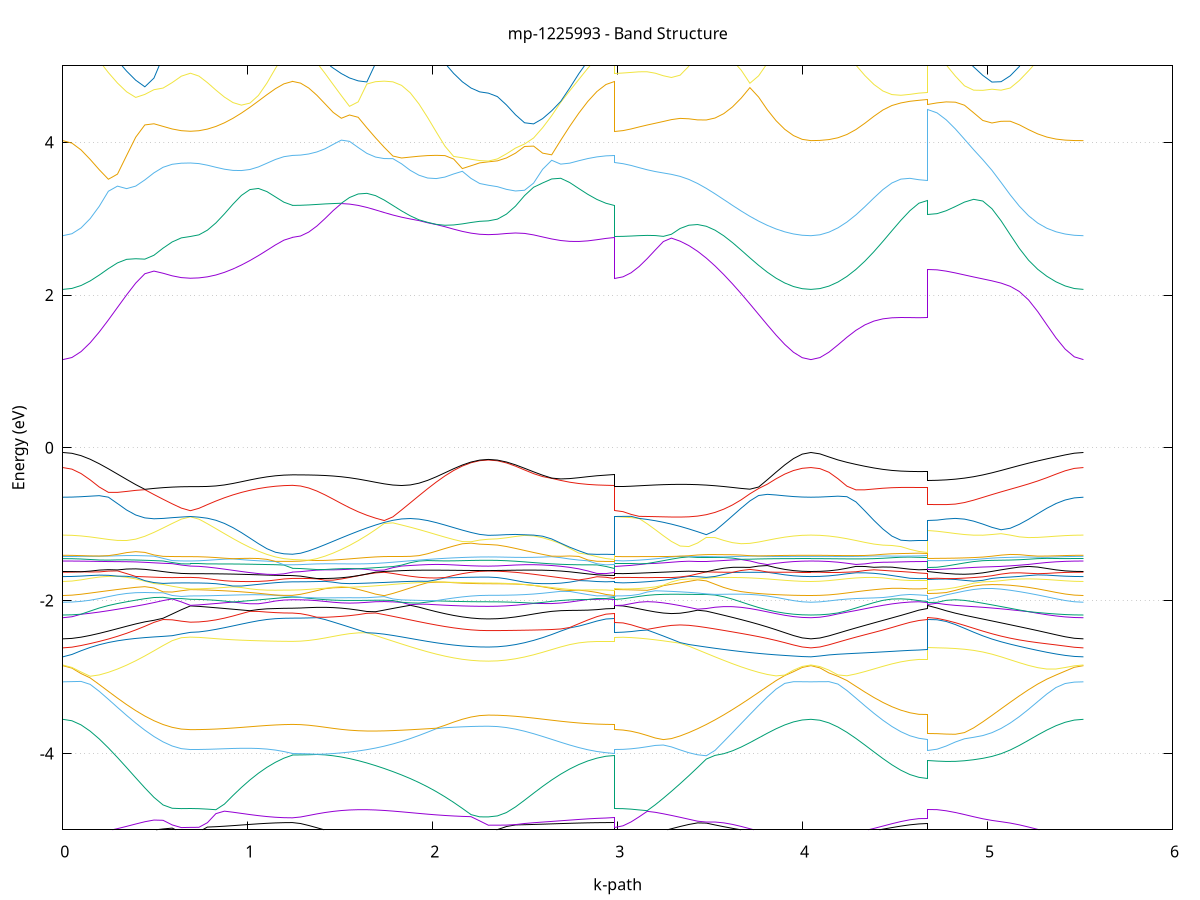 set title 'mp-1225993 - Band Structure'
set xlabel 'k-path'
set ylabel 'Energy (eV)'
set grid y
set yrange [-5:5]
set terminal png size 800,600
set output 'mp-1225993_bands_gnuplot.png'
plot '-' using 1:2 with lines notitle, '-' using 1:2 with lines notitle, '-' using 1:2 with lines notitle, '-' using 1:2 with lines notitle, '-' using 1:2 with lines notitle, '-' using 1:2 with lines notitle, '-' using 1:2 with lines notitle, '-' using 1:2 with lines notitle, '-' using 1:2 with lines notitle, '-' using 1:2 with lines notitle, '-' using 1:2 with lines notitle, '-' using 1:2 with lines notitle, '-' using 1:2 with lines notitle, '-' using 1:2 with lines notitle, '-' using 1:2 with lines notitle, '-' using 1:2 with lines notitle, '-' using 1:2 with lines notitle, '-' using 1:2 with lines notitle, '-' using 1:2 with lines notitle, '-' using 1:2 with lines notitle, '-' using 1:2 with lines notitle, '-' using 1:2 with lines notitle, '-' using 1:2 with lines notitle, '-' using 1:2 with lines notitle, '-' using 1:2 with lines notitle, '-' using 1:2 with lines notitle, '-' using 1:2 with lines notitle, '-' using 1:2 with lines notitle, '-' using 1:2 with lines notitle, '-' using 1:2 with lines notitle, '-' using 1:2 with lines notitle, '-' using 1:2 with lines notitle, '-' using 1:2 with lines notitle, '-' using 1:2 with lines notitle, '-' using 1:2 with lines notitle, '-' using 1:2 with lines notitle, '-' using 1:2 with lines notitle, '-' using 1:2 with lines notitle, '-' using 1:2 with lines notitle, '-' using 1:2 with lines notitle, '-' using 1:2 with lines notitle, '-' using 1:2 with lines notitle, '-' using 1:2 with lines notitle, '-' using 1:2 with lines notitle, '-' using 1:2 with lines notitle, '-' using 1:2 with lines notitle, '-' using 1:2 with lines notitle, '-' using 1:2 with lines notitle, '-' using 1:2 with lines notitle, '-' using 1:2 with lines notitle, '-' using 1:2 with lines notitle, '-' using 1:2 with lines notitle, '-' using 1:2 with lines notitle, '-' using 1:2 with lines notitle, '-' using 1:2 with lines notitle, '-' using 1:2 with lines notitle, '-' using 1:2 with lines notitle, '-' using 1:2 with lines notitle, '-' using 1:2 with lines notitle, '-' using 1:2 with lines notitle, '-' using 1:2 with lines notitle, '-' using 1:2 with lines notitle, '-' using 1:2 with lines notitle, '-' using 1:2 with lines notitle, '-' using 1:2 with lines notitle, '-' using 1:2 with lines notitle, '-' using 1:2 with lines notitle, '-' using 1:2 with lines notitle, '-' using 1:2 with lines notitle, '-' using 1:2 with lines notitle, '-' using 1:2 with lines notitle, '-' using 1:2 with lines notitle, '-' using 1:2 with lines notitle, '-' using 1:2 with lines notitle, '-' using 1:2 with lines notitle, '-' using 1:2 with lines notitle, '-' using 1:2 with lines notitle, '-' using 1:2 with lines notitle, '-' using 1:2 with lines notitle, '-' using 1:2 with lines notitle
0.000000 -69.291674
0.049289 -69.291674
0.098578 -69.291674
0.147867 -69.291674
0.197156 -69.291574
0.246445 -69.291474
0.295734 -69.291474
0.345023 -69.291274
0.394312 -69.291174
0.443601 -69.290974
0.492890 -69.290774
0.542179 -69.290674
0.591468 -69.290674
0.640758 -69.290674
0.690047 -69.290674
0.690047 -69.290674
0.735997 -69.290674
0.781948 -69.290574
0.827898 -69.290574
0.873849 -69.290574
0.919800 -69.290574
0.965750 -69.290674
1.011701 -69.290574
1.057651 -69.290574
1.103602 -69.290574
1.149553 -69.290574
1.195503 -69.290574
1.241454 -69.290574
1.241454 -69.290574
1.241454 -69.290574
1.241454 -69.290574
1.285555 -69.290574
1.329657 -69.290574
1.373758 -69.290574
1.417859 -69.290574
1.461961 -69.290574
1.506062 -69.290574
1.550163 -69.290574
1.550163 -69.290574
1.597093 -69.290674
1.644022 -69.290774
1.690951 -69.290774
1.737880 -69.290874
1.784809 -69.290974
1.831738 -69.291074
1.878667 -69.291074
1.925597 -69.291174
1.972526 -69.291274
2.019455 -69.291374
2.066384 -69.291374
2.113313 -69.291474
2.160242 -69.291474
2.207172 -69.291474
2.254101 -69.291474
2.301030 -69.291474
2.301030 -69.291474
2.349925 -69.291474
2.398819 -69.291474
2.447714 -69.291374
2.496609 -69.291174
2.545503 -69.291174
2.594398 -69.291174
2.643293 -69.291074
2.692188 -69.290874
2.741082 -69.290874
2.789977 -69.290774
2.838872 -69.290674
2.887767 -69.290574
2.936661 -69.290574
2.985556 -69.290574
2.985556 -69.290674
3.029141 -69.290674
3.072725 -69.290674
3.116310 -69.290674
3.159894 -69.290674
3.203479 -69.290774
3.247064 -69.290774
3.290648 -69.290774
3.290648 -69.290774
3.337803 -69.290874
3.384959 -69.290974
3.432114 -69.291074
3.479269 -69.291074
3.526424 -69.291174
3.573580 -69.291274
3.620735 -69.291274
3.667890 -69.291374
3.715045 -69.291474
3.762200 -69.291474
3.809356 -69.291574
3.856511 -69.291474
3.903666 -69.291574
3.950821 -69.291574
3.997977 -69.291574
4.045132 -69.291674
4.045132 -69.291674
4.093765 -69.291674
4.142398 -69.291674
4.191031 -69.291674
4.239665 -69.291574
4.288298 -69.291574
4.336931 -69.291474
4.385564 -69.291374
4.434197 -69.291374
4.482830 -69.291374
4.531464 -69.291274
4.580097 -69.291274
4.628730 -69.291274
4.677363 -69.291174
4.677363 -69.290974
4.726842 -69.290974
4.776321 -69.291074
4.825800 -69.290974
4.875279 -69.291074
4.924758 -69.291174
4.974237 -69.291274
5.023716 -69.291274
5.073195 -69.291274
5.122674 -69.291374
5.172153 -69.291474
5.221632 -69.291574
5.271111 -69.291574
5.320590 -69.291574
5.370069 -69.291574
5.419548 -69.291674
5.469027 -69.291674
5.518506 -69.291674
e
0.000000 -69.165374
0.049289 -69.165374
0.098578 -69.165374
0.147867 -69.165374
0.197156 -69.165374
0.246445 -69.165374
0.295734 -69.165374
0.345023 -69.165374
0.394312 -69.165474
0.443601 -69.165374
0.492890 -69.165374
0.542179 -69.165374
0.591468 -69.165474
0.640758 -69.165374
0.690047 -69.165374
0.690047 -69.165374
0.735997 -69.165474
0.781948 -69.165474
0.827898 -69.165474
0.873849 -69.165474
0.919800 -69.165474
0.965750 -69.165474
1.011701 -69.165474
1.057651 -69.165574
1.103602 -69.165474
1.149553 -69.165574
1.195503 -69.165574
1.241454 -69.165574
1.241454 -69.165574
1.241454 -69.165574
1.241454 -69.165574
1.285555 -69.165474
1.329657 -69.165474
1.373758 -69.165474
1.417859 -69.165274
1.461961 -69.164974
1.506062 -69.164774
1.550163 -69.164474
1.550163 -69.164474
1.597093 -69.164174
1.644022 -69.163774
1.690951 -69.163474
1.737880 -69.163074
1.784809 -69.162674
1.831738 -69.162874
1.878667 -69.163274
1.925597 -69.163674
1.972526 -69.164074
2.019455 -69.164374
2.066384 -69.164574
2.113313 -69.164874
2.160242 -69.164974
2.207172 -69.165074
2.254101 -69.165074
2.301030 -69.165074
2.301030 -69.165074
2.349925 -69.165074
2.398819 -69.165074
2.447714 -69.165174
2.496609 -69.165274
2.545503 -69.165274
2.594398 -69.165374
2.643293 -69.165374
2.692188 -69.165474
2.741082 -69.165574
2.789977 -69.165574
2.838872 -69.165574
2.887767 -69.165574
2.936661 -69.165574
2.985556 -69.165574
2.985556 -69.165374
3.029141 -69.165374
3.072725 -69.165374
3.116310 -69.165374
3.159894 -69.165174
3.203479 -69.164974
3.247064 -69.164774
3.290648 -69.164474
3.290648 -69.164474
3.337803 -69.164174
3.384959 -69.163874
3.432114 -69.163474
3.479269 -69.163074
3.526424 -69.162674
3.573580 -69.162974
3.620735 -69.163374
3.667890 -69.163774
3.715045 -69.164074
3.762200 -69.164474
3.809356 -69.164674
3.856511 -69.164774
3.903666 -69.164974
3.950821 -69.165174
3.997977 -69.165274
4.045132 -69.165374
4.045132 -69.165374
4.093765 -69.165274
4.142398 -69.165274
4.191031 -69.165074
4.239665 -69.164974
4.288298 -69.164874
4.336931 -69.164674
4.385564 -69.164474
4.434197 -69.164174
4.482830 -69.163874
4.531464 -69.163574
4.580097 -69.163274
4.628730 -69.163074
4.677363 -69.162774
4.677363 -69.162674
4.726842 -69.162874
4.776321 -69.163074
4.825800 -69.163374
4.875279 -69.163574
4.924758 -69.163774
4.974237 -69.163974
5.023716 -69.164274
5.073195 -69.164474
5.122674 -69.164674
5.172153 -69.164774
5.221632 -69.164974
5.271111 -69.165074
5.320590 -69.165074
5.370069 -69.165174
5.419548 -69.165374
5.469027 -69.165274
5.518506 -69.165374
e
0.000000 -69.159974
0.049289 -69.159974
0.098578 -69.159974
0.147867 -69.159974
0.197156 -69.159974
0.246445 -69.159974
0.295734 -69.159874
0.345023 -69.159874
0.394312 -69.159774
0.443601 -69.159674
0.492890 -69.159674
0.542179 -69.159674
0.591468 -69.159674
0.640758 -69.159674
0.690047 -69.159674
0.690047 -69.159674
0.735997 -69.159674
0.781948 -69.159674
0.827898 -69.159674
0.873849 -69.159674
0.919800 -69.159574
0.965750 -69.159574
1.011701 -69.159674
1.057651 -69.159674
1.103602 -69.159574
1.149553 -69.159574
1.195503 -69.159574
1.241454 -69.159574
1.241454 -69.159574
1.241454 -69.159574
1.241454 -69.159574
1.285555 -69.159574
1.329657 -69.159774
1.373758 -69.159874
1.417859 -69.160074
1.461961 -69.160174
1.506062 -69.160374
1.550163 -69.160674
1.550163 -69.160674
1.597093 -69.161074
1.644022 -69.161374
1.690951 -69.161674
1.737880 -69.162174
1.784809 -69.162574
1.831738 -69.162274
1.878667 -69.161774
1.925597 -69.161374
1.972526 -69.161074
2.019455 -69.160774
2.066384 -69.160474
2.113313 -69.160274
2.160242 -69.160074
2.207172 -69.159874
2.254101 -69.159874
2.301030 -69.159774
2.301030 -69.159774
2.349925 -69.159774
2.398819 -69.159774
2.447714 -69.159774
2.496609 -69.159674
2.545503 -69.159674
2.594398 -69.159774
2.643293 -69.159674
2.692188 -69.159674
2.741082 -69.159674
2.789977 -69.159674
2.838872 -69.159574
2.887767 -69.159574
2.936661 -69.159674
2.985556 -69.159574
2.985556 -69.159674
3.029141 -69.159674
3.072725 -69.159774
3.116310 -69.159874
3.159894 -69.159974
3.203479 -69.160174
3.247064 -69.160474
3.290648 -69.160774
3.290648 -69.160774
3.337803 -69.161074
3.384959 -69.161474
3.432114 -69.161874
3.479269 -69.162274
3.526424 -69.162674
3.573580 -69.162274
3.620735 -69.161874
3.667890 -69.161474
3.715045 -69.161074
3.762200 -69.160774
3.809356 -69.160574
3.856511 -69.160274
3.903666 -69.160074
3.950821 -69.159974
3.997977 -69.159974
4.045132 -69.159974
4.045132 -69.159974
4.093765 -69.159974
4.142398 -69.159974
4.191031 -69.159974
4.239665 -69.160174
4.288298 -69.160374
4.336931 -69.160474
4.385564 -69.160774
4.434197 -69.161074
4.482830 -69.161374
4.531464 -69.161674
4.580097 -69.161974
4.628730 -69.162374
4.677363 -69.162674
4.677363 -69.162474
4.726842 -69.162274
4.776321 -69.162074
4.825800 -69.161874
4.875279 -69.161574
4.924758 -69.161374
4.974237 -69.161174
5.023716 -69.160974
5.073195 -69.160774
5.122674 -69.160574
5.172153 -69.160474
5.221632 -69.160274
5.271111 -69.160174
5.320590 -69.160074
5.370069 -69.159974
5.419548 -69.159974
5.469027 -69.159974
5.518506 -69.159974
e
0.000000 -69.092474
0.049289 -69.092574
0.098578 -69.092574
0.147867 -69.092574
0.197156 -69.092574
0.246445 -69.092674
0.295734 -69.092774
0.345023 -69.092674
0.394312 -69.092674
0.443601 -69.092674
0.492890 -69.092674
0.542179 -69.092774
0.591468 -69.092774
0.640758 -69.092674
0.690047 -69.092674
0.690047 -69.092674
0.735997 -69.092774
0.781948 -69.092774
0.827898 -69.092674
0.873849 -69.092574
0.919800 -69.092474
0.965750 -69.092374
1.011701 -69.092374
1.057651 -69.092274
1.103602 -69.092174
1.149553 -69.092074
1.195503 -69.092074
1.241454 -69.091974
1.241454 -69.091974
1.241454 -69.091974
1.241454 -69.091974
1.285555 -69.091974
1.329657 -69.092074
1.373758 -69.092074
1.417859 -69.091974
1.461961 -69.091974
1.506062 -69.091974
1.550163 -69.091874
1.550163 -69.091874
1.597093 -69.091874
1.644022 -69.091874
1.690951 -69.091874
1.737880 -69.091874
1.784809 -69.091874
1.831738 -69.091774
1.878667 -69.091674
1.925597 -69.091674
1.972526 -69.091674
2.019455 -69.091774
2.066384 -69.091674
2.113313 -69.091774
2.160242 -69.091674
2.207172 -69.091674
2.254101 -69.091674
2.301030 -69.091574
2.301030 -69.091574
2.349925 -69.091674
2.398819 -69.091574
2.447714 -69.091674
2.496609 -69.091674
2.545503 -69.091774
2.594398 -69.091874
2.643293 -69.091874
2.692188 -69.091974
2.741082 -69.091974
2.789977 -69.091974
2.838872 -69.092074
2.887767 -69.092074
2.936661 -69.092074
2.985556 -69.091974
2.985556 -69.092674
3.029141 -69.092674
3.072725 -69.092774
3.116310 -69.092774
3.159894 -69.092774
3.203479 -69.092774
3.247064 -69.092774
3.290648 -69.092674
3.290648 -69.092674
3.337803 -69.092674
3.384959 -69.092774
3.432114 -69.092674
3.479269 -69.092674
3.526424 -69.092674
3.573580 -69.092574
3.620735 -69.092574
3.667890 -69.092574
3.715045 -69.092574
3.762200 -69.092474
3.809356 -69.092474
3.856511 -69.092474
3.903666 -69.092474
3.950821 -69.092574
3.997977 -69.092574
4.045132 -69.092474
4.045132 -69.092474
4.093765 -69.092574
4.142398 -69.092574
4.191031 -69.092474
4.239665 -69.092574
4.288298 -69.092574
4.336931 -69.092574
4.385564 -69.092574
4.434197 -69.092674
4.482830 -69.092674
4.531464 -69.092674
4.580097 -69.092674
4.628730 -69.092674
4.677363 -69.092674
4.677363 -69.091774
4.726842 -69.091774
4.776321 -69.091874
4.825800 -69.091874
4.875279 -69.091874
4.924758 -69.091974
4.974237 -69.092074
5.023716 -69.092074
5.073195 -69.092174
5.122674 -69.092274
5.172153 -69.092274
5.221632 -69.092374
5.271111 -69.092474
5.320590 -69.092474
5.370069 -69.092474
5.419548 -69.092574
5.469027 -69.092574
5.518506 -69.092474
e
0.000000 -69.062274
0.049289 -69.062374
0.098578 -69.062374
0.147867 -69.062374
0.197156 -69.062374
0.246445 -69.062374
0.295734 -69.062474
0.345023 -69.062374
0.394312 -69.062374
0.443601 -69.062374
0.492890 -69.062274
0.542179 -69.062274
0.591468 -69.062274
0.640758 -69.062274
0.690047 -69.062274
0.690047 -69.062274
0.735997 -69.062274
0.781948 -69.062374
0.827898 -69.062474
0.873849 -69.062474
0.919800 -69.062574
0.965750 -69.062674
1.011701 -69.062774
1.057651 -69.062874
1.103602 -69.062874
1.149553 -69.062974
1.195503 -69.062974
1.241454 -69.062974
1.241454 -69.062974
1.241454 -69.062974
1.241454 -69.062974
1.285555 -69.063074
1.329657 -69.063074
1.373758 -69.063074
1.417859 -69.063074
1.461961 -69.062974
1.506062 -69.062974
1.550163 -69.062974
1.550163 -69.062974
1.597093 -69.062974
1.644022 -69.062974
1.690951 -69.062974
1.737880 -69.062974
1.784809 -69.062974
1.831738 -69.062974
1.878667 -69.062874
1.925597 -69.062874
1.972526 -69.062874
2.019455 -69.062874
2.066384 -69.062874
2.113313 -69.062874
2.160242 -69.062874
2.207172 -69.062874
2.254101 -69.062874
2.301030 -69.062774
2.301030 -69.062774
2.349925 -69.062874
2.398819 -69.062774
2.447714 -69.062774
2.496609 -69.062874
2.545503 -69.062974
2.594398 -69.062974
2.643293 -69.062974
2.692188 -69.062974
2.741082 -69.062974
2.789977 -69.063074
2.838872 -69.063074
2.887767 -69.063074
2.936661 -69.063074
2.985556 -69.062974
2.985556 -69.062274
3.029141 -69.062274
3.072725 -69.062274
3.116310 -69.062274
3.159894 -69.062274
3.203479 -69.062274
3.247064 -69.062374
3.290648 -69.062374
3.290648 -69.062374
3.337803 -69.062274
3.384959 -69.062374
3.432114 -69.062374
3.479269 -69.062374
3.526424 -69.062374
3.573580 -69.062374
3.620735 -69.062374
3.667890 -69.062374
3.715045 -69.062274
3.762200 -69.062274
3.809356 -69.062274
3.856511 -69.062274
3.903666 -69.062274
3.950821 -69.062274
3.997977 -69.062274
4.045132 -69.062274
4.045132 -69.062274
4.093765 -69.062274
4.142398 -69.062274
4.191031 -69.062274
4.239665 -69.062274
4.288298 -69.062374
4.336931 -69.062374
4.385564 -69.062374
4.434197 -69.062374
4.482830 -69.062374
4.531464 -69.062374
4.580097 -69.062374
4.628730 -69.062374
4.677363 -69.062374
4.677363 -69.062874
4.726842 -69.062974
4.776321 -69.062974
4.825800 -69.062874
4.875279 -69.062874
4.924758 -69.062774
4.974237 -69.062774
5.023716 -69.062774
5.073195 -69.062674
5.122674 -69.062674
5.172153 -69.062574
5.221632 -69.062574
5.271111 -69.062474
5.320590 -69.062374
5.370069 -69.062374
5.419548 -69.062374
5.469027 -69.062274
5.518506 -69.062274
e
0.000000 -69.024274
0.049289 -69.024274
0.098578 -69.024274
0.147867 -69.024174
0.197156 -69.024174
0.246445 -69.024174
0.295734 -69.024074
0.345023 -69.024074
0.394312 -69.023974
0.443601 -69.023974
0.492890 -69.023874
0.542179 -69.023874
0.591468 -69.023874
0.640758 -69.023874
0.690047 -69.023874
0.690047 -69.023874
0.735997 -69.023874
0.781948 -69.023874
0.827898 -69.023874
0.873849 -69.023874
0.919800 -69.023874
0.965750 -69.023874
1.011701 -69.023874
1.057651 -69.023874
1.103602 -69.023874
1.149553 -69.023874
1.195503 -69.023874
1.241454 -69.023874
1.241454 -69.023874
1.241454 -69.023874
1.241454 -69.023874
1.285555 -69.023874
1.329657 -69.023974
1.373758 -69.024074
1.417859 -69.024074
1.461961 -69.023974
1.506062 -69.023974
1.550163 -69.023974
1.550163 -69.023974
1.597093 -69.024074
1.644022 -69.024074
1.690951 -69.024074
1.737880 -69.024174
1.784809 -69.024174
1.831738 -69.024174
1.878667 -69.024074
1.925597 -69.024174
1.972526 -69.024174
2.019455 -69.024174
2.066384 -69.024174
2.113313 -69.024274
2.160242 -69.024174
2.207172 -69.024074
2.254101 -69.024174
2.301030 -69.024074
2.301030 -69.024074
2.349925 -69.024074
2.398819 -69.024074
2.447714 -69.024074
2.496609 -69.024074
2.545503 -69.024074
2.594398 -69.024074
2.643293 -69.024074
2.692188 -69.024074
2.741082 -69.024074
2.789977 -69.023974
2.838872 -69.023874
2.887767 -69.023974
2.936661 -69.023974
2.985556 -69.023874
2.985556 -69.023874
3.029141 -69.023874
3.072725 -69.023874
3.116310 -69.023974
3.159894 -69.023974
3.203479 -69.023974
3.247064 -69.023974
3.290648 -69.024074
3.290648 -69.024074
3.337803 -69.024074
3.384959 -69.024174
3.432114 -69.024174
3.479269 -69.024174
3.526424 -69.024174
3.573580 -69.024174
3.620735 -69.024174
3.667890 -69.024174
3.715045 -69.024174
3.762200 -69.024174
3.809356 -69.024274
3.856511 -69.024074
3.903666 -69.024074
3.950821 -69.024174
3.997977 -69.024274
4.045132 -69.024274
4.045132 -69.024274
4.093765 -69.024274
4.142398 -69.024174
4.191031 -69.024074
4.239665 -69.024074
4.288298 -69.024174
4.336931 -69.024174
4.385564 -69.024174
4.434197 -69.024074
4.482830 -69.024174
4.531464 -69.024174
4.580097 -69.024174
4.628730 -69.024174
4.677363 -69.024274
4.677363 -69.024174
4.726842 -69.024074
4.776321 -69.024174
4.825800 -69.024174
4.875279 -69.024174
4.924758 -69.024174
4.974237 -69.024174
5.023716 -69.024174
5.073195 -69.024174
5.122674 -69.024174
5.172153 -69.024174
5.221632 -69.024174
5.271111 -69.024174
5.320590 -69.024174
5.370069 -69.024174
5.419548 -69.024274
5.469027 -69.024274
5.518506 -69.024274
e
0.000000 -68.896774
0.049289 -68.896874
0.098578 -68.896874
0.147867 -68.896874
0.197156 -68.896974
0.246445 -68.897074
0.295734 -68.897174
0.345023 -68.897174
0.394312 -68.897174
0.443601 -68.897174
0.492890 -68.897074
0.542179 -68.897174
0.591468 -68.897174
0.640758 -68.897274
0.690047 -68.897274
0.690047 -68.897274
0.735997 -68.897174
0.781948 -68.897174
0.827898 -68.897174
0.873849 -68.897174
0.919800 -68.897274
0.965750 -68.897274
1.011701 -68.897374
1.057651 -68.897374
1.103602 -68.897374
1.149553 -68.897474
1.195503 -68.897474
1.241454 -68.897474
1.241454 -68.897474
1.241454 -68.897474
1.241454 -68.897474
1.285555 -68.897474
1.329657 -68.897374
1.373758 -68.897374
1.417859 -68.897274
1.461961 -68.897174
1.506062 -68.897074
1.550163 -68.896974
1.550163 -68.896974
1.597093 -68.896874
1.644022 -68.896874
1.690951 -68.896674
1.737880 -68.896774
1.784809 -68.896774
1.831738 -68.896774
1.878667 -68.896674
1.925597 -68.896674
1.972526 -68.896674
2.019455 -68.896774
2.066384 -68.896674
2.113313 -68.896774
2.160242 -68.896774
2.207172 -68.896774
2.254101 -68.896774
2.301030 -68.896674
2.301030 -68.896674
2.349925 -68.896674
2.398819 -68.896774
2.447714 -68.896674
2.496609 -68.896674
2.545503 -68.896874
2.594398 -68.896974
2.643293 -68.897074
2.692188 -68.897174
2.741082 -68.897174
2.789977 -68.897274
2.838872 -68.897274
2.887767 -68.897374
2.936661 -68.897474
2.985556 -68.897474
2.985556 -68.897274
3.029141 -68.897274
3.072725 -68.897274
3.116310 -68.897174
3.159894 -68.897074
3.203479 -68.897074
3.247064 -68.896974
3.290648 -68.896974
3.290648 -68.896974
3.337803 -68.896874
3.384959 -68.896974
3.432114 -68.896874
3.479269 -68.896874
3.526424 -68.896774
3.573580 -68.896774
3.620735 -68.896774
3.667890 -68.896774
3.715045 -68.896874
3.762200 -68.896774
3.809356 -68.896774
3.856511 -68.896774
3.903666 -68.896774
3.950821 -68.896874
3.997977 -68.896774
4.045132 -68.896774
4.045132 -68.896774
4.093765 -68.896874
4.142398 -68.896874
4.191031 -68.896874
4.239665 -68.896874
4.288298 -68.896974
4.336931 -68.896974
4.385564 -68.896874
4.434197 -68.896974
4.482830 -68.896974
4.531464 -68.897074
4.580097 -68.896974
4.628730 -68.897074
4.677363 -68.896974
4.677363 -68.896874
4.726842 -68.896974
4.776321 -68.896974
4.825800 -68.896974
4.875279 -68.896974
4.924758 -68.896974
4.974237 -68.896974
5.023716 -68.896874
5.073195 -68.896874
5.122674 -68.896874
5.172153 -68.896874
5.221632 -68.896874
5.271111 -68.896874
5.320590 -68.896774
5.370069 -68.896774
5.419548 -68.896874
5.469027 -68.896874
5.518506 -68.896774
e
0.000000 -68.895774
0.049289 -68.895874
0.098578 -68.895974
0.147867 -68.895974
0.197156 -68.896074
0.246445 -68.896274
0.295734 -68.896474
0.345023 -68.896474
0.394312 -68.896474
0.443601 -68.896474
0.492890 -68.896574
0.542179 -68.896674
0.591468 -68.896774
0.640758 -68.896774
0.690047 -68.896774
0.690047 -68.896774
0.735997 -68.896774
0.781948 -68.896774
0.827898 -68.896874
0.873849 -68.896774
0.919800 -68.896774
0.965750 -68.896774
1.011701 -68.896774
1.057651 -68.896774
1.103602 -68.896774
1.149553 -68.896674
1.195503 -68.896674
1.241454 -68.896674
1.241454 -68.896674
1.241454 -68.896674
1.241454 -68.896674
1.285555 -68.896674
1.329657 -68.896674
1.373758 -68.896674
1.417859 -68.896674
1.461961 -68.896674
1.506062 -68.896674
1.550163 -68.896574
1.550163 -68.896574
1.597093 -68.896674
1.644022 -68.896674
1.690951 -68.896674
1.737880 -68.896574
1.784809 -68.896474
1.831738 -68.896374
1.878667 -68.896274
1.925597 -68.896274
1.972526 -68.896274
2.019455 -68.896174
2.066384 -68.896074
2.113313 -68.896074
2.160242 -68.895974
2.207172 -68.895874
2.254101 -68.895874
2.301030 -68.895874
2.301030 -68.895874
2.349925 -68.895874
2.398819 -68.895874
2.447714 -68.896074
2.496609 -68.895974
2.545503 -68.896074
2.594398 -68.896174
2.643293 -68.896274
2.692188 -68.896374
2.741082 -68.896574
2.789977 -68.896674
2.838872 -68.896674
2.887767 -68.896574
2.936661 -68.896674
2.985556 -68.896674
2.985556 -68.896774
3.029141 -68.896774
3.072725 -68.896774
3.116310 -68.896774
3.159894 -68.896774
3.203479 -68.896774
3.247064 -68.896774
3.290648 -68.896774
3.290648 -68.896774
3.337803 -68.896774
3.384959 -68.896774
3.432114 -68.896674
3.479269 -68.896574
3.526424 -68.896574
3.573580 -68.896474
3.620735 -68.896374
3.667890 -68.896174
3.715045 -68.896174
3.762200 -68.896074
3.809356 -68.895974
3.856511 -68.895874
3.903666 -68.895774
3.950821 -68.895774
3.997977 -68.895774
4.045132 -68.895774
4.045132 -68.895774
4.093765 -68.895774
4.142398 -68.895774
4.191031 -68.895874
4.239665 -68.895974
4.288298 -68.896074
4.336931 -68.896174
4.385564 -68.896274
4.434197 -68.896274
4.482830 -68.896374
4.531464 -68.896374
4.580097 -68.896374
4.628730 -68.896474
4.677363 -68.896374
4.677363 -68.896274
4.726842 -68.896374
4.776321 -68.896374
4.825800 -68.896274
4.875279 -68.896274
4.924758 -68.896274
4.974237 -68.896274
5.023716 -68.896274
5.073195 -68.896174
5.122674 -68.896174
5.172153 -68.896174
5.221632 -68.896074
5.271111 -68.895974
5.320590 -68.895974
5.370069 -68.895874
5.419548 -68.895774
5.469027 -68.895774
5.518506 -68.895774
e
0.000000 -68.883174
0.049289 -68.883174
0.098578 -68.883174
0.147867 -68.883174
0.197156 -68.883174
0.246445 -68.883074
0.295734 -68.883174
0.345023 -68.883074
0.394312 -68.883074
0.443601 -68.883074
0.492890 -68.883074
0.542179 -68.883074
0.591468 -68.883074
0.640758 -68.882974
0.690047 -68.882974
0.690047 -68.882974
0.735997 -68.882974
0.781948 -68.883074
0.827898 -68.883074
0.873849 -68.883074
0.919800 -68.883074
0.965750 -68.883074
1.011701 -68.883074
1.057651 -68.883074
1.103602 -68.883074
1.149553 -68.883174
1.195503 -68.883174
1.241454 -68.883074
1.241454 -68.883074
1.241454 -68.883074
1.241454 -68.883074
1.285555 -68.883074
1.329657 -68.883074
1.373758 -68.883074
1.417859 -68.882874
1.461961 -68.882774
1.506062 -68.882574
1.550163 -68.882274
1.550163 -68.882274
1.597093 -68.882174
1.644022 -68.881874
1.690951 -68.881574
1.737880 -68.881274
1.784809 -68.881174
1.831738 -68.881474
1.878667 -68.881674
1.925597 -68.881974
1.972526 -68.882174
2.019455 -68.882474
2.066384 -68.882574
2.113313 -68.882874
2.160242 -68.882874
2.207172 -68.882874
2.254101 -68.882974
2.301030 -68.882874
2.301030 -68.882874
2.349925 -68.882874
2.398819 -68.882974
2.447714 -68.882974
2.496609 -68.882974
2.545503 -68.883074
2.594398 -68.883074
2.643293 -68.883074
2.692188 -68.883074
2.741082 -68.883174
2.789977 -68.883174
2.838872 -68.883174
2.887767 -68.883174
2.936661 -68.883174
2.985556 -68.883074
2.985556 -68.882974
3.029141 -68.882974
3.072725 -68.882974
3.116310 -68.882974
3.159894 -68.882874
3.203479 -68.882774
3.247064 -68.882574
3.290648 -68.882374
3.290648 -68.882374
3.337803 -68.882174
3.384959 -68.881974
3.432114 -68.881674
3.479269 -68.881374
3.526424 -68.881274
3.573580 -68.881574
3.620735 -68.881874
3.667890 -68.882074
3.715045 -68.882274
3.762200 -68.882574
3.809356 -68.882774
3.856511 -68.882874
3.903666 -68.882974
3.950821 -68.883074
3.997977 -68.883174
4.045132 -68.883174
4.045132 -68.883174
4.093765 -68.883174
4.142398 -68.883074
4.191031 -68.882974
4.239665 -68.882874
4.288298 -68.882874
4.336931 -68.882774
4.385564 -68.882474
4.434197 -68.882274
4.482830 -68.882174
4.531464 -68.881974
4.580097 -68.881674
4.628730 -68.881474
4.677363 -68.881274
4.677363 -68.881174
4.726842 -68.881274
4.776321 -68.881474
4.825800 -68.881674
4.875279 -68.881874
4.924758 -68.881974
4.974237 -68.882174
5.023716 -68.882374
5.073195 -68.882574
5.122674 -68.882674
5.172153 -68.882774
5.221632 -68.882874
5.271111 -68.882974
5.320590 -68.883074
5.370069 -68.883074
5.419548 -68.883174
5.469027 -68.883174
5.518506 -68.883174
e
0.000000 -68.879074
0.049289 -68.879174
0.098578 -68.879174
0.147867 -68.879174
0.197156 -68.879174
0.246445 -68.879174
0.295734 -68.879274
0.345023 -68.879174
0.394312 -68.879174
0.443601 -68.879174
0.492890 -68.879174
0.542179 -68.879074
0.591468 -68.879174
0.640758 -68.879174
0.690047 -68.879174
0.690047 -68.879174
0.735997 -68.879174
0.781948 -68.879174
0.827898 -68.879174
0.873849 -68.879074
0.919800 -68.879074
0.965750 -68.879074
1.011701 -68.879174
1.057651 -68.879174
1.103602 -68.879074
1.149553 -68.879074
1.195503 -68.879074
1.241454 -68.879074
1.241454 -68.879074
1.241454 -68.879074
1.241454 -68.879074
1.285555 -68.879074
1.329657 -68.879174
1.373758 -68.879274
1.417859 -68.879374
1.461961 -68.879474
1.506062 -68.879674
1.550163 -68.879874
1.550163 -68.879874
1.597093 -68.880174
1.644022 -68.880374
1.690951 -68.880574
1.737880 -68.880874
1.784809 -68.881074
1.831738 -68.880774
1.878667 -68.880374
1.925597 -68.880074
1.972526 -68.879874
2.019455 -68.879674
2.066384 -68.879474
2.113313 -68.879374
2.160242 -68.879174
2.207172 -68.879074
2.254101 -68.878974
2.301030 -68.878974
2.301030 -68.878974
2.349925 -68.878974
2.398819 -68.878874
2.447714 -68.878974
2.496609 -68.878974
2.545503 -68.878974
2.594398 -68.879074
2.643293 -68.879074
2.692188 -68.879074
2.741082 -68.879074
2.789977 -68.879074
2.838872 -68.879074
2.887767 -68.879074
2.936661 -68.879074
2.985556 -68.879074
2.985556 -68.879174
3.029141 -68.879174
3.072725 -68.879274
3.116310 -68.879274
3.159894 -68.879374
3.203479 -68.879574
3.247064 -68.879774
3.290648 -68.879974
3.290648 -68.879974
3.337803 -68.880174
3.384959 -68.880474
3.432114 -68.880774
3.479269 -68.881074
3.526424 -68.881074
3.573580 -68.880774
3.620735 -68.880574
3.667890 -68.880274
3.715045 -68.879874
3.762200 -68.879674
3.809356 -68.879474
3.856511 -68.879274
3.903666 -68.879174
3.950821 -68.879174
3.997977 -68.879174
4.045132 -68.879074
4.045132 -68.879074
4.093765 -68.879174
4.142398 -68.879174
4.191031 -68.879174
4.239665 -68.879274
4.288298 -68.879374
4.336931 -68.879574
4.385564 -68.879774
4.434197 -68.879974
4.482830 -68.880174
4.531464 -68.880474
4.580097 -68.880674
4.628730 -68.880974
4.677363 -68.881174
4.677363 -68.880974
4.726842 -68.880874
4.776321 -68.880774
4.825800 -68.880574
4.875279 -68.880374
4.924758 -68.880174
4.974237 -68.879974
5.023716 -68.879874
5.073195 -68.879774
5.122674 -68.879574
5.172153 -68.879474
5.221632 -68.879374
5.271111 -68.879274
5.320590 -68.879174
5.370069 -68.879074
5.419548 -68.879174
5.469027 -68.879174
5.518506 -68.879074
e
0.000000 -68.809374
0.049289 -68.809474
0.098578 -68.809474
0.147867 -68.809474
0.197156 -68.809474
0.246445 -68.809474
0.295734 -68.809574
0.345023 -68.809474
0.394312 -68.809474
0.443601 -68.809474
0.492890 -68.809374
0.542179 -68.809374
0.591468 -68.809374
0.640758 -68.809374
0.690047 -68.809474
0.690047 -68.809474
0.735997 -68.809374
0.781948 -68.809374
0.827898 -68.809374
0.873849 -68.809374
0.919800 -68.809474
0.965750 -68.809474
1.011701 -68.809574
1.057651 -68.809574
1.103602 -68.809574
1.149553 -68.809574
1.195503 -68.809574
1.241454 -68.809574
1.241454 -68.809574
1.241454 -68.809574
1.241454 -68.809574
1.285555 -68.809574
1.329657 -68.809574
1.373758 -68.809574
1.417859 -68.809474
1.461961 -68.809474
1.506062 -68.809474
1.550163 -68.809374
1.550163 -68.809374
1.597093 -68.809374
1.644022 -68.809474
1.690951 -68.809374
1.737880 -68.809474
1.784809 -68.809474
1.831738 -68.809474
1.878667 -68.809474
1.925597 -68.809474
1.972526 -68.809474
2.019455 -68.809474
2.066384 -68.809474
2.113313 -68.809574
2.160242 -68.809474
2.207172 -68.809474
2.254101 -68.809474
2.301030 -68.809374
2.301030 -68.809374
2.349925 -68.809374
2.398819 -68.809474
2.447714 -68.809374
2.496609 -68.809374
2.545503 -68.809474
2.594398 -68.809474
2.643293 -68.809574
2.692188 -68.809474
2.741082 -68.809574
2.789977 -68.809574
2.838872 -68.809574
2.887767 -68.809574
2.936661 -68.809574
2.985556 -68.809574
2.985556 -68.809474
3.029141 -68.809374
3.072725 -68.809474
3.116310 -68.809374
3.159894 -68.809374
3.203479 -68.809374
3.247064 -68.809374
3.290648 -68.809374
3.290648 -68.809374
3.337803 -68.809374
3.384959 -68.809474
3.432114 -68.809474
3.479269 -68.809374
3.526424 -68.809374
3.573580 -68.809374
3.620735 -68.809374
3.667890 -68.809374
3.715045 -68.809374
3.762200 -68.809374
3.809356 -68.809374
3.856511 -68.809274
3.903666 -68.809274
3.950821 -68.809374
3.997977 -68.809374
4.045132 -68.809374
4.045132 -68.809374
4.093765 -68.809374
4.142398 -68.809374
4.191031 -68.809374
4.239665 -68.809374
4.288298 -68.809474
4.336931 -68.809374
4.385564 -68.809374
4.434197 -68.809474
4.482830 -68.809474
4.531464 -68.809474
4.580097 -68.809474
4.628730 -68.809474
4.677363 -68.809474
4.677363 -68.809374
4.726842 -68.809474
4.776321 -68.809474
4.825800 -68.809474
4.875279 -68.809474
4.924758 -68.809474
4.974237 -68.809474
5.023716 -68.809474
5.073195 -68.809474
5.122674 -68.809474
5.172153 -68.809474
5.221632 -68.809474
5.271111 -68.809474
5.320590 -68.809374
5.370069 -68.809374
5.419548 -68.809374
5.469027 -68.809374
5.518506 -68.809374
e
0.000000 -68.758074
0.049289 -68.758074
0.098578 -68.758074
0.147867 -68.757974
0.197156 -68.757974
0.246445 -68.757974
0.295734 -68.757974
0.345023 -68.757974
0.394312 -68.757974
0.443601 -68.757874
0.492890 -68.757874
0.542179 -68.757874
0.591468 -68.757974
0.640758 -68.757974
0.690047 -68.757974
0.690047 -68.757974
0.735997 -68.757974
0.781948 -68.757974
0.827898 -68.757974
0.873849 -68.757974
0.919800 -68.757974
0.965750 -68.757974
1.011701 -68.757974
1.057651 -68.757974
1.103602 -68.757974
1.149553 -68.757974
1.195503 -68.757974
1.241454 -68.757974
1.241454 -68.757974
1.241454 -68.757974
1.241454 -68.757974
1.285555 -68.757974
1.329657 -68.758074
1.373758 -68.758174
1.417859 -68.758174
1.461961 -68.758074
1.506062 -68.758074
1.550163 -68.758074
1.550163 -68.758074
1.597093 -68.758174
1.644022 -68.758074
1.690951 -68.758074
1.737880 -68.758074
1.784809 -68.758174
1.831738 -68.758074
1.878667 -68.757974
1.925597 -68.757974
1.972526 -68.758074
2.019455 -68.758074
2.066384 -68.757974
2.113313 -68.758074
2.160242 -68.757974
2.207172 -68.757874
2.254101 -68.757874
2.301030 -68.757874
2.301030 -68.757874
2.349925 -68.757874
2.398819 -68.757874
2.447714 -68.757974
2.496609 -68.757874
2.545503 -68.757974
2.594398 -68.757974
2.643293 -68.757974
2.692188 -68.757974
2.741082 -68.758074
2.789977 -68.757974
2.838872 -68.757974
2.887767 -68.757974
2.936661 -68.758074
2.985556 -68.757974
2.985556 -68.757974
3.029141 -68.757974
3.072725 -68.757974
3.116310 -68.758074
3.159894 -68.757974
3.203479 -68.758074
3.247064 -68.758074
3.290648 -68.758174
3.290648 -68.758174
3.337803 -68.758074
3.384959 -68.758174
3.432114 -68.758174
3.479269 -68.758074
3.526424 -68.758074
3.573580 -68.758074
3.620735 -68.758074
3.667890 -68.758074
3.715045 -68.757974
3.762200 -68.757974
3.809356 -68.758074
3.856511 -68.757974
3.903666 -68.757874
3.950821 -68.757974
3.997977 -68.758074
4.045132 -68.758074
4.045132 -68.758074
4.093765 -68.757974
4.142398 -68.757974
4.191031 -68.757874
4.239665 -68.757974
4.288298 -68.757974
4.336931 -68.757974
4.385564 -68.757974
4.434197 -68.757974
4.482830 -68.758074
4.531464 -68.758074
4.580097 -68.758074
4.628730 -68.758174
4.677363 -68.758174
4.677363 -68.758074
4.726842 -68.758074
4.776321 -68.758074
4.825800 -68.758074
4.875279 -68.758074
4.924758 -68.758074
4.974237 -68.758074
5.023716 -68.758074
5.073195 -68.758074
5.122674 -68.758074
5.172153 -68.757974
5.221632 -68.757974
5.271111 -68.757974
5.320590 -68.757974
5.370069 -68.757974
5.419548 -68.758074
5.469027 -68.757974
5.518506 -68.758074
e
0.000000 -13.660174
0.049289 -13.657574
0.098578 -13.649874
0.147867 -13.637074
0.197156 -13.619374
0.246445 -13.596974
0.295734 -13.570174
0.345023 -13.539274
0.394312 -13.504674
0.443601 -13.466974
0.492890 -13.426574
0.542179 -13.384374
0.591468 -13.341674
0.640758 -13.302174
0.690047 -13.281374
0.690047 -13.281374
0.735997 -13.285074
0.781948 -13.294574
0.827898 -13.306574
0.873849 -13.319174
0.919800 -13.331374
0.965750 -13.342474
1.011701 -13.352374
1.057651 -13.360774
1.103602 -13.367574
1.149553 -13.372774
1.195503 -13.376174
1.241454 -13.377874
1.241454 -13.377874
1.241454 -13.377974
1.241454 -13.377974
1.285555 -13.376574
1.329657 -13.372474
1.373758 -13.365674
1.417859 -13.356274
1.461961 -13.344574
1.506062 -13.330674
1.550163 -13.314774
1.550163 -13.314774
1.597093 -13.296174
1.644022 -13.276074
1.690951 -13.254974
1.737880 -13.233174
1.784809 -13.251274
1.831738 -13.278074
1.878667 -13.304174
1.925597 -13.329074
1.972526 -13.352274
2.019455 -13.373474
2.066384 -13.392074
2.113313 -13.407774
2.160242 -13.420374
2.207172 -13.429474
2.254101 -13.435074
2.301030 -13.436974
2.301030 -13.436974
2.349925 -13.436174
2.398819 -13.433974
2.447714 -13.430374
2.496609 -13.425674
2.545503 -13.419874
2.594398 -13.413574
2.643293 -13.406774
2.692188 -13.399974
2.741082 -13.393674
2.789977 -13.387974
2.838872 -13.383274
2.887767 -13.379974
2.936661 -13.378174
2.985556 -13.377874
2.985556 -13.281374
3.029141 -13.279474
3.072725 -13.273674
3.116310 -13.264174
3.159894 -13.250974
3.203479 -13.240874
3.247064 -13.261174
3.290648 -13.284374
3.290648 -13.284374
3.337803 -13.312074
3.384959 -13.342074
3.432114 -13.373574
3.479269 -13.405974
3.526424 -13.438674
3.573580 -13.471074
3.620735 -13.502474
3.667890 -13.532374
3.715045 -13.560074
3.762200 -13.585274
3.809356 -13.607274
3.856511 -13.625874
3.903666 -13.640674
3.950821 -13.651474
3.997977 -13.657974
4.045132 -13.660174
4.045132 -13.660174
4.093765 -13.657774
4.142398 -13.650674
4.191031 -13.638974
4.239665 -13.623074
4.288298 -13.603174
4.336931 -13.579974
4.385564 -13.554174
4.434197 -13.526674
4.482830 -13.498974
4.531464 -13.472774
4.580097 -13.450574
4.628730 -13.435474
4.677363 -13.430074
4.677363 -13.242874
4.726842 -13.266774
4.776321 -13.299874
4.825800 -13.333974
4.875279 -13.368174
4.924758 -13.402374
4.974237 -13.436074
5.023716 -13.469074
5.073195 -13.500874
5.122674 -13.530974
5.172153 -13.558874
5.221632 -13.584274
5.271111 -13.606474
5.320590 -13.625374
5.370069 -13.640374
5.419548 -13.651274
5.469027 -13.657874
5.518506 -13.660174
e
0.000000 -12.793774
0.049289 -12.796574
0.098578 -12.805074
0.147867 -12.819074
0.197156 -12.838274
0.246445 -12.862574
0.295734 -12.891374
0.345023 -12.924374
0.394312 -12.961074
0.443601 -13.000874
0.492890 -13.043074
0.542179 -13.086774
0.591468 -13.130574
0.640758 -13.170674
0.690047 -13.191774
0.690047 -13.191774
0.735997 -13.187274
0.781948 -13.175674
0.827898 -13.160274
0.873849 -13.143174
0.919800 -13.125774
0.965750 -13.108874
1.011701 -13.093274
1.057651 -13.079374
1.103602 -13.067874
1.149553 -13.058974
1.195503 -13.052974
1.241454 -13.050274
1.241454 -13.050274
1.241454 -13.050074
1.241454 -13.050074
1.285555 -13.051774
1.329657 -13.056674
1.373758 -13.064774
1.417859 -13.075874
1.461961 -13.089874
1.506062 -13.106474
1.550163 -13.125474
1.550163 -13.125474
1.597093 -13.147874
1.644022 -13.172174
1.690951 -13.197774
1.737880 -13.224374
1.784809 -13.211174
1.831738 -13.189374
1.878667 -13.168274
1.925597 -13.148274
1.972526 -13.129674
2.019455 -13.112774
2.066384 -13.098074
2.113313 -13.085574
2.160242 -13.075674
2.207172 -13.068474
2.254101 -13.064174
2.301030 -13.062674
2.301030 -13.062674
2.349925 -13.062574
2.398819 -13.062174
2.447714 -13.061674
2.496609 -13.060974
2.545503 -13.060074
2.594398 -13.059074
2.643293 -13.058074
2.692188 -13.056874
2.741082 -13.055774
2.789977 -13.054574
2.838872 -13.053374
2.887767 -13.052274
2.936661 -13.051174
2.985556 -13.050274
2.985556 -13.191774
3.029141 -13.193774
3.072725 -13.199874
3.116310 -13.209874
3.159894 -13.223574
3.203479 -13.234474
3.247064 -13.214674
3.290648 -13.192074
3.290648 -13.192074
3.337803 -13.164674
3.384959 -13.134874
3.432114 -13.103074
3.479269 -13.069874
3.526424 -13.035974
3.573580 -13.001874
3.620735 -12.968474
3.667890 -12.936274
3.715045 -12.905974
3.762200 -12.878274
3.809356 -12.853674
3.856511 -12.832774
3.903666 -12.815974
3.950821 -12.803774
3.997977 -12.796274
4.045132 -12.793774
4.045132 -12.793774
4.093765 -12.796474
4.142398 -12.804474
4.191031 -12.817574
4.239665 -12.835474
4.288298 -12.857674
4.336931 -12.883374
4.385564 -12.911774
4.434197 -12.941674
4.482830 -12.971674
4.531464 -12.999774
4.580097 -13.023374
4.628730 -13.039474
4.677363 -13.045174
4.677363 -13.218074
4.726842 -13.194374
4.776321 -13.161774
4.825800 -13.128474
4.875279 -13.094974
4.924758 -13.061674
4.974237 -13.028474
5.023716 -12.995774
5.073195 -12.963774
5.122674 -12.933074
5.172153 -12.903974
5.221632 -12.877174
5.271111 -12.853274
5.320590 -12.832674
5.370069 -12.816074
5.419548 -12.803774
5.469027 -12.796274
5.518506 -12.793774
e
0.000000 -6.134474
0.049289 -6.128974
0.098578 -6.112274
0.147867 -6.084574
0.197156 -6.046174
0.246445 -5.997274
0.295734 -5.938374
0.345023 -5.869774
0.394312 -5.792174
0.443601 -5.706174
0.492890 -5.612374
0.542179 -5.511974
0.591468 -5.406374
0.640758 -5.300374
0.690047 -5.230474
0.690047 -5.230474
0.735997 -5.308074
0.781948 -5.423774
0.827898 -5.539374
0.873849 -5.649674
0.919800 -5.752274
0.965750 -5.845474
1.011701 -5.927774
1.057651 -5.997674
1.103602 -6.054174
1.149553 -6.096374
1.195503 -6.123474
1.241454 -6.135174
1.241454 -6.135174
1.241454 -6.135574
1.241454 -6.135574
1.285555 -6.133574
1.329657 -6.127574
1.373758 -6.117474
1.417859 -6.103374
1.461961 -6.085274
1.506062 -6.063174
1.550163 -6.037074
1.550163 -6.037074
1.597093 -6.004874
1.644022 -5.967974
1.690951 -5.926474
1.737880 -5.880174
1.784809 -5.829074
1.831738 -5.773074
1.878667 -5.712074
1.925597 -5.646274
1.972526 -5.575574
2.019455 -5.500374
2.066384 -5.421074
2.113313 -5.338274
2.160242 -5.266474
2.207172 -5.270674
2.254101 -5.273274
2.301030 -5.274174
2.301030 -5.274174
2.349925 -5.311474
2.398819 -5.392074
2.447714 -5.485374
2.496609 -5.580574
2.545503 -5.672974
2.594398 -5.760174
2.643293 -5.840674
2.692188 -5.913074
2.741082 -5.976474
2.789977 -6.029974
2.838872 -6.073174
2.887767 -6.105274
2.936661 -6.125974
2.985556 -6.135174
2.985556 -5.230474
3.029141 -5.248174
3.072725 -5.290374
3.116310 -5.342574
3.159894 -5.397974
3.203479 -5.453674
3.247064 -5.508674
3.290648 -5.562574
3.290648 -5.562574
3.337803 -5.619274
3.384959 -5.674474
3.432114 -5.727874
3.479269 -5.779374
3.526424 -5.828974
3.573580 -5.876174
3.620735 -5.920774
3.667890 -5.962274
3.715045 -6.000374
3.762200 -6.034374
3.809356 -6.064074
3.856511 -6.088874
3.903666 -6.108574
3.950821 -6.122874
3.997977 -6.131574
4.045132 -6.134474
4.045132 -6.134474
4.093765 -6.130674
4.142398 -6.119474
4.191031 -6.101074
4.239665 -6.076274
4.288298 -6.045674
4.336931 -6.010474
4.385564 -5.972274
4.434197 -5.932874
4.482830 -5.894774
4.531464 -5.860574
4.580097 -5.833174
4.628730 -5.815474
4.677363 -5.809274
4.677363 -5.859974
4.726842 -5.863274
4.776321 -5.872674
4.825800 -5.887174
4.875279 -5.905374
4.924758 -5.926174
4.974237 -5.948474
5.023716 -5.971674
5.073195 -5.995174
5.122674 -6.018374
5.172153 -6.041074
5.221632 -6.062574
5.271111 -6.082374
5.320590 -6.099874
5.370069 -6.114374
5.419548 -6.125374
5.469027 -6.132174
5.518506 -6.134474
e
0.000000 -5.118474
0.049289 -5.116974
0.098578 -5.112574
0.147867 -5.105174
0.197156 -5.095174
0.246445 -5.082774
0.295734 -5.068374
0.345023 -5.052474
0.394312 -5.035774
0.443601 -5.018974
0.492890 -5.003074
0.542179 -4.989074
0.591468 -4.978174
0.640758 -5.034874
0.690047 -5.104774
0.690047 -5.104774
0.735997 -5.026074
0.781948 -4.964574
0.827898 -4.959774
0.873849 -4.953274
0.919800 -4.945774
0.965750 -4.937674
1.011701 -4.929574
1.057651 -4.921974
1.103602 -4.915374
1.149553 -4.910274
1.195503 -4.906974
1.241454 -4.905774
1.241454 -4.905774
1.241454 -4.905774
1.241454 -4.905774
1.285555 -4.918274
1.329657 -4.943874
1.373758 -4.973074
1.417859 -5.003174
1.461961 -5.032574
1.506062 -5.060774
1.550163 -5.087174
1.550163 -5.087174
1.597093 -5.112774
1.644022 -5.135774
1.690951 -5.156074
1.737880 -5.173974
1.784809 -5.189674
1.831738 -5.203374
1.878667 -5.215674
1.925597 -5.226774
1.972526 -5.236774
2.019455 -5.245874
2.066384 -5.253874
2.113313 -5.260874
2.160242 -5.252674
2.207172 -5.165674
2.254101 -5.080274
2.301030 -5.022574
2.301030 -5.022574
2.349925 -4.997274
2.398819 -4.957374
2.447714 -4.936474
2.496609 -4.933674
2.545503 -4.930274
2.594398 -4.926674
2.643293 -4.922774
2.692188 -4.918874
2.741082 -4.915174
2.789977 -4.911874
2.838872 -4.909174
2.887767 -4.907174
2.936661 -4.906074
2.985556 -4.905774
2.985556 -5.104774
3.029141 -5.101974
3.072725 -5.093674
3.116310 -5.080074
3.159894 -5.061674
3.203479 -5.039274
3.247064 -5.013674
3.290648 -4.986474
3.290648 -4.986474
3.337803 -4.957074
3.384959 -4.930474
3.432114 -4.910074
3.479269 -4.912574
3.526424 -4.936774
3.573580 -4.959674
3.620735 -4.980974
3.667890 -5.000574
3.715045 -5.018274
3.762200 -5.033774
3.809356 -5.047174
3.856511 -5.069974
3.903666 -5.090574
3.950821 -5.105974
3.997977 -5.115374
4.045132 -5.118474
4.045132 -5.118474
4.093765 -5.115674
4.142398 -5.107374
4.191031 -5.093974
4.239665 -5.076174
4.288298 -5.055474
4.336931 -5.033974
4.385564 -5.012874
4.434197 -4.991974
4.482830 -4.971374
4.531464 -4.951874
4.580097 -4.935174
4.628730 -4.923574
4.677363 -4.919374
4.677363 -5.200574
4.726842 -5.193074
4.776321 -5.171674
4.825800 -5.139074
4.875279 -5.099774
4.924758 -5.059774
4.974237 -5.026474
5.023716 -5.007474
5.073195 -5.006174
5.122674 -5.017674
5.172153 -5.034774
5.221632 -5.052874
5.271111 -5.069974
5.320590 -5.085174
5.370069 -5.098274
5.419548 -5.108874
5.469027 -5.115974
5.518506 -5.118474
e
0.000000 -5.078274
0.049289 -5.075474
0.098578 -5.067174
0.147867 -5.053474
0.197156 -5.034874
0.246445 -5.011774
0.295734 -4.984874
0.345023 -4.955274
0.394312 -4.924374
0.443601 -4.894774
0.492890 -4.872774
0.542179 -4.875874
0.591468 -4.936274
0.640758 -4.971174
0.690047 -4.968674
0.690047 -4.968674
0.735997 -4.967674
0.781948 -4.907274
0.827898 -4.788674
0.873849 -4.756174
0.919800 -4.769974
0.965750 -4.785474
1.011701 -4.800874
1.057651 -4.814974
1.103602 -4.826974
1.149553 -4.836074
1.195503 -4.841674
1.241454 -4.843574
1.241454 -4.843574
1.241454 -4.843474
1.241454 -4.843474
1.285555 -4.832774
1.329657 -4.812674
1.373758 -4.792174
1.417859 -4.774074
1.461961 -4.759274
1.506062 -4.748174
1.550163 -4.740874
1.550163 -4.740874
1.597093 -4.737174
1.644022 -4.737274
1.690951 -4.740774
1.737880 -4.747074
1.784809 -4.755374
1.831738 -4.765074
1.878667 -4.775374
1.925597 -4.785774
1.972526 -4.795774
2.019455 -4.804874
2.066384 -4.812774
2.113313 -4.819474
2.160242 -4.824774
2.207172 -4.828474
2.254101 -4.883574
2.301030 -4.940174
2.301030 -4.940174
2.349925 -4.939774
2.398819 -4.938474
2.447714 -4.932174
2.496609 -4.917774
2.545503 -4.907774
2.594398 -4.899074
2.643293 -4.890674
2.692188 -4.882074
2.741082 -4.873374
2.789977 -4.864974
2.838872 -4.857174
2.887767 -4.850674
2.936661 -4.845974
2.985556 -4.843574
2.985556 -4.968674
3.029141 -4.947974
3.072725 -4.896974
3.116310 -4.830074
3.159894 -4.758674
3.203479 -4.771374
3.247064 -4.790674
3.290648 -4.811974
3.290648 -4.811974
3.337803 -4.836574
3.384959 -4.861974
3.432114 -4.887474
3.479269 -4.898674
3.526424 -4.898474
3.573580 -4.909374
3.620735 -4.929574
3.667890 -4.956174
3.715045 -4.985974
3.762200 -5.016274
3.809356 -5.044774
3.856511 -5.058174
3.903666 -5.066974
3.950821 -5.073174
3.997977 -5.076974
4.045132 -5.078274
4.045132 -5.078274
4.093765 -5.076474
4.142398 -5.071274
4.191031 -5.062374
4.239665 -5.049774
4.288298 -5.032674
4.336931 -5.009974
4.385564 -4.982274
4.434197 -4.951574
4.482830 -4.920674
4.531464 -4.892274
4.580097 -4.869174
4.628730 -4.854074
4.677363 -4.848774
4.677363 -4.731574
4.726842 -4.736674
4.776321 -4.751474
4.825800 -4.773774
4.875279 -4.800774
4.924758 -4.829174
4.974237 -4.855774
5.023716 -4.877374
5.073195 -4.894374
5.122674 -4.912274
5.172153 -4.935674
5.221632 -4.964174
5.271111 -4.994574
5.320590 -5.023274
5.370069 -5.047374
5.419548 -5.064774
5.469027 -5.074974
5.518506 -5.078274
e
0.000000 -3.553974
0.049289 -3.572874
0.098578 -3.626674
0.147867 -3.708574
0.197156 -3.811074
0.246445 -3.927974
0.295734 -4.054074
0.345023 -4.185574
0.394312 -4.319174
0.443601 -4.451074
0.492890 -4.575374
0.542179 -4.674874
0.591468 -4.718274
0.640758 -4.722874
0.690047 -4.721574
0.690047 -4.721574
0.735997 -4.723774
0.781948 -4.729774
0.827898 -4.737174
0.873849 -4.664074
0.919800 -4.551974
0.965750 -4.445974
1.011701 -4.348174
1.057651 -4.260074
1.103602 -4.182674
1.149553 -4.116774
1.195503 -4.062574
1.241454 -4.023174
1.241454 -4.023174
1.241454 -4.020774
1.241454 -4.020774
1.285555 -4.020074
1.329657 -4.017874
1.373758 -4.014274
1.417859 -4.019474
1.461961 -4.031274
1.506062 -4.047374
1.550163 -4.067974
1.550163 -4.067974
1.597093 -4.094574
1.644022 -4.125474
1.690951 -4.160074
1.737880 -4.197674
1.784809 -4.238374
1.831738 -4.282174
1.878667 -4.329574
1.925597 -4.381474
1.972526 -4.438274
2.019455 -4.500574
2.066384 -4.568374
2.113313 -4.641674
2.160242 -4.719774
2.207172 -4.801374
2.254101 -4.830774
2.301030 -4.831474
2.301030 -4.831474
2.349925 -4.818474
2.398819 -4.774374
2.447714 -4.700874
2.496609 -4.612774
2.545503 -4.521374
2.594398 -4.432174
2.643293 -4.348374
2.692188 -4.271874
2.741082 -4.204074
2.789977 -4.146074
2.838872 -4.098674
2.887767 -4.062474
2.936661 -4.037474
2.985556 -4.023174
2.985556 -4.721574
3.029141 -4.723674
3.072725 -4.729974
3.116310 -4.740174
3.159894 -4.749674
3.203479 -4.672474
3.247064 -4.586774
3.290648 -4.497274
3.290648 -4.497274
3.337803 -4.396674
3.384959 -4.292574
3.432114 -4.185074
3.479269 -4.074574
3.526424 -4.026274
3.573580 -4.004274
3.620735 -3.966674
3.667890 -3.917074
3.715045 -3.859374
3.762200 -3.797774
3.809356 -3.736074
3.856511 -3.677974
3.903666 -3.627374
3.950821 -3.587874
3.997977 -3.562674
4.045132 -3.553974
4.045132 -3.553974
4.093765 -3.565974
4.142398 -3.600674
4.191031 -3.654774
4.239665 -3.724074
4.288298 -3.804174
4.336931 -3.890774
4.385564 -3.979874
4.434197 -4.067474
4.482830 -4.149274
4.531464 -4.220674
4.580097 -4.276974
4.628730 -4.313374
4.677363 -4.325974
4.677363 -4.097374
4.726842 -4.100874
4.776321 -4.105474
4.825800 -4.104474
4.875279 -4.096474
4.924758 -4.083074
4.974237 -4.064874
5.023716 -4.039874
5.073195 -4.004174
5.122674 -3.955474
5.172153 -3.895374
5.221632 -3.828274
5.271111 -3.759674
5.320590 -3.694674
5.370069 -3.637674
5.419548 -3.592874
5.469027 -3.563974
5.518506 -3.553974
e
0.000000 -3.063274
0.049289 -3.060474
0.098578 -3.057774
0.147867 -3.096474
0.197156 -3.187874
0.246445 -3.291874
0.295734 -3.398274
0.345023 -3.502974
0.394312 -3.603074
0.443601 -3.695974
0.492890 -3.779074
0.542179 -3.849274
0.591468 -3.903374
0.640758 -3.937874
0.690047 -3.949674
0.690047 -3.949674
0.735997 -3.948874
0.781948 -3.946574
0.827898 -3.943074
0.873849 -3.939174
0.919800 -3.935674
0.965750 -3.933274
1.011701 -3.933074
1.057651 -3.936074
1.103602 -3.943474
1.149553 -3.956374
1.195503 -3.975974
1.241454 -4.000474
1.241454 -4.000474
1.241454 -4.002274
1.241454 -4.002274
1.285555 -4.003174
1.329657 -4.006074
1.373758 -4.011274
1.417859 -4.009074
1.461961 -4.002174
1.506062 -3.993474
1.550163 -3.982574
1.550163 -3.982574
1.597093 -3.968374
1.644022 -3.951074
1.690951 -3.930174
1.737880 -3.905374
1.784809 -3.876474
1.831738 -3.843374
1.878667 -3.806274
1.925597 -3.765574
1.972526 -3.722074
2.019455 -3.677174
2.066384 -3.663874
2.113313 -3.657674
2.160242 -3.652274
2.207172 -3.648074
2.254101 -3.645374
2.301030 -3.644474
2.301030 -3.644474
2.349925 -3.648874
2.398819 -3.661774
2.447714 -3.682474
2.496609 -3.709674
2.545503 -3.742174
2.594398 -3.778174
2.643293 -3.815974
2.692188 -3.854074
2.741082 -3.890674
2.789977 -3.923974
2.838872 -3.952674
2.887767 -3.975174
2.936661 -3.991074
2.985556 -4.000474
2.985556 -3.949674
3.029141 -3.947274
3.072725 -3.939974
3.116310 -3.928274
3.159894 -3.912674
3.203479 -3.895874
3.247064 -3.890474
3.290648 -3.914874
3.290648 -3.914874
3.337803 -3.954474
3.384959 -3.991274
3.432114 -4.018274
3.479269 -4.030874
3.526424 -3.961274
3.573580 -3.845474
3.620735 -3.727874
3.667890 -3.609174
3.715045 -3.490674
3.762200 -3.373874
3.809356 -3.261574
3.856511 -3.158974
3.903666 -3.083474
3.950821 -3.061574
3.997977 -3.062074
4.045132 -3.063274
4.045132 -3.063274
4.093765 -3.061574
4.142398 -3.060974
4.191031 -3.092674
4.239665 -3.176874
4.288298 -3.276174
4.336931 -3.377074
4.385564 -3.474874
4.434197 -3.566074
4.482830 -3.647674
4.531464 -3.716374
4.580097 -3.769074
4.628730 -3.802274
4.677363 -3.813674
4.677363 -3.961574
4.726842 -3.945274
4.776321 -3.903874
4.825800 -3.851174
4.875279 -3.808874
4.924758 -3.789474
4.974237 -3.767074
5.023716 -3.728974
5.073195 -3.673574
5.122674 -3.602274
5.172153 -3.517774
5.221632 -3.422974
5.271111 -3.322374
5.320590 -3.222874
5.370069 -3.137474
5.419548 -3.085374
5.469027 -3.066874
5.518506 -3.063274
e
0.000000 -2.851674
0.049289 -2.883774
0.098578 -2.954874
0.147867 -3.011874
0.197156 -3.098474
0.246445 -3.187974
0.295734 -3.276474
0.345023 -3.361274
0.394312 -3.440074
0.443601 -3.510974
0.492890 -3.572174
0.542179 -3.622074
0.591468 -3.658974
0.640758 -3.681674
0.690047 -3.689274
0.690047 -3.689274
0.735997 -3.688374
0.781948 -3.685674
0.827898 -3.681274
0.873849 -3.675374
0.919800 -3.668074
0.965750 -3.659874
1.011701 -3.651274
1.057651 -3.642574
1.103602 -3.634574
1.149553 -3.627974
1.195503 -3.623174
1.241454 -3.620774
1.241454 -3.620774
1.241454 -3.620674
1.241454 -3.620674
1.285555 -3.623474
1.329657 -3.631474
1.373758 -3.643474
1.417859 -3.657774
1.461961 -3.672374
1.506062 -3.685574
1.550163 -3.695974
1.550163 -3.695974
1.597093 -3.703374
1.644022 -3.707074
1.690951 -3.707474
1.737880 -3.705374
1.784809 -3.701574
1.831738 -3.696474
1.878667 -3.690574
1.925597 -3.684174
1.972526 -3.677474
2.019455 -3.670574
2.066384 -3.632474
2.113313 -3.590374
2.160242 -3.553274
2.207172 -3.524074
2.254101 -3.505374
2.301030 -3.498874
2.301030 -3.498874
2.349925 -3.500674
2.398819 -3.505974
2.447714 -3.514374
2.496609 -3.525274
2.545503 -3.537874
2.594398 -3.551574
2.643293 -3.565474
2.692188 -3.578974
2.741082 -3.591274
2.789977 -3.601874
2.838872 -3.610474
2.887767 -3.616574
2.936661 -3.620074
2.985556 -3.620774
2.985556 -3.689274
3.029141 -3.694574
3.072725 -3.709874
3.116310 -3.734174
3.159894 -3.765274
3.203479 -3.798574
3.247064 -3.819374
3.290648 -3.806474
3.290648 -3.806474
3.337803 -3.771674
3.384959 -3.727774
3.432114 -3.677574
3.479269 -3.621874
3.526424 -3.561274
3.573580 -3.496174
3.620735 -3.426974
3.667890 -3.354374
3.715045 -3.279074
3.762200 -3.201774
3.809356 -3.124074
3.856511 -3.047474
3.903666 -2.980874
3.950821 -2.930774
3.997977 -2.875274
4.045132 -2.851674
4.045132 -2.851674
4.093765 -2.880974
4.142398 -2.946774
4.191031 -2.990974
4.239665 -3.045974
4.288298 -3.121974
4.336931 -3.197174
4.385564 -3.268274
4.434197 -3.332874
4.482830 -3.388774
4.531464 -3.434374
4.580097 -3.468074
4.628730 -3.488774
4.677363 -3.495674
4.677363 -3.739174
4.726842 -3.741674
4.776321 -3.747374
4.825800 -3.749674
4.875279 -3.727774
4.924758 -3.666274
4.974237 -3.587674
5.023716 -3.503274
5.073195 -3.416774
5.122674 -3.330574
5.172153 -3.246574
5.221632 -3.166474
5.271111 -3.092674
5.320590 -3.027974
5.370069 -2.974274
5.419548 -2.923374
5.469027 -2.873074
5.518506 -2.851674
e
0.000000 -2.842774
0.049289 -2.875074
0.098578 -2.933974
0.147867 -2.990374
0.197156 -2.972874
0.246445 -2.938874
0.295734 -2.895774
0.345023 -2.844974
0.394312 -2.787674
0.443601 -2.724674
0.492890 -2.657474
0.542179 -2.588774
0.591468 -2.524774
0.640758 -2.485674
0.690047 -2.477974
0.690047 -2.477974
0.735997 -2.481574
0.781948 -2.489574
0.827898 -2.498174
0.873849 -2.506074
0.919800 -2.512574
0.965750 -2.517974
1.011701 -2.522174
1.057651 -2.525774
1.103602 -2.528674
1.149553 -2.531174
1.195503 -2.532874
1.241454 -2.533674
1.241454 -2.533674
1.241454 -2.533774
1.241454 -2.533774
1.285555 -2.530674
1.329657 -2.521574
1.373758 -2.507374
1.417859 -2.489274
1.461961 -2.469074
1.506062 -2.449374
1.550163 -2.432974
1.550163 -2.432974
1.597093 -2.422274
1.644022 -2.420274
1.690951 -2.457074
1.737880 -2.494074
1.784809 -2.530974
1.831738 -2.567574
1.878667 -2.603274
1.925597 -2.637774
1.972526 -2.670374
2.019455 -2.700274
2.066384 -2.726974
2.113313 -2.749774
2.160242 -2.768174
2.207172 -2.781574
2.254101 -2.789774
2.301030 -2.792474
2.301030 -2.792474
2.349925 -2.788974
2.398819 -2.778474
2.447714 -2.761274
2.496609 -2.738074
2.545503 -2.709474
2.594398 -2.676674
2.643293 -2.641474
2.692188 -2.606574
2.741082 -2.575874
2.789977 -2.553374
2.838872 -2.540574
2.887767 -2.535174
2.936661 -2.533674
2.985556 -2.533674
2.985556 -2.477974
3.029141 -2.479474
3.072725 -2.484074
3.116310 -2.491474
3.159894 -2.501274
3.203479 -2.513274
3.247064 -2.526674
3.290648 -2.541374
3.290648 -2.541374
3.337803 -2.558074
3.384959 -2.596174
3.432114 -2.642874
3.479269 -2.689774
3.526424 -2.736374
3.573580 -2.781974
3.620735 -2.825874
3.667890 -2.867174
3.715045 -2.905174
3.762200 -2.938874
3.809356 -2.966874
3.856511 -2.985674
3.903666 -2.974874
3.950821 -2.910474
3.997977 -2.861974
4.045132 -2.842774
4.045132 -2.842774
4.093765 -2.863874
4.142398 -2.909774
4.191031 -2.972974
4.239665 -2.984074
4.288298 -2.959874
4.336931 -2.929074
4.385564 -2.894974
4.434197 -2.860574
4.482830 -2.828574
4.531464 -2.801774
4.580097 -2.782174
4.628730 -2.770474
4.677363 -2.766674
4.677363 -2.616874
4.726842 -2.617874
4.776321 -2.621174
4.825800 -2.627174
4.875279 -2.636874
4.924758 -2.651574
4.974237 -2.672674
5.023716 -2.701074
5.073195 -2.735874
5.122674 -2.774374
5.172153 -2.812874
5.221632 -2.848474
5.271111 -2.877674
5.320590 -2.895974
5.370069 -2.895474
5.419548 -2.875874
5.469027 -2.853574
5.518506 -2.842774
e
0.000000 -2.736074
0.049289 -2.704974
0.098578 -2.656774
0.147867 -2.613374
0.197156 -2.577474
0.246445 -2.548774
0.295734 -2.526274
0.345023 -2.508774
0.394312 -2.495074
0.443601 -2.484274
0.492890 -2.475674
0.542179 -2.468274
0.591468 -2.459274
0.640758 -2.436474
0.690047 -2.415774
0.690047 -2.415774
0.735997 -2.409974
0.781948 -2.395674
0.827898 -2.376574
0.873849 -2.354874
0.919800 -2.331574
0.965750 -2.307774
1.011701 -2.284574
1.057651 -2.263574
1.103602 -2.247074
1.149553 -2.236474
1.195503 -2.231374
1.241454 -2.229774
1.241454 -2.229774
1.241454 -2.229574
1.241454 -2.229574
1.285555 -2.228874
1.329657 -2.226674
1.373758 -2.223374
1.417859 -2.247874
1.461961 -2.280074
1.506062 -2.313274
1.550163 -2.347074
1.550163 -2.347074
1.597093 -2.383474
1.644022 -2.420174
1.690951 -2.426474
1.737880 -2.439074
1.784809 -2.455974
1.831738 -2.474974
1.878667 -2.494974
1.925597 -2.514974
1.972526 -2.534274
2.019455 -2.552174
2.066384 -2.568174
2.113313 -2.581974
2.160242 -2.593174
2.207172 -2.601374
2.254101 -2.606374
2.301030 -2.608074
2.301030 -2.608074
2.349925 -2.604374
2.398819 -2.593574
2.447714 -2.575774
2.496609 -2.551374
2.545503 -2.520974
2.594398 -2.485174
2.643293 -2.444374
2.692188 -2.399574
2.741082 -2.357374
2.789977 -2.334074
2.838872 -2.301974
2.887767 -2.267574
2.936661 -2.240874
2.985556 -2.229774
2.985556 -2.415774
3.029141 -2.413074
3.072725 -2.405274
3.116310 -2.392774
3.159894 -2.385074
3.203479 -2.423674
3.247064 -2.463574
3.290648 -2.504474
3.290648 -2.504474
3.337803 -2.549674
3.384959 -2.574674
3.432114 -2.591574
3.479269 -2.608174
3.526424 -2.624174
3.573580 -2.639374
3.620735 -2.653874
3.667890 -2.667374
3.715045 -2.679774
3.762200 -2.691074
3.809356 -2.701174
3.856511 -2.710074
3.903666 -2.717974
3.950821 -2.725274
3.997977 -2.732274
4.045132 -2.736074
4.045132 -2.736074
4.093765 -2.724874
4.142398 -2.711174
4.191031 -2.702274
4.239665 -2.695674
4.288298 -2.689674
4.336931 -2.683774
4.385564 -2.677674
4.434197 -2.671274
4.482830 -2.664674
4.531464 -2.657774
4.580097 -2.651474
4.628730 -2.646974
4.677363 -2.645274
4.677363 -2.244274
4.726842 -2.250674
4.776321 -2.272974
4.825800 -2.313374
4.875279 -2.362474
4.924758 -2.413274
4.974237 -2.461174
5.023716 -2.503174
5.073195 -2.538874
5.122674 -2.570174
5.172153 -2.598774
5.221632 -2.625974
5.271111 -2.651974
5.320590 -2.676474
5.370069 -2.698574
5.419548 -2.717274
5.469027 -2.730774
5.518506 -2.736074
e
0.000000 -2.618874
0.049289 -2.609474
0.098578 -2.588074
0.147867 -2.562574
0.197156 -2.534374
0.246445 -2.502874
0.295734 -2.467374
0.345023 -2.427774
0.394312 -2.383974
0.443601 -2.336174
0.492890 -2.284974
0.542179 -2.247674
0.591468 -2.251674
0.640758 -2.269174
0.690047 -2.282574
0.690047 -2.282574
0.735997 -2.279174
0.781948 -2.268974
0.827898 -2.252374
0.873849 -2.229674
0.919800 -2.201974
0.965750 -2.171074
1.011701 -2.140174
1.057651 -2.141774
1.103602 -2.150274
1.149553 -2.157074
1.195503 -2.161574
1.241454 -2.163074
1.241454 -2.163074
1.241454 -2.162874
1.241454 -2.162874
1.285555 -2.170974
1.329657 -2.191074
1.373758 -2.217774
1.417859 -2.218774
1.461961 -2.213174
1.506062 -2.206274
1.550163 -2.197074
1.550163 -2.197074
1.597093 -2.183674
1.644022 -2.166274
1.690951 -2.162174
1.737880 -2.183474
1.784809 -2.205974
1.831738 -2.229074
1.878667 -2.252474
1.925597 -2.275874
1.972526 -2.298374
2.019455 -2.319674
2.066384 -2.339374
2.113313 -2.356774
2.160242 -2.371474
2.207172 -2.382774
2.254101 -2.390074
2.301030 -2.392574
2.301030 -2.392574
2.349925 -2.392174
2.398819 -2.391174
2.447714 -2.389574
2.496609 -2.387574
2.545503 -2.385374
2.594398 -2.382574
2.643293 -2.378474
2.692188 -2.371174
2.741082 -2.351874
2.789977 -2.302474
2.838872 -2.253874
2.887767 -2.210074
2.936661 -2.177374
2.985556 -2.163074
2.985556 -2.282574
3.029141 -2.292074
3.072725 -2.316374
3.116310 -2.348674
3.159894 -2.376474
3.203479 -2.357774
3.247064 -2.339174
3.290648 -2.324674
3.290648 -2.324674
3.337803 -2.318474
3.384959 -2.323674
3.432114 -2.336374
3.479269 -2.352874
3.526424 -2.371074
3.573580 -2.390074
3.620735 -2.409574
3.667890 -2.429374
3.715045 -2.449974
3.762200 -2.471774
3.809356 -2.495474
3.856511 -2.521574
3.903666 -2.550374
3.950821 -2.580674
3.997977 -2.607174
4.045132 -2.618874
4.045132 -2.618874
4.093765 -2.607074
4.142398 -2.578574
4.191031 -2.544674
4.239665 -2.510774
4.288298 -2.478274
4.336931 -2.447174
4.385564 -2.416674
4.434197 -2.385474
4.482830 -2.352474
4.531464 -2.317874
4.580097 -2.284974
4.628730 -2.260474
4.677363 -2.251374
4.677363 -2.221374
4.726842 -2.232274
4.776321 -2.257974
4.825800 -2.288774
4.875279 -2.324374
4.924758 -2.362074
4.974237 -2.399074
5.023716 -2.433774
5.073195 -2.464874
5.122674 -2.491874
5.172153 -2.514674
5.221632 -2.533974
5.271111 -2.550574
5.320590 -2.565474
5.370069 -2.579974
5.419548 -2.595174
5.469027 -2.610774
5.518506 -2.618874
e
0.000000 -2.500574
0.049289 -2.494774
0.098578 -2.478774
0.147867 -2.455874
0.197156 -2.428774
0.246445 -2.398874
0.295734 -2.367574
0.345023 -2.335874
0.394312 -2.305374
0.443601 -2.278274
0.492890 -2.257774
0.542179 -2.231074
0.591468 -2.175574
0.640758 -2.119774
0.690047 -2.069274
0.690047 -2.069274
0.735997 -2.075474
0.781948 -2.084274
0.827898 -2.093574
0.873849 -2.102974
0.919800 -2.112674
0.965750 -2.122574
1.011701 -2.132374
1.057651 -2.116974
1.103602 -2.107474
1.149553 -2.104074
1.195503 -2.100874
1.241454 -2.099574
1.241454 -2.099574
1.241454 -2.099574
1.241454 -2.099574
1.285555 -2.096774
1.329657 -2.091874
1.373758 -2.088474
1.417859 -2.088074
1.461961 -2.091474
1.506062 -2.098674
1.550163 -2.109574
1.550163 -2.109574
1.597093 -2.124674
1.644022 -2.142374
1.690951 -2.145674
1.737880 -2.124074
1.784809 -2.102474
1.831738 -2.081574
1.878667 -2.061474
1.925597 -2.085774
1.972526 -2.116374
2.019455 -2.144974
2.066384 -2.171074
2.113313 -2.194174
2.160242 -2.213374
2.207172 -2.227774
2.254101 -2.236874
2.301030 -2.239874
2.301030 -2.239874
2.349925 -2.236874
2.398819 -2.227974
2.447714 -2.213874
2.496609 -2.195974
2.545503 -2.175874
2.594398 -2.156474
2.643293 -2.140874
2.692188 -2.131874
2.741082 -2.128474
2.789977 -2.127274
2.838872 -2.124774
2.887767 -2.118274
2.936661 -2.107174
2.985556 -2.099574
2.985556 -2.069274
3.029141 -2.069874
3.072725 -2.087474
3.116310 -2.108274
3.159894 -2.129174
3.203479 -2.148074
3.247064 -2.162774
3.290648 -2.169774
3.290648 -2.169774
3.337803 -2.165174
3.384959 -2.148474
3.432114 -2.125774
3.479269 -2.137774
3.526424 -2.164274
3.573580 -2.191574
3.620735 -2.219574
3.667890 -2.248574
3.715045 -2.278774
3.762200 -2.310674
3.809356 -2.344874
3.856511 -2.381374
3.903666 -2.419574
3.950821 -2.457374
3.997977 -2.488074
4.045132 -2.500574
4.045132 -2.500574
4.093765 -2.489474
4.142398 -2.461674
4.191031 -2.427074
4.239665 -2.391874
4.288298 -2.357774
4.336931 -2.324574
4.385564 -2.291774
4.434197 -2.259174
4.482830 -2.226674
4.531464 -2.193974
4.580097 -2.160074
4.628730 -2.124774
4.677363 -2.103674
4.677363 -2.069174
4.726842 -2.096974
4.776321 -2.132774
4.825800 -2.164474
4.875279 -2.191574
4.924758 -2.216574
4.974237 -2.241174
5.023716 -2.266074
5.073195 -2.291074
5.122674 -2.316274
5.172153 -2.341574
5.221632 -2.367074
5.271111 -2.393274
5.320590 -2.420074
5.370069 -2.447374
5.419548 -2.473274
5.469027 -2.493074
5.518506 -2.500574
e
0.000000 -2.223974
0.049289 -2.211474
0.098578 -2.178774
0.147867 -2.165674
0.197156 -2.149974
0.246445 -2.132074
0.295734 -2.112974
0.345023 -2.093274
0.394312 -2.072674
0.443601 -2.050574
0.492890 -2.026074
0.542179 -1.999474
0.591468 -1.977774
0.640758 -2.016674
0.690047 -2.062174
0.690047 -2.062174
0.735997 -2.055974
0.781948 -2.047174
0.827898 -2.038074
0.873849 -2.028774
0.919800 -2.019374
0.965750 -2.031374
1.011701 -2.041674
1.057651 -2.041574
1.103602 -2.025574
1.149553 -2.005374
1.195503 -1.992774
1.241454 -1.989074
1.241454 -1.989074
1.241454 -1.989074
1.241454 -1.989074
1.285555 -1.989874
1.329657 -1.993074
1.373758 -2.000474
1.417859 -2.011074
1.461961 -2.021574
1.506062 -2.029474
1.550163 -2.032674
1.550163 -2.032674
1.597093 -2.030074
1.644022 -2.022574
1.690951 -2.014774
1.737880 -2.012774
1.784809 -2.016474
1.831738 -2.022874
1.878667 -2.053774
1.925597 -2.045874
1.972526 -2.047974
2.019455 -2.054274
2.066384 -2.060274
2.113313 -2.065474
2.160242 -2.069674
2.207172 -2.072674
2.254101 -2.074574
2.301030 -2.075174
2.301030 -2.075174
2.349925 -2.073474
2.398819 -2.068474
2.447714 -2.060374
2.496609 -2.049674
2.545503 -2.036974
2.594398 -2.038274
2.643293 -2.038474
2.692188 -2.031674
2.741082 -2.018774
2.789977 -2.002274
2.838872 -1.985874
2.887767 -1.982674
2.936661 -1.979074
2.985556 -1.989074
2.985556 -2.062174
3.029141 -2.060274
3.072725 -2.039674
3.116310 -2.020674
3.159894 -2.013774
3.203479 -2.018274
3.247064 -2.029674
3.290648 -2.045374
3.290648 -2.045374
3.337803 -2.065574
3.384959 -2.088174
3.432114 -2.112374
3.479269 -2.103574
3.526424 -2.086974
3.573580 -2.078674
3.620735 -2.079374
3.667890 -2.088174
3.715045 -2.103674
3.762200 -2.124074
3.809356 -2.147174
3.856511 -2.170774
3.903666 -2.192174
3.950821 -2.209274
3.997977 -2.220274
4.045132 -2.223974
4.045132 -2.223974
4.093765 -2.217474
4.142398 -2.199374
4.191031 -2.174174
4.239665 -2.151774
4.288298 -2.130074
4.336931 -2.106874
4.385564 -2.083474
4.434197 -2.061774
4.482830 -2.043174
4.531464 -2.028774
4.580097 -2.018774
4.628730 -2.014874
4.677363 -2.023274
4.677363 -2.047874
4.726842 -2.034774
4.776321 -2.050974
4.825800 -2.062374
4.875279 -2.071174
4.924758 -2.079174
4.974237 -2.087474
5.023716 -2.096874
5.073195 -2.107574
5.122674 -2.119374
5.172153 -2.131774
5.221632 -2.144974
5.271111 -2.165874
5.320590 -2.184874
5.370069 -2.200974
5.419548 -2.213474
5.469027 -2.221274
5.518506 -2.223974
e
0.000000 -2.188574
0.049289 -2.185874
0.098578 -2.178074
0.147867 -2.137074
0.197156 -2.097074
0.246445 -2.064474
0.295734 -2.038174
0.345023 -2.015474
0.394312 -1.994474
0.443601 -1.975074
0.492890 -1.959574
0.542179 -1.956774
0.591468 -1.974074
0.640758 -1.973074
0.690047 -1.982974
0.690047 -1.982974
0.735997 -1.984474
0.781948 -1.988874
0.827898 -1.996174
0.873849 -2.006074
0.919800 -2.018274
0.965750 -2.009874
1.011701 -2.000274
1.057651 -1.990474
1.103602 -1.980574
1.149553 -1.970374
1.195503 -1.960174
1.241454 -1.953774
1.241454 -1.953774
1.241454 -1.953674
1.241454 -1.953674
1.285555 -1.957174
1.329657 -1.969274
1.373758 -1.979474
1.417859 -1.987674
1.461961 -1.993574
1.506062 -1.997074
1.550163 -1.998174
1.550163 -1.998174
1.597093 -1.997874
1.644022 -1.996574
1.690951 -1.995374
1.737880 -1.995274
1.784809 -1.999074
1.831738 -2.021774
1.878667 -2.029774
1.925597 -2.032974
1.972526 -2.018574
2.019455 -2.003474
2.066384 -2.006674
2.113313 -2.009674
2.160242 -2.012174
2.207172 -2.014074
2.254101 -2.015274
2.301030 -2.015674
2.301030 -2.015674
2.349925 -2.016374
2.398819 -2.018674
2.447714 -2.022474
2.496609 -2.027774
2.545503 -2.033674
2.594398 -2.023374
2.643293 -2.010074
2.692188 -1.998674
2.741082 -1.990874
2.789977 -1.987274
2.838872 -1.985074
2.887767 -1.972574
2.936661 -1.972374
2.985556 -1.953774
2.985556 -1.982974
3.029141 -1.975974
3.072725 -1.960674
3.116310 -1.944474
3.159894 -1.931174
3.203479 -1.922574
3.247064 -1.918074
3.290648 -1.916674
3.290648 -1.916674
3.337803 -1.917074
3.384959 -1.918174
3.432114 -1.919274
3.479269 -1.919574
3.526424 -1.927174
3.573580 -1.949374
3.620735 -1.980374
3.667890 -2.017474
3.715045 -2.055474
3.762200 -2.090574
3.809356 -2.120874
3.856511 -2.145574
3.903666 -2.164574
3.950821 -2.177974
3.997977 -2.185974
4.045132 -2.188574
4.045132 -2.188574
4.093765 -2.185874
4.142398 -2.177374
4.191031 -2.161574
4.239665 -2.132674
4.288298 -2.097174
4.336931 -2.060974
4.385564 -2.026574
4.434197 -1.996774
4.482830 -1.979574
4.531464 -1.977074
4.580097 -1.983474
4.628730 -2.000174
4.677363 -2.006774
4.677363 -2.019974
4.726842 -2.022574
4.776321 -1.996574
4.825800 -1.988474
4.875279 -1.997274
4.924758 -2.014074
4.974237 -2.034074
5.023716 -2.055674
5.073195 -2.077974
5.122674 -2.100474
5.172153 -2.122974
5.221632 -2.144174
5.271111 -2.155874
5.320590 -2.166474
5.370069 -2.175374
5.419548 -2.182474
5.469027 -2.186974
5.518506 -2.188574
e
0.000000 -2.021274
0.049289 -2.018574
0.098578 -2.010074
0.147867 -1.995074
0.197156 -1.973374
0.246445 -1.947674
0.295734 -1.924074
0.345023 -1.906574
0.394312 -1.896574
0.443601 -1.893874
0.492890 -1.896774
0.542179 -1.897974
0.591468 -1.932574
0.640758 -1.945774
0.690047 -1.939074
0.690047 -1.939074
0.735997 -1.938374
0.781948 -1.936574
0.827898 -1.933974
0.873849 -1.930874
0.919800 -1.927774
0.965750 -1.924874
1.011701 -1.923074
1.057651 -1.923174
1.103602 -1.925974
1.149553 -1.929774
1.195503 -1.938874
1.241454 -1.946874
1.241454 -1.946874
1.241454 -1.947274
1.241454 -1.947274
1.285555 -1.956174
1.329657 -1.961074
1.373758 -1.964374
1.417859 -1.964774
1.461961 -1.963674
1.506062 -1.962674
1.550163 -1.962274
1.550163 -1.962274
1.597093 -1.962674
1.644022 -1.961674
1.690951 -1.954574
1.737880 -1.947874
1.784809 -1.978374
1.831738 -1.990774
1.878667 -1.994074
1.925597 -1.996974
1.972526 -2.000174
2.019455 -1.999974
2.066384 -1.982074
2.113313 -1.965674
2.160242 -1.951574
2.207172 -1.940474
2.254101 -1.933374
2.301030 -1.930874
2.301030 -1.930874
2.349925 -1.930474
2.398819 -1.929074
2.447714 -1.926274
2.496609 -1.921374
2.545503 -1.913974
2.594398 -1.903774
2.643293 -1.891374
2.692188 -1.878574
2.741082 -1.880174
2.789977 -1.900574
2.838872 -1.921174
2.887767 -1.938074
2.936661 -1.937274
2.985556 -1.946874
2.985556 -1.939074
3.029141 -1.937974
3.072725 -1.932874
3.116310 -1.917874
3.159894 -1.887874
3.203479 -1.871474
3.247064 -1.874874
3.290648 -1.879374
3.290648 -1.879374
3.337803 -1.884974
3.384959 -1.891874
3.432114 -1.900474
3.479269 -1.911774
3.526424 -1.918674
3.573580 -1.916974
3.620735 -1.915274
3.667890 -1.915474
3.715045 -1.918874
3.762200 -1.926774
3.809356 -1.939974
3.856511 -1.958074
3.903666 -1.979474
3.950821 -2.000274
3.997977 -2.015574
4.045132 -2.021274
4.045132 -2.021274
4.093765 -2.016374
4.142398 -2.004274
4.191031 -1.990674
4.239665 -1.980074
4.288298 -1.972974
4.336931 -1.968374
4.385564 -1.964874
4.434197 -1.959874
4.482830 -1.946874
4.531464 -1.928074
4.580097 -1.919674
4.628730 -1.925674
4.677363 -1.929974
4.677363 -1.981474
4.726842 -1.958074
4.776321 -1.925274
4.825800 -1.899974
4.875279 -1.874674
4.924758 -1.854374
4.974237 -1.842274
5.023716 -1.841074
5.073195 -1.849774
5.122674 -1.864474
5.172153 -1.882674
5.221632 -1.903374
5.271111 -1.926274
5.320590 -1.950874
5.370069 -1.975874
5.419548 -1.998674
5.469027 -2.015174
5.518506 -2.021274
e
0.000000 -1.933174
0.049289 -1.928674
0.098578 -1.916874
0.147867 -1.901474
0.197156 -1.885474
0.246445 -1.869774
0.295734 -1.854574
0.345023 -1.839774
0.394312 -1.826274
0.443601 -1.817474
0.492890 -1.834474
0.542179 -1.884874
0.591468 -1.887874
0.640758 -1.871274
0.690047 -1.856274
0.690047 -1.856274
0.735997 -1.858174
0.781948 -1.861974
0.827898 -1.866374
0.873849 -1.871574
0.919800 -1.877774
0.965750 -1.885074
1.011701 -1.893774
1.057651 -1.903874
1.103602 -1.914874
1.149553 -1.926774
1.195503 -1.931474
1.241454 -1.931374
1.241454 -1.931374
1.241454 -1.931274
1.241454 -1.931274
1.285555 -1.917474
1.329657 -1.894574
1.373758 -1.869174
1.417859 -1.844374
1.461961 -1.832374
1.506062 -1.828474
1.550163 -1.828574
1.550163 -1.828574
1.597093 -1.853374
1.644022 -1.882974
1.690951 -1.914974
1.737880 -1.935474
1.784809 -1.906074
1.831738 -1.871174
1.878667 -1.834274
1.925597 -1.797874
1.972526 -1.765374
2.019455 -1.759074
2.066384 -1.758974
2.113313 -1.765574
2.160242 -1.771274
2.207172 -1.775474
2.254101 -1.778074
2.301030 -1.778974
2.301030 -1.778974
2.349925 -1.779474
2.398819 -1.780874
2.447714 -1.783374
2.496609 -1.790074
2.545503 -1.801174
2.594398 -1.819274
2.643293 -1.839774
2.692188 -1.859974
2.741082 -1.868174
2.789977 -1.863574
2.838872 -1.874874
2.887767 -1.892874
2.936661 -1.919174
2.985556 -1.931374
2.985556 -1.856274
3.029141 -1.857074
3.072725 -1.859174
3.116310 -1.862274
3.159894 -1.865174
3.203479 -1.843374
3.247064 -1.804474
3.290648 -1.786674
3.290648 -1.786674
3.337803 -1.767174
3.384959 -1.748174
3.432114 -1.728474
3.479269 -1.741574
3.526424 -1.784974
3.573580 -1.827874
3.620735 -1.860474
3.667890 -1.882174
3.715045 -1.896674
3.762200 -1.907174
3.809356 -1.915274
3.856511 -1.921574
3.903666 -1.926574
3.950821 -1.930174
3.997977 -1.932474
4.045132 -1.933174
4.045132 -1.933174
4.093765 -1.931274
4.142398 -1.925074
4.191031 -1.914274
4.239665 -1.899874
4.288298 -1.884574
4.336931 -1.870274
4.385564 -1.857574
4.434197 -1.846774
4.482830 -1.838974
4.531464 -1.838674
4.580097 -1.846074
4.628730 -1.847174
4.677363 -1.845074
4.677363 -1.903974
4.726842 -1.903874
4.776321 -1.894674
4.825800 -1.865874
4.875279 -1.834474
4.924758 -1.809274
4.974237 -1.794674
5.023716 -1.790174
5.073195 -1.791974
5.122674 -1.798974
5.172153 -1.810774
5.221632 -1.826774
5.271111 -1.846574
5.320590 -1.869174
5.370069 -1.892574
5.419548 -1.913574
5.469027 -1.928074
5.518506 -1.933174
e
0.000000 -1.749574
0.049289 -1.743974
0.098578 -1.728574
0.147867 -1.708374
0.197156 -1.691674
0.246445 -1.682974
0.295734 -1.680574
0.345023 -1.695674
0.394312 -1.715674
0.443601 -1.745574
0.492890 -1.776374
0.542179 -1.788974
0.591468 -1.811974
0.640758 -1.832374
0.690047 -1.848074
0.690047 -1.848074
0.735997 -1.845774
0.781948 -1.841074
0.827898 -1.835074
0.873849 -1.827774
0.919800 -1.819274
0.965750 -1.828874
1.011701 -1.845574
1.057651 -1.857374
1.103602 -1.863074
1.149553 -1.863974
1.195503 -1.862774
1.241454 -1.861974
1.241454 -1.861974
1.241454 -1.861974
1.241454 -1.861974
1.285555 -1.859374
1.329657 -1.852874
1.373758 -1.845074
1.417859 -1.837874
1.461961 -1.824774
1.506062 -1.817274
1.550163 -1.825074
1.550163 -1.825074
1.597093 -1.820674
1.644022 -1.814674
1.690951 -1.806674
1.737880 -1.797674
1.784809 -1.788074
1.831738 -1.778974
1.878667 -1.770874
1.925597 -1.764274
1.972526 -1.757274
2.019455 -1.752274
2.066384 -1.758774
2.113313 -1.760574
2.160242 -1.763474
2.207172 -1.766574
2.254101 -1.768974
2.301030 -1.769874
2.301030 -1.769874
2.349925 -1.771174
2.398819 -1.774874
2.447714 -1.781274
2.496609 -1.788374
2.545503 -1.800274
2.594398 -1.814274
2.643293 -1.828474
2.692188 -1.842074
2.741082 -1.853774
2.789977 -1.861974
2.838872 -1.859474
2.887767 -1.859374
2.936661 -1.860774
2.985556 -1.861974
2.985556 -1.848074
3.029141 -1.847574
3.072725 -1.845674
3.116310 -1.841274
3.159894 -1.833174
3.203479 -1.820574
3.247064 -1.798074
3.290648 -1.755974
3.290648 -1.755974
3.337803 -1.725974
3.384959 -1.716174
3.432114 -1.718074
3.479269 -1.707274
3.526424 -1.697074
3.573580 -1.696774
3.620735 -1.697074
3.667890 -1.698874
3.715045 -1.702774
3.762200 -1.708674
3.809356 -1.716374
3.856511 -1.725274
3.903666 -1.734374
3.950821 -1.742274
3.997977 -1.747674
4.045132 -1.749574
4.045132 -1.749574
4.093765 -1.746474
4.142398 -1.737974
4.191031 -1.725974
4.239665 -1.713474
4.288298 -1.703374
4.336931 -1.697274
4.385564 -1.696174
4.434197 -1.702074
4.482830 -1.716174
4.531464 -1.730474
4.580097 -1.731174
4.628730 -1.731174
4.677363 -1.736774
4.677363 -1.861274
4.726842 -1.857674
4.776321 -1.847274
4.825800 -1.829674
4.875279 -1.803574
4.924758 -1.771974
4.974237 -1.754774
5.023716 -1.749874
5.073195 -1.738774
5.122674 -1.726074
5.172153 -1.717474
5.221632 -1.715474
5.271111 -1.718174
5.320590 -1.724174
5.370069 -1.732374
5.419548 -1.740874
5.469027 -1.747274
5.518506 -1.749574
e
0.000000 -1.685474
0.049289 -1.683974
0.098578 -1.679174
0.147867 -1.672074
0.197156 -1.666374
0.246445 -1.668874
0.295734 -1.679674
0.345023 -1.681674
0.394312 -1.694674
0.443601 -1.738774
0.492890 -1.763874
0.542179 -1.774874
0.591468 -1.770074
0.640758 -1.768474
0.690047 -1.768674
0.690047 -1.768674
0.735997 -1.769374
0.781948 -1.772174
0.827898 -1.778574
0.873849 -1.791174
0.919800 -1.809374
0.965750 -1.809474
1.011701 -1.798674
1.057651 -1.787274
1.103602 -1.775874
1.149553 -1.765674
1.195503 -1.757974
1.241454 -1.754274
1.241454 -1.754274
1.241454 -1.754174
1.241454 -1.754174
1.285555 -1.753774
1.329657 -1.752774
1.373758 -1.750574
1.417859 -1.748074
1.461961 -1.759174
1.506062 -1.773674
1.550163 -1.777574
1.550163 -1.777574
1.597093 -1.774974
1.644022 -1.771174
1.690951 -1.766874
1.737880 -1.762274
1.784809 -1.757374
1.831738 -1.752574
1.878667 -1.748474
1.925597 -1.746274
1.972526 -1.747474
2.019455 -1.728474
2.066384 -1.702574
2.113313 -1.699774
2.160242 -1.696774
2.207172 -1.694274
2.254101 -1.692674
2.301030 -1.692074
2.301030 -1.692074
2.349925 -1.698374
2.398819 -1.715074
2.447714 -1.736974
2.496609 -1.758774
2.545503 -1.773274
2.594398 -1.778174
2.643293 -1.777574
2.692188 -1.771474
2.741082 -1.758374
2.789977 -1.737674
2.838872 -1.741774
2.887767 -1.750174
2.936661 -1.753874
2.985556 -1.754274
2.985556 -1.768674
3.029141 -1.767574
3.072725 -1.764474
3.116310 -1.759474
3.159894 -1.752674
3.203479 -1.743874
3.247064 -1.732774
3.290648 -1.718674
3.290648 -1.718674
3.337803 -1.699474
3.384959 -1.682274
3.432114 -1.687274
3.479269 -1.695774
3.526424 -1.683774
3.573580 -1.658074
3.620735 -1.631374
3.667890 -1.629774
3.715045 -1.629874
3.762200 -1.629674
3.809356 -1.629374
3.856511 -1.645374
3.903666 -1.662474
3.950821 -1.675274
3.997977 -1.682974
4.045132 -1.685474
4.045132 -1.685474
4.093765 -1.683174
4.142398 -1.675974
4.191031 -1.664074
4.239665 -1.648674
4.288298 -1.635874
4.336931 -1.636274
4.385564 -1.642674
4.434197 -1.654974
4.482830 -1.671474
4.531464 -1.689174
4.580097 -1.707574
4.628730 -1.712174
4.677363 -1.705474
4.677363 -1.719774
4.726842 -1.719074
4.776321 -1.717774
4.825800 -1.723474
4.875279 -1.735174
4.924758 -1.745574
4.974237 -1.734574
5.023716 -1.709674
5.073195 -1.698174
5.122674 -1.691674
5.172153 -1.683374
5.221632 -1.672274
5.271111 -1.663474
5.320590 -1.666374
5.370069 -1.673874
5.419548 -1.680274
5.469027 -1.684174
5.518506 -1.685474
e
0.000000 -1.627974
0.049289 -1.626874
0.098578 -1.622774
0.147867 -1.625174
0.197156 -1.624174
0.246445 -1.613874
0.295734 -1.610974
0.345023 -1.646274
0.394312 -1.683674
0.443601 -1.688574
0.492890 -1.693374
0.542179 -1.697474
0.591468 -1.699074
0.640758 -1.697574
0.690047 -1.696174
0.690047 -1.696174
0.735997 -1.700574
0.781948 -1.712374
0.827898 -1.727474
0.873849 -1.739874
0.919800 -1.746874
0.965750 -1.750074
1.011701 -1.750674
1.057651 -1.748674
1.103602 -1.742574
1.149553 -1.730774
1.195503 -1.716774
1.241454 -1.709774
1.241454 -1.709774
1.241454 -1.709874
1.241454 -1.709874
1.285555 -1.709974
1.329657 -1.710474
1.373758 -1.715074
1.417859 -1.732674
1.461961 -1.731974
1.506062 -1.717174
1.550163 -1.697174
1.550163 -1.697174
1.597093 -1.674574
1.644022 -1.653874
1.690951 -1.637174
1.737880 -1.628974
1.784809 -1.644774
1.831738 -1.663774
1.878667 -1.680874
1.925597 -1.694174
1.972526 -1.701974
2.019455 -1.704074
2.066384 -1.698074
2.113313 -1.670674
2.160242 -1.647074
2.207172 -1.628674
2.254101 -1.616774
2.301030 -1.612674
2.301030 -1.612674
2.349925 -1.615174
2.398819 -1.621174
2.447714 -1.629874
2.496609 -1.641374
2.545503 -1.655174
2.594398 -1.670374
2.643293 -1.685974
2.692188 -1.701374
2.741082 -1.715974
2.789977 -1.729774
2.838872 -1.711974
2.887767 -1.687574
2.936661 -1.694574
2.985556 -1.709774
2.985556 -1.696174
3.029141 -1.696374
3.072725 -1.697174
3.116310 -1.698174
3.159894 -1.699274
3.203479 -1.699974
3.247064 -1.699974
3.290648 -1.698074
3.290648 -1.698074
3.337803 -1.690674
3.384959 -1.676274
3.432114 -1.650174
3.479269 -1.623674
3.526424 -1.626774
3.573580 -1.628374
3.620735 -1.629274
3.667890 -1.605874
3.715045 -1.591974
3.762200 -1.604774
3.809356 -1.625274
3.856511 -1.628974
3.903666 -1.628474
3.950821 -1.628174
3.997977 -1.627974
4.045132 -1.627974
4.045132 -1.627974
4.093765 -1.627774
4.142398 -1.627574
4.191031 -1.627574
4.239665 -1.627674
4.288298 -1.622874
4.336931 -1.606474
4.385564 -1.596674
4.434197 -1.603974
4.482830 -1.612374
4.531464 -1.619174
4.580097 -1.627474
4.628730 -1.638174
4.677363 -1.644674
4.677363 -1.705474
4.726842 -1.707074
4.776321 -1.711474
4.825800 -1.711274
4.875279 -1.705874
4.924758 -1.698074
4.974237 -1.688674
5.023716 -1.674474
5.073195 -1.653174
5.122674 -1.638174
5.172153 -1.636074
5.221632 -1.641874
5.271111 -1.647774
5.320590 -1.643874
5.370069 -1.636574
5.419548 -1.631174
5.469027 -1.628474
5.518506 -1.627974
e
0.000000 -1.619074
0.049289 -1.619974
0.098578 -1.622474
0.147867 -1.613774
0.197156 -1.600574
0.246445 -1.594974
0.295734 -1.598374
0.345023 -1.586774
0.394312 -1.584374
0.443601 -1.591074
0.492890 -1.604374
0.542179 -1.620174
0.591468 -1.634474
0.640758 -1.644174
0.690047 -1.647674
0.690047 -1.647674
0.735997 -1.647874
0.781948 -1.648474
0.827898 -1.649474
0.873849 -1.650974
0.919800 -1.652974
0.965750 -1.655574
1.011701 -1.658774
1.057651 -1.662274
1.103602 -1.665774
1.149553 -1.668774
1.195503 -1.670974
1.241454 -1.671974
1.241454 -1.671974
1.241454 -1.672074
1.241454 -1.672074
1.285555 -1.679674
1.329657 -1.695974
1.373758 -1.710974
1.417859 -1.710674
1.461961 -1.707874
1.506062 -1.701074
1.550163 -1.689774
1.550163 -1.689774
1.597093 -1.673174
1.644022 -1.652274
1.690951 -1.627674
1.737880 -1.618374
1.784809 -1.613274
1.831738 -1.607674
1.878667 -1.604074
1.925597 -1.602174
1.972526 -1.601474
2.019455 -1.601574
2.066384 -1.602274
2.113313 -1.603374
2.160242 -1.604574
2.207172 -1.605574
2.254101 -1.606374
2.301030 -1.606674
2.301030 -1.606674
2.349925 -1.605474
2.398819 -1.603774
2.447714 -1.602074
2.496609 -1.600874
2.545503 -1.600674
2.594398 -1.601974
2.643293 -1.605674
2.692188 -1.612574
2.741082 -1.623074
2.789977 -1.636274
2.838872 -1.650174
2.887767 -1.661674
2.936661 -1.669074
2.985556 -1.671974
2.985556 -1.647674
3.029141 -1.646774
3.072725 -1.644174
3.116310 -1.640474
3.159894 -1.636274
3.203479 -1.631974
3.247064 -1.627674
3.290648 -1.623374
3.290648 -1.623374
3.337803 -1.618074
3.384959 -1.614874
3.432114 -1.618174
3.479269 -1.623074
3.526424 -1.597274
3.573580 -1.576274
3.620735 -1.564474
3.667890 -1.564074
3.715045 -1.564974
3.762200 -1.548074
3.809356 -1.541074
3.856511 -1.569174
3.903666 -1.591574
3.950821 -1.607074
3.997977 -1.616074
4.045132 -1.619074
4.045132 -1.619074
4.093765 -1.617074
4.142398 -1.610174
4.191031 -1.596874
4.239665 -1.576374
4.288298 -1.552274
4.336931 -1.553274
4.385564 -1.563974
4.434197 -1.559974
4.482830 -1.562074
4.531464 -1.575274
4.580097 -1.588874
4.628730 -1.596574
4.677363 -1.598774
4.677363 -1.625374
4.726842 -1.632374
4.776321 -1.644174
4.825800 -1.652574
4.875279 -1.654974
4.924758 -1.650174
4.974237 -1.636874
5.023716 -1.617574
5.073195 -1.597274
5.122674 -1.578274
5.172153 -1.560674
5.221632 -1.552574
5.271111 -1.561074
5.320590 -1.579274
5.370069 -1.597574
5.419548 -1.610674
5.469027 -1.617374
5.518506 -1.619074
e
0.000000 -1.481874
0.049289 -1.482274
0.098578 -1.483374
0.147867 -1.484974
0.197156 -1.486974
0.246445 -1.488774
0.295734 -1.489874
0.345023 -1.490874
0.394312 -1.493474
0.443601 -1.498674
0.492890 -1.505274
0.542179 -1.511474
0.591468 -1.516074
0.640758 -1.534474
0.690047 -1.547874
0.690047 -1.547874
0.735997 -1.551474
0.781948 -1.560774
0.827898 -1.573474
0.873849 -1.588074
0.919800 -1.603474
0.965750 -1.618974
1.011701 -1.633574
1.057651 -1.646074
1.103602 -1.655174
1.149553 -1.658274
1.195503 -1.649574
1.241454 -1.628274
1.241454 -1.628274
1.241454 -1.626474
1.241454 -1.626474
1.285555 -1.620874
1.329657 -1.610574
1.373758 -1.600874
1.417859 -1.597174
1.461961 -1.597274
1.506062 -1.594374
1.550163 -1.589474
1.550163 -1.589474
1.597093 -1.583274
1.644022 -1.591574
1.690951 -1.605174
1.737880 -1.599574
1.784809 -1.568574
1.831738 -1.547674
1.878667 -1.540474
1.925597 -1.533974
1.972526 -1.528874
2.019455 -1.526374
2.066384 -1.527874
2.113313 -1.532874
2.160242 -1.538974
2.207172 -1.544174
2.254101 -1.547674
2.301030 -1.548874
2.301030 -1.548874
2.349925 -1.546274
2.398819 -1.540274
2.447714 -1.534174
2.496609 -1.530274
2.545503 -1.529974
2.594398 -1.533374
2.643293 -1.540374
2.692188 -1.550674
2.741082 -1.564774
2.789977 -1.584274
2.838872 -1.611574
2.887767 -1.644374
2.936661 -1.646174
2.985556 -1.628274
2.985556 -1.547874
3.029141 -1.545674
3.072725 -1.538974
3.116310 -1.528274
3.159894 -1.516674
3.203479 -1.512374
3.247064 -1.505874
3.290648 -1.497774
3.290648 -1.497774
3.337803 -1.488974
3.384959 -1.484374
3.432114 -1.486474
3.479269 -1.486474
3.526424 -1.481574
3.573580 -1.474874
3.620735 -1.468374
3.667890 -1.462574
3.715045 -1.480774
3.762200 -1.509374
3.809356 -1.528274
3.856511 -1.511774
3.903666 -1.498574
3.950821 -1.489274
3.997977 -1.483674
4.045132 -1.481874
4.045132 -1.481874
4.093765 -1.483374
4.142398 -1.488274
4.191031 -1.497274
4.239665 -1.510874
4.288298 -1.526774
4.336931 -1.519374
4.385564 -1.503274
4.434197 -1.498074
4.482830 -1.496674
4.531464 -1.493374
4.580097 -1.490274
4.628730 -1.488774
4.677363 -1.488374
4.677363 -1.595474
4.726842 -1.591874
4.776321 -1.585974
4.825800 -1.579374
4.875279 -1.572274
4.924758 -1.565574
4.974237 -1.560374
5.023716 -1.556574
5.073195 -1.552274
5.122674 -1.545074
5.172153 -1.536374
5.221632 -1.526374
5.271111 -1.513074
5.320590 -1.501074
5.370069 -1.492174
5.419548 -1.486174
5.469027 -1.482974
5.518506 -1.481874
e
0.000000 -1.450274
0.049289 -1.451474
0.098578 -1.455374
0.147867 -1.461774
0.197156 -1.468474
0.246445 -1.470174
0.295734 -1.467174
0.345023 -1.466474
0.394312 -1.468674
0.443601 -1.472174
0.492890 -1.476174
0.542179 -1.481274
0.591468 -1.501574
0.640758 -1.518774
0.690047 -1.519674
0.690047 -1.519674
0.735997 -1.519674
0.781948 -1.519774
0.827898 -1.519874
0.873849 -1.520174
0.919800 -1.520774
0.965750 -1.521874
1.011701 -1.523474
1.057651 -1.525674
1.103602 -1.527874
1.149553 -1.529874
1.195503 -1.534674
1.241454 -1.575174
1.241454 -1.575174
1.241454 -1.577374
1.241454 -1.577374
1.285555 -1.580074
1.329657 -1.586674
1.373758 -1.593374
1.417859 -1.592774
1.461961 -1.586374
1.506062 -1.581974
1.550163 -1.580474
1.550163 -1.580474
1.597093 -1.583074
1.644022 -1.576174
1.690951 -1.569174
1.737880 -1.561974
1.784809 -1.554774
1.831738 -1.535574
1.878667 -1.503974
1.925597 -1.481874
1.972526 -1.476074
2.019455 -1.478374
2.066384 -1.480274
2.113313 -1.479474
2.160242 -1.477074
2.207172 -1.474474
2.254101 -1.472674
2.301030 -1.471974
2.301030 -1.471974
2.349925 -1.473474
2.398819 -1.477874
2.447714 -1.484674
2.496609 -1.493074
2.545503 -1.502274
2.594398 -1.511074
2.643293 -1.518674
2.692188 -1.524674
2.741082 -1.528674
2.789977 -1.531074
2.838872 -1.532074
2.887767 -1.532174
2.936661 -1.552974
2.985556 -1.575174
2.985556 -1.519674
3.029141 -1.519874
3.072725 -1.519874
3.116310 -1.519074
3.159894 -1.513774
3.203479 -1.496474
3.247064 -1.477274
3.290648 -1.457574
3.290648 -1.457574
3.337803 -1.438274
3.384959 -1.427174
3.432114 -1.435574
3.479269 -1.435574
3.526424 -1.431774
3.573580 -1.431774
3.620735 -1.443674
3.667890 -1.459374
3.715045 -1.458074
3.762200 -1.454774
3.809356 -1.452674
3.856511 -1.451274
3.903666 -1.450574
3.950821 -1.450374
3.997977 -1.450274
4.045132 -1.450274
4.045132 -1.450274
4.093765 -1.450574
4.142398 -1.451574
4.191031 -1.452774
4.239665 -1.453774
4.288298 -1.454174
4.336931 -1.453474
4.385564 -1.450774
4.434197 -1.445674
4.482830 -1.438874
4.531464 -1.432174
4.580097 -1.430074
4.628730 -1.433474
4.677363 -1.436074
4.677363 -1.570074
4.726842 -1.563374
4.776321 -1.547274
4.825800 -1.527474
4.875279 -1.507174
4.924758 -1.488974
4.974237 -1.477574
5.023716 -1.473274
5.073195 -1.471274
5.122674 -1.469074
5.172153 -1.464974
5.221632 -1.458174
5.271111 -1.450474
5.320590 -1.447274
5.370069 -1.448874
5.419548 -1.449974
5.469027 -1.450274
5.518506 -1.450274
e
0.000000 -1.420574
0.049289 -1.420574
0.098578 -1.420374
0.147867 -1.419974
0.197156 -1.418974
0.246445 -1.416874
0.295734 -1.413574
0.345023 -1.410374
0.394312 -1.410274
0.443601 -1.413474
0.492890 -1.417574
0.542179 -1.446774
0.591468 -1.476074
0.640758 -1.480474
0.690047 -1.481374
0.690047 -1.481374
0.735997 -1.478774
0.781948 -1.472274
0.827898 -1.464674
0.873849 -1.457474
0.919800 -1.453974
0.965750 -1.463374
1.011701 -1.471774
1.057651 -1.478574
1.103602 -1.483274
1.149553 -1.488374
1.195503 -1.530874
1.241454 -1.531174
1.241454 -1.531174
1.241454 -1.531174
1.241454 -1.531174
1.285555 -1.528774
1.329657 -1.523674
1.373758 -1.519674
1.417859 -1.517974
1.461961 -1.517774
1.506062 -1.518574
1.550163 -1.519474
1.550163 -1.519474
1.597093 -1.519674
1.644022 -1.517674
1.690951 -1.513074
1.737880 -1.506074
1.784809 -1.497474
1.831738 -1.488074
1.878667 -1.478574
1.925597 -1.469474
1.972526 -1.460974
2.019455 -1.453274
2.066384 -1.446374
2.113313 -1.440474
2.160242 -1.435574
2.207172 -1.431674
2.254101 -1.429174
2.301030 -1.428274
2.301030 -1.428274
2.349925 -1.429274
2.398819 -1.431574
2.447714 -1.433874
2.496609 -1.434774
2.545503 -1.433474
2.594398 -1.429974
2.643293 -1.424974
2.692188 -1.438174
2.741082 -1.455574
2.789977 -1.469374
2.838872 -1.479274
2.887767 -1.517374
2.936661 -1.531674
2.985556 -1.531174
2.985556 -1.481374
3.029141 -1.480074
3.072725 -1.476074
3.116310 -1.470074
3.159894 -1.462374
3.203479 -1.453074
3.247064 -1.442074
3.290648 -1.429374
3.290648 -1.429374
3.337803 -1.419774
3.384959 -1.425174
3.432114 -1.424174
3.479269 -1.423474
3.526424 -1.425174
3.573580 -1.427674
3.620735 -1.423874
3.667890 -1.420474
3.715045 -1.417474
3.762200 -1.417974
3.809356 -1.420874
3.856511 -1.421774
3.903666 -1.421574
3.950821 -1.421174
3.997977 -1.420774
4.045132 -1.420574
4.045132 -1.420574
4.093765 -1.420674
4.142398 -1.421074
4.191031 -1.421574
4.239665 -1.421874
4.288298 -1.421174
4.336931 -1.418774
4.385564 -1.416374
4.434197 -1.416074
4.482830 -1.416974
4.531464 -1.417674
4.580097 -1.416574
4.628730 -1.414774
4.677363 -1.414274
4.677363 -1.479974
4.726842 -1.478974
4.776321 -1.476374
4.825800 -1.472674
4.875279 -1.468574
4.924758 -1.463074
4.974237 -1.453574
5.023716 -1.443374
5.073195 -1.437374
5.122674 -1.433674
5.172153 -1.430974
5.221632 -1.429474
5.271111 -1.432174
5.320590 -1.433474
5.370069 -1.428474
5.419548 -1.424074
5.469027 -1.421374
5.518506 -1.420574
e
0.000000 -1.406574
0.049289 -1.407774
0.098578 -1.411074
0.147867 -1.414874
0.197156 -1.416374
0.246445 -1.411374
0.295734 -1.394574
0.345023 -1.371774
0.394312 -1.359174
0.443601 -1.368974
0.492890 -1.401974
0.542179 -1.420774
0.591468 -1.422874
0.640758 -1.423974
0.690047 -1.424374
0.690047 -1.424374
0.735997 -1.425774
0.781948 -1.429874
0.827898 -1.436374
0.873849 -1.444674
0.919800 -1.451674
0.965750 -1.447874
1.011701 -1.446474
1.057651 -1.449174
1.103602 -1.459974
1.149553 -1.485974
1.195503 -1.486774
1.241454 -1.486374
1.241454 -1.486374
1.241454 -1.486274
1.241454 -1.486274
1.285555 -1.483074
1.329657 -1.472774
1.373758 -1.475074
1.417859 -1.473474
1.461961 -1.468774
1.506062 -1.461974
1.550163 -1.453774
1.550163 -1.453774
1.597093 -1.444474
1.644022 -1.435574
1.690951 -1.428274
1.737880 -1.423274
1.784809 -1.421174
1.831738 -1.421174
1.878667 -1.420674
1.925597 -1.411474
1.972526 -1.386474
2.019455 -1.352874
2.066384 -1.318174
2.113313 -1.285474
2.160242 -1.255774
2.207172 -1.247874
2.254101 -1.261074
2.301030 -1.265674
2.301030 -1.265674
2.349925 -1.273074
2.398819 -1.291974
2.447714 -1.316774
2.496609 -1.343474
2.545503 -1.369874
2.594398 -1.394874
2.643293 -1.417774
2.692188 -1.419674
2.741082 -1.415674
2.789977 -1.421574
2.838872 -1.468074
2.887767 -1.485174
2.936661 -1.487174
2.985556 -1.486374
2.985556 -1.424374
3.029141 -1.424274
3.072725 -1.424174
3.116310 -1.423974
3.159894 -1.423674
3.203479 -1.423374
3.247064 -1.422774
3.290648 -1.421874
3.290648 -1.421874
3.337803 -1.418174
3.384959 -1.412774
3.432114 -1.402874
3.479269 -1.397774
3.526424 -1.397574
3.573580 -1.398674
3.620735 -1.399674
3.667890 -1.403974
3.715045 -1.411874
3.762200 -1.414874
3.809356 -1.412574
3.856511 -1.410474
3.903666 -1.408774
3.950821 -1.407574
3.997977 -1.406774
4.045132 -1.406574
4.045132 -1.406574
4.093765 -1.407074
4.142398 -1.408374
4.191031 -1.409674
4.239665 -1.410374
4.288298 -1.410474
4.336931 -1.409074
4.385564 -1.403474
4.434197 -1.393774
4.482830 -1.386974
4.531464 -1.383974
4.580097 -1.381774
4.628730 -1.378974
4.677363 -1.376974
4.677363 -1.447374
4.726842 -1.446974
4.776321 -1.445874
4.825800 -1.443874
4.875279 -1.440874
4.924758 -1.436674
4.974237 -1.430074
5.023716 -1.418774
5.073195 -1.404674
5.122674 -1.395774
5.172153 -1.398174
5.221632 -1.409674
5.271111 -1.417474
5.320590 -1.416674
5.370069 -1.413474
5.419548 -1.410074
5.469027 -1.407474
5.518506 -1.406574
e
0.000000 -1.142474
0.049289 -1.145274
0.098578 -1.153374
0.147867 -1.166274
0.197156 -1.182474
0.246445 -1.199374
0.295734 -1.212274
0.345023 -1.213374
0.394312 -1.195274
0.443601 -1.157874
0.492890 -1.107174
0.542179 -1.049774
0.591468 -0.990374
0.640758 -0.933474
0.690047 -0.903174
0.690047 -0.903174
0.735997 -0.933874
0.781948 -0.993474
0.827898 -1.057774
0.873849 -1.123074
0.919800 -1.187074
0.965750 -1.247874
1.011701 -1.303774
1.057651 -1.353274
1.103602 -1.395074
1.149553 -1.428174
1.195503 -1.450974
1.241454 -1.461674
1.241454 -1.461674
1.241454 -1.462174
1.241454 -1.462174
1.285555 -1.466574
1.329657 -1.471974
1.373758 -1.450174
1.417859 -1.418074
1.461961 -1.377874
1.506062 -1.330774
1.550163 -1.277874
1.550163 -1.277874
1.597093 -1.215374
1.644022 -1.146474
1.690951 -1.071374
1.737880 -0.990574
1.784809 -0.982074
1.831738 -1.009974
1.878667 -1.038774
1.925597 -1.069474
1.972526 -1.102174
2.019455 -1.135874
2.066384 -1.169074
2.113313 -1.200174
2.160242 -1.227074
2.207172 -1.229574
2.254101 -1.207674
2.301030 -1.196674
2.301030 -1.196674
2.349925 -1.191474
2.398819 -1.177774
2.447714 -1.160374
2.496609 -1.146174
2.545503 -1.152474
2.594398 -1.177374
2.643293 -1.212174
2.692188 -1.254674
2.741082 -1.315674
2.789977 -1.378174
2.838872 -1.394874
2.887767 -1.424374
2.936661 -1.449474
2.985556 -1.461674
2.985556 -0.903174
3.029141 -0.906574
3.072725 -0.913674
3.116310 -0.925974
3.159894 -0.994374
3.203479 -1.070974
3.247064 -1.150274
3.290648 -1.225174
3.290648 -1.225174
3.337803 -1.285674
3.384959 -1.292474
3.432114 -1.246274
3.479269 -1.173474
3.526424 -1.175274
3.573580 -1.211974
3.620735 -1.241174
3.667890 -1.255174
3.715045 -1.250574
3.762200 -1.233174
3.809356 -1.210674
3.856511 -1.188374
3.903666 -1.169074
3.950821 -1.154574
3.997977 -1.145474
4.045132 -1.142474
4.045132 -1.142474
4.093765 -1.145574
4.142398 -1.154674
4.191031 -1.169574
4.239665 -1.189574
4.288298 -1.213174
4.336931 -1.237974
4.385564 -1.259974
4.434197 -1.273674
4.482830 -1.278474
4.531464 -1.292974
4.580097 -1.328774
4.628730 -1.356174
4.677363 -1.365574
4.677363 -1.085974
4.726842 -1.091974
4.776321 -1.106074
4.825800 -1.121774
4.875279 -1.135174
4.924758 -1.143374
4.974237 -1.143874
5.023716 -1.134874
5.073195 -1.123774
5.122674 -1.142674
5.172153 -1.165574
5.221632 -1.174874
5.271111 -1.172774
5.320590 -1.165274
5.370069 -1.156574
5.419548 -1.149074
5.469027 -1.144174
5.518506 -1.142474
e
0.000000 -0.646474
0.049289 -0.644874
0.098578 -0.640074
0.147867 -0.632974
0.197156 -0.626174
0.246445 -0.645874
0.295734 -0.729574
0.345023 -0.814074
0.394312 -0.879374
0.443601 -0.917174
0.492890 -0.928774
0.542179 -0.924274
0.591468 -0.914474
0.640758 -0.906274
0.690047 -0.898874
0.690047 -0.898874
0.735997 -0.907474
0.781948 -0.921574
0.827898 -0.948374
0.873849 -0.989574
0.919800 -1.044374
0.965750 -1.109774
1.011701 -1.181474
1.057651 -1.254374
1.103602 -1.320374
1.149553 -1.366574
1.195503 -1.387274
1.241454 -1.393074
1.241454 -1.393074
1.241454 -1.393174
1.241454 -1.393174
1.285555 -1.379874
1.329657 -1.349074
1.373758 -1.310274
1.417859 -1.267674
1.461961 -1.223574
1.506062 -1.179274
1.550163 -1.135974
1.550163 -1.135974
1.597093 -1.091474
1.644022 -1.049374
1.690951 -1.010674
1.737880 -0.976374
1.784809 -0.948874
1.831738 -0.930974
1.878667 -0.925374
1.925597 -0.933074
1.972526 -0.952074
2.019455 -0.979174
2.066384 -1.010774
2.113313 -1.044274
2.160242 -1.077274
2.207172 -1.107774
2.254101 -1.133274
2.301030 -1.145574
2.301030 -1.145574
2.349925 -1.142574
2.398819 -1.136674
2.447714 -1.133874
2.496609 -1.138274
2.545503 -1.142774
2.594398 -1.157074
2.643293 -1.192774
2.692188 -1.248074
2.741082 -1.301174
2.789977 -1.347474
2.838872 -1.389574
2.887767 -1.394674
2.936661 -1.393574
2.985556 -1.393074
2.985556 -0.898874
3.029141 -0.897574
3.072725 -0.896774
3.116310 -0.923874
3.159894 -0.937374
3.203479 -0.954274
3.247064 -0.974674
3.290648 -0.998674
3.290648 -0.998674
3.337803 -1.028374
3.384959 -1.061774
3.432114 -1.098074
3.479269 -1.136474
3.526424 -1.086174
3.573580 -0.990374
3.620735 -0.890274
3.667890 -0.789974
3.715045 -0.695174
3.762200 -0.624274
3.809356 -0.608974
3.856511 -0.617274
3.903666 -0.628374
3.950821 -0.637974
3.997977 -0.644274
4.045132 -0.646474
4.045132 -0.646474
4.093765 -0.644374
4.142398 -0.638874
4.191031 -0.632874
4.239665 -0.639674
4.288298 -0.707474
4.336931 -0.826174
4.385564 -0.949674
4.434197 -1.062774
4.482830 -1.155474
4.531464 -1.209274
4.580097 -1.217274
4.628730 -1.212874
4.677363 -1.210574
4.677363 -0.953274
4.726842 -0.946274
4.776321 -0.931874
4.825800 -0.923974
4.875279 -0.933174
4.924758 -0.959774
4.974237 -0.998074
5.023716 -1.040874
5.073195 -1.072674
5.122674 -1.052874
5.172153 -1.001074
5.221632 -0.935274
5.271111 -0.862574
5.320590 -0.791174
5.370069 -0.729174
5.419548 -0.683074
5.469027 -0.655474
5.518506 -0.646474
e
0.000000 -0.258174
0.049289 -0.278974
0.098578 -0.336474
0.147867 -0.419074
0.197156 -0.512974
0.246445 -0.582674
0.295734 -0.583274
0.345023 -0.570774
0.394312 -0.556874
0.443601 -0.547674
0.492890 -0.611474
0.542179 -0.673174
0.591468 -0.732874
0.640758 -0.788874
0.690047 -0.823074
0.690047 -0.823074
0.735997 -0.791874
0.781948 -0.743374
0.827898 -0.696574
0.873849 -0.654074
0.919800 -0.616374
0.965750 -0.583774
1.011701 -0.556274
1.057651 -0.533674
1.103602 -0.515874
1.149553 -0.502974
1.195503 -0.494674
1.241454 -0.491074
1.241454 -0.491074
1.241454 -0.490874
1.241454 -0.490874
1.285555 -0.499874
1.329657 -0.525674
1.373758 -0.565674
1.417859 -0.615874
1.461961 -0.671674
1.506062 -0.728974
1.550163 -0.783974
1.550163 -0.783974
1.597093 -0.836874
1.644022 -0.882274
1.690951 -0.920374
1.737880 -0.952374
1.784809 -0.903674
1.831738 -0.813574
1.878667 -0.720674
1.925597 -0.627274
1.972526 -0.535574
2.019455 -0.448074
2.066384 -0.367574
2.113313 -0.296874
2.160242 -0.238674
2.207172 -0.195274
2.254101 -0.168374
2.301030 -0.159374
2.301030 -0.159374
2.349925 -0.169274
2.398819 -0.197674
2.447714 -0.240074
2.496609 -0.289574
2.545503 -0.337874
2.594398 -0.376374
2.643293 -0.399674
2.692188 -0.426774
2.741082 -0.450174
2.789977 -0.467074
2.838872 -0.478774
2.887767 -0.486174
2.936661 -0.490174
2.985556 -0.491074
2.985556 -0.823074
3.029141 -0.835574
3.072725 -0.871274
3.116310 -0.897174
3.159894 -0.898674
3.203479 -0.900874
3.247064 -0.903474
3.290648 -0.905674
3.290648 -0.905674
3.337803 -0.906374
3.384959 -0.903274
3.432114 -0.893774
3.479269 -0.875274
3.526424 -0.845474
3.573580 -0.803174
3.620735 -0.748074
3.667890 -0.680674
3.715045 -0.601874
3.762200 -0.532674
3.809356 -0.475974
3.856511 -0.405474
3.903666 -0.343774
3.950821 -0.297074
3.997977 -0.268074
4.045132 -0.258174
4.045132 -0.258174
4.093765 -0.272274
4.142398 -0.319774
4.191031 -0.403974
4.239665 -0.501874
4.288298 -0.550374
4.336931 -0.549474
4.385564 -0.539074
4.434197 -0.529074
4.482830 -0.522074
4.531464 -0.518874
4.580097 -0.518474
4.628730 -0.519374
4.677363 -0.519874
4.677363 -0.741674
4.726842 -0.742674
4.776321 -0.743174
4.825800 -0.736474
4.875279 -0.716474
4.924758 -0.685274
4.974237 -0.648974
5.023716 -0.612174
5.073195 -0.576674
5.122674 -0.542374
5.172153 -0.508274
5.221632 -0.472774
5.271111 -0.434174
5.320590 -0.391174
5.370069 -0.344674
5.419548 -0.300774
5.469027 -0.269374
5.518506 -0.258174
e
0.000000 -0.061074
0.049289 -0.071674
0.098578 -0.102374
0.147867 -0.149374
0.197156 -0.208274
0.246445 -0.274274
0.295734 -0.343574
0.345023 -0.413274
0.394312 -0.481574
0.443601 -0.543374
0.492890 -0.531374
0.542179 -0.521474
0.591468 -0.514174
0.640758 -0.509674
0.690047 -0.508074
0.690047 -0.508074
0.735997 -0.507774
0.781948 -0.505674
0.827898 -0.498974
0.873849 -0.485874
0.919800 -0.466674
0.965750 -0.443974
1.011701 -0.420374
1.057651 -0.398474
1.103602 -0.380074
1.149553 -0.366174
1.195503 -0.357374
1.241454 -0.353874
1.241454 -0.353874
1.241454 -0.353774
1.241454 -0.353774
1.285555 -0.354174
1.329657 -0.355474
1.373758 -0.357974
1.417859 -0.362274
1.461961 -0.369074
1.506062 -0.378674
1.550163 -0.391574
1.550163 -0.391574
1.597093 -0.408874
1.644022 -0.429174
1.690951 -0.450874
1.737880 -0.471474
1.784809 -0.487174
1.831738 -0.493474
1.878667 -0.485974
1.925597 -0.463074
1.972526 -0.426174
2.019455 -0.379074
2.066384 -0.326574
2.113313 -0.273674
2.160242 -0.225174
2.207172 -0.186074
2.254101 -0.160674
2.301030 -0.151774
2.301030 -0.151774
2.349925 -0.160574
2.398819 -0.185474
2.447714 -0.222874
2.496609 -0.267574
2.545503 -0.314174
2.594398 -0.358074
2.643293 -0.396074
2.692188 -0.407174
2.741082 -0.402574
2.789977 -0.391174
2.838872 -0.377674
2.887767 -0.365674
2.936661 -0.357274
2.985556 -0.353874
2.985556 -0.508074
3.029141 -0.506474
3.072725 -0.502374
3.116310 -0.496874
3.159894 -0.491374
3.203479 -0.486274
3.247064 -0.482174
3.290648 -0.479374
3.290648 -0.479374
3.337803 -0.478074
3.384959 -0.478974
3.432114 -0.482274
3.479269 -0.487974
3.526424 -0.496174
3.573580 -0.506574
3.620735 -0.518674
3.667890 -0.531374
3.715045 -0.541374
3.762200 -0.513374
3.809356 -0.417774
3.856511 -0.319174
3.903666 -0.223874
3.950821 -0.140774
3.997977 -0.082374
4.045132 -0.061074
4.045132 -0.061074
4.093765 -0.079174
4.142398 -0.119374
4.191031 -0.158274
4.239665 -0.189674
4.288298 -0.216874
4.336931 -0.241574
4.385564 -0.263674
4.434197 -0.282074
4.482830 -0.295774
4.531464 -0.304374
4.580097 -0.308874
4.628730 -0.310774
4.677363 -0.311174
4.677363 -0.426774
4.726842 -0.425074
4.776321 -0.419574
4.825800 -0.410274
4.875279 -0.396574
4.924758 -0.378274
4.974237 -0.354974
5.023716 -0.327274
5.073195 -0.296374
5.122674 -0.263874
5.172153 -0.231574
5.221632 -0.200674
5.271111 -0.171674
5.320590 -0.144474
5.370069 -0.118374
5.419548 -0.092674
5.469027 -0.070474
5.518506 -0.061074
e
0.000000 1.154726
0.049289 1.182126
0.098578 1.259326
0.147867 1.374826
0.197156 1.516326
0.246445 1.673526
0.295734 1.838126
0.345023 2.002226
0.394312 2.156426
0.443601 2.278826
0.492890 2.313626
0.542179 2.285426
0.591468 2.251626
0.640758 2.228326
0.690047 2.220126
0.690047 2.220126
0.735997 2.224526
0.781948 2.238326
0.827898 2.262426
0.873849 2.297026
0.919800 2.340926
0.965750 2.392926
1.011701 2.451626
1.057651 2.516026
1.103602 2.585226
1.149553 2.655726
1.195503 2.718426
1.241454 2.753726
1.241454 2.753726
1.241454 2.755126
1.241454 2.755126
1.285555 2.772826
1.329657 2.823926
1.373758 2.903126
1.417859 3.001226
1.461961 3.105626
1.506062 3.197826
1.550163 3.190726
1.550163 3.190726
1.597093 3.173526
1.644022 3.147126
1.690951 3.114426
1.737880 3.079926
1.784809 3.047426
1.831738 3.019326
1.878667 2.995926
1.925597 2.974826
1.972526 2.946226
2.019455 2.922526
2.066384 2.894426
2.113313 2.862426
2.160242 2.833326
2.207172 2.810426
2.254101 2.795726
2.301030 2.790726
2.301030 2.790726
2.349925 2.795326
2.398819 2.805626
2.447714 2.812426
2.496609 2.806826
2.545503 2.787426
2.594398 2.760626
2.643293 2.734326
2.692188 2.713926
2.741082 2.702626
2.789977 2.701326
2.838872 2.709326
2.887767 2.724326
2.936661 2.741326
2.985556 2.753726
2.985556 2.220126
3.029141 2.238426
3.072725 2.291426
3.116310 2.373726
3.159894 2.476826
3.203479 2.589826
3.247064 2.700226
3.290648 2.745326
3.290648 2.745326
3.337803 2.705126
3.384959 2.647526
3.432114 2.573226
3.479269 2.483926
3.526424 2.381726
3.573580 2.268726
3.620735 2.146926
3.667890 2.018026
3.715045 1.884026
3.762200 1.746826
3.809356 1.609526
3.856511 1.476226
3.903666 1.353426
3.950821 1.250626
3.997977 1.180126
4.045132 1.154726
4.045132 1.154726
4.093765 1.181326
4.142398 1.252026
4.191031 1.347126
4.239665 1.447326
4.288298 1.537826
4.336931 1.609626
4.385564 1.659226
4.434197 1.688426
4.482830 1.702026
4.531464 1.705926
4.580097 1.705026
4.628730 1.703026
4.677363 1.702126
4.677363 2.336226
4.726842 2.330026
4.776321 2.313226
4.825800 2.289626
4.875279 2.263126
4.924758 2.236726
4.974237 2.211426
5.023716 2.186026
5.073195 2.156426
5.122674 2.114226
5.172153 2.045726
5.221632 1.936126
5.271111 1.784426
5.320590 1.610426
5.370069 1.439226
5.419548 1.292426
5.469027 1.191226
5.518506 1.154726
e
0.000000 2.073926
0.049289 2.086726
0.098578 2.124626
0.147867 2.184626
0.197156 2.261626
0.246445 2.345726
0.295734 2.421026
0.345023 2.467426
0.394312 2.475326
0.443601 2.470026
0.492890 2.520926
0.542179 2.614026
0.591468 2.695226
0.640758 2.748226
0.690047 2.766626
0.690047 2.766626
0.735997 2.788026
0.781948 2.849426
0.827898 2.944226
0.873849 3.062126
0.919800 3.188926
0.965750 3.304126
1.011701 3.380626
1.057651 3.395426
1.103602 3.354326
1.149553 3.285126
1.195503 3.215526
1.241454 3.175326
1.241454 3.175326
1.241454 3.173526
1.241454 3.173526
1.285555 3.175126
1.329657 3.179626
1.373758 3.186026
1.417859 3.192826
1.461961 3.197626
1.506062 3.201726
1.550163 3.276526
1.550163 3.276526
1.597093 3.323226
1.644022 3.331326
1.690951 3.301526
1.737880 3.243626
1.784809 3.172826
1.831738 3.101526
1.878667 3.037426
1.925597 2.984826
1.972526 2.952226
2.019455 2.925426
2.066384 2.913526
2.113313 2.917626
2.160242 2.931526
2.207172 2.949726
2.254101 2.965126
2.301030 2.971226
2.301030 2.971226
2.349925 2.993626
2.398819 3.059226
2.447714 3.163926
2.496609 3.301726
2.545503 3.410926
2.594398 3.467526
2.643293 3.519726
2.692188 3.528626
2.741082 3.472426
2.789977 3.394426
2.838872 3.318126
2.887767 3.251726
2.936661 3.201626
2.985556 3.175326
2.985556 2.766626
3.029141 2.768326
3.072725 2.772526
3.116310 2.777626
3.159894 2.780926
3.203479 2.778826
3.247064 2.768026
3.290648 2.795626
3.290648 2.795626
3.337803 2.871626
3.384959 2.914126
3.432114 2.923026
3.479269 2.900226
3.526424 2.849426
3.573580 2.776026
3.620735 2.686626
3.667890 2.588226
3.715045 2.487126
3.762200 2.389026
3.809356 2.298926
3.856511 2.220826
3.903666 2.157626
3.950821 2.111426
3.997977 2.083326
4.045132 2.073926
4.045132 2.073926
4.093765 2.084626
4.142398 2.116926
4.191031 2.170126
4.239665 2.243426
4.288298 2.335226
4.336931 2.444126
4.385564 2.567726
4.434197 2.702026
4.482830 2.841426
4.531464 2.978526
4.580097 3.103726
4.628730 3.202026
4.677363 3.243626
4.677363 3.051826
4.726842 3.065426
4.776321 3.103626
4.825800 3.158726
4.875279 3.216826
4.924758 3.253026
4.974237 3.230826
5.023716 3.130226
5.073195 2.972126
5.122674 2.789426
5.172153 2.609826
5.221632 2.456226
5.271111 2.337426
5.320590 2.245726
5.370069 2.173326
5.419548 2.119226
5.469027 2.085426
5.518506 2.073926
e
0.000000 2.776926
0.049289 2.802626
0.098578 2.878226
0.147867 2.999826
0.197156 3.162026
0.246445 3.358726
0.295734 3.425926
0.345023 3.393026
0.394312 3.426226
0.443601 3.507026
0.492890 3.599826
0.542179 3.672526
0.591468 3.711826
0.640758 3.725926
0.690047 3.728726
0.690047 3.728726
0.735997 3.720826
0.781948 3.699826
0.827898 3.672526
0.873849 3.647426
0.919800 3.631826
0.965750 3.629726
1.011701 3.643426
1.057651 3.677126
1.103602 3.725626
1.149553 3.774526
1.195503 3.811326
1.241454 3.827226
1.241454 3.827226
1.241454 3.827526
1.241454 3.827526
1.285555 3.832126
1.329657 3.846726
1.373758 3.873126
1.417859 3.914526
1.461961 3.972326
1.506062 4.028026
1.550163 4.012126
1.550163 4.012126
1.597093 3.931226
1.644022 3.854726
1.690951 3.806326
1.737880 3.786526
1.784809 3.785526
1.831738 3.717826
1.878667 3.632426
1.925597 3.568826
1.972526 3.532026
2.019455 3.524626
2.066384 3.544726
2.113313 3.585126
2.160242 3.619826
2.207172 3.526626
2.254101 3.460126
2.301030 3.437426
2.301030 3.437426
2.349925 3.418626
2.398819 3.383526
2.447714 3.362326
2.496609 3.371526
2.545503 3.465226
2.594398 3.646026
2.643293 3.764126
2.692188 3.713926
2.741082 3.726626
2.789977 3.758126
2.838872 3.786826
2.887767 3.808526
2.936661 3.822026
2.985556 3.827226
2.985556 3.728726
3.029141 3.719626
3.072725 3.696626
3.116310 3.667626
3.159894 3.639726
3.203479 3.616626
3.247064 3.598126
3.290648 3.580026
3.290648 3.580026
3.337803 3.553326
3.384959 3.513726
3.432114 3.460626
3.479269 3.396626
3.526424 3.325426
3.573580 3.250126
3.620735 3.174126
3.667890 3.100226
3.715045 3.030926
3.762200 2.967926
3.809356 2.912326
3.856511 2.865226
3.903666 2.827326
3.950821 2.799626
3.997977 2.782726
4.045132 2.776926
4.045132 2.776926
4.093765 2.788726
4.142398 2.823326
4.191031 2.879426
4.239665 2.955426
4.288298 3.049226
4.336931 3.157126
4.385564 3.271526
4.434197 3.380226
4.482830 3.467126
4.531464 3.517826
4.580097 3.528026
4.628730 3.509626
4.677363 3.494326
4.677363 4.426626
4.726842 4.385026
4.776321 4.294126
4.825800 4.174926
4.875279 4.039826
4.924758 3.902926
4.974237 3.772326
5.023716 3.633026
5.073195 3.474126
5.122674 3.311426
5.172153 3.162726
5.221632 3.038326
5.271111 2.942726
5.320590 2.874426
5.370069 2.828326
5.419548 2.798826
5.469027 2.782326
5.518506 2.776926
e
0.000000 4.021426
0.049289 3.988926
0.098578 3.900226
0.147867 3.776226
0.197156 3.640526
0.246445 3.516026
0.295734 3.583226
0.345023 3.826226
0.394312 4.066226
0.443601 4.227026
0.492890 4.242026
0.542179 4.207826
0.591468 4.173926
0.640758 4.151626
0.690047 4.143926
0.690047 4.143926
0.735997 4.151126
0.781948 4.172426
0.827898 4.207226
0.873849 4.254626
0.919800 4.313326
0.965750 4.381826
1.011701 4.458026
1.057651 4.539426
1.103602 4.622526
1.149553 4.701226
1.195503 4.764726
1.241454 4.795926
1.241454 4.795926
1.241454 4.797226
1.241454 4.797226
1.285555 4.774326
1.329657 4.710126
1.373758 4.615326
1.417859 4.503426
1.461961 4.391026
1.506062 4.314226
1.550163 4.357126
1.550163 4.357126
1.597093 4.327026
1.644022 4.189626
1.690951 4.058326
1.737880 3.934326
1.784809 3.819826
1.831738 3.794026
1.878667 3.805926
1.925597 3.817326
1.972526 3.825626
2.019455 3.828826
2.066384 3.825326
2.113313 3.780326
2.160242 3.655526
2.207172 3.692426
2.254101 3.729926
2.301030 3.743926
2.301030 3.743926
2.349925 3.756626
2.398819 3.794626
2.447714 3.857426
2.496609 3.944826
2.545503 3.949826
2.594398 3.857626
2.643293 3.835726
2.692188 4.025726
2.741082 4.209326
2.789977 4.380926
2.838872 4.535126
2.887767 4.664226
2.936661 4.756026
2.985556 4.795926
2.985556 4.143926
3.029141 4.152626
3.072725 4.174326
3.116310 4.200726
3.159894 4.225826
3.203479 4.248826
3.247064 4.272226
3.290648 4.296526
3.290648 4.296526
3.337803 4.312626
3.384959 4.307126
3.432114 4.292926
3.479269 4.291726
3.526424 4.317226
3.573580 4.374426
3.620735 4.462526
3.667890 4.577726
3.715045 4.715326
3.762200 4.591926
3.809356 4.425126
3.856511 4.282726
3.903666 4.169326
3.950821 4.087426
3.997977 4.038026
4.045132 4.021426
4.045132 4.021426
4.093765 4.024326
4.142398 4.035026
4.191031 4.058926
4.239665 4.101826
4.288298 4.166326
4.336931 4.249326
4.385564 4.340126
4.434197 4.422426
4.482830 4.481126
4.531464 4.514926
4.580097 4.536426
4.628730 4.549426
4.677363 4.553426
4.677363 4.500826
4.726842 4.515426
4.776321 4.528426
4.825800 4.524726
4.875279 4.485026
4.924758 4.386226
4.974237 4.285426
5.023716 4.252426
5.073195 4.274726
5.122674 4.275526
5.172153 4.228226
5.221632 4.165726
5.271111 4.109726
5.320590 4.068126
5.370069 4.041826
5.419548 4.028226
5.469027 4.022726
5.518506 4.021426
e
0.000000 5.635226
0.049289 5.561826
0.098578 5.402426
0.147867 5.231026
0.197156 5.065326
0.246445 4.911926
0.295734 4.775026
0.345023 4.660726
0.394312 4.587026
0.443601 4.626426
0.492890 4.688126
0.542179 4.709426
0.591468 4.781226
0.640758 4.865026
0.690047 4.903926
0.690047 4.903926
0.735997 4.866326
0.781948 4.780726
0.827898 4.682926
0.873849 4.591526
0.919800 4.519826
0.965750 4.485926
1.011701 4.512626
1.057651 4.612826
1.103602 4.774226
1.149553 4.965526
1.195503 5.141326
1.241454 5.233626
1.241454 5.233626
1.241454 5.236026
1.241454 5.236026
1.285555 5.218226
1.329657 5.156326
1.373758 5.041226
1.417859 4.901726
1.461961 4.755526
1.506062 4.610626
1.550163 4.470426
1.550163 4.470426
1.597093 4.528626
1.644022 4.762526
1.690951 4.793026
1.737880 4.800126
1.784809 4.791026
1.831738 4.744726
1.878667 4.647426
1.925597 4.502026
1.972526 4.324526
2.019455 4.134426
2.066384 3.948626
2.113313 3.814626
2.160242 3.797426
2.207172 3.777326
2.254101 3.760426
2.301030 3.753726
2.301030 3.753726
2.349925 3.782426
2.398819 3.848826
2.447714 3.924026
2.496609 3.977026
2.545503 4.056026
2.594398 4.190726
2.643293 4.347526
2.692188 4.523326
2.741082 4.673726
2.789977 4.822226
2.838872 4.969426
2.887767 5.099426
2.936661 5.193226
2.985556 5.233626
2.985556 4.903926
3.029141 4.906726
3.072725 4.914226
3.116310 4.922426
3.159894 4.922526
3.203479 4.904126
3.247064 4.870726
3.290648 4.847826
3.290648 4.847826
3.337803 4.878126
3.384959 4.995826
3.432114 5.163826
3.479269 5.163526
3.526424 5.158826
3.573580 5.136026
3.620735 5.071426
3.667890 4.944426
3.715045 4.772426
3.762200 4.869726
3.809356 5.034926
3.856511 5.203226
3.903666 5.364026
3.950821 5.502726
3.997977 5.599826
4.045132 5.635226
4.045132 5.635226
4.093765 5.587226
4.142398 5.466026
4.191031 5.316726
4.239665 5.160826
4.288298 5.009926
4.336931 4.872626
4.385564 4.756726
4.434197 4.671126
4.482830 4.624226
4.531464 4.615226
4.580097 4.627026
4.628730 4.643326
4.677363 4.650926
4.677363 5.187126
4.726842 5.133426
4.776321 5.012826
4.825800 4.866626
4.875279 4.739026
4.924758 4.682126
4.974237 4.679726
5.023716 4.694726
5.073195 4.681826
5.122674 4.710126
5.172153 4.809526
5.221632 4.934526
5.271111 5.068226
5.320590 5.209326
5.370069 5.353726
5.419548 5.489826
5.469027 5.594926
5.518506 5.635226
e
0.000000 5.643226
0.049289 5.619626
0.098578 5.568926
0.147867 5.479826
0.197156 5.358326
0.246445 5.217226
0.295734 5.070626
0.345023 4.931426
0.394312 4.812126
0.443601 4.725926
0.492890 4.840026
0.542179 5.122826
0.591468 5.408026
0.640758 5.593426
0.690047 5.572326
0.690047 5.572326
0.735997 5.633526
0.781948 5.737426
0.827898 5.725926
0.873849 5.706826
0.919800 5.677926
0.965750 5.637526
1.011701 5.585126
1.057651 5.521926
1.103602 5.452026
1.149553 5.382126
1.195503 5.324326
1.241454 5.296826
1.241454 5.296826
1.241454 5.296726
1.241454 5.296726
1.285555 5.267426
1.329657 5.199426
1.373758 5.127426
1.417859 5.049926
1.461961 4.971026
1.506062 4.899026
1.550163 4.842026
1.550163 4.842026
1.597093 4.803826
1.644022 4.789626
1.690951 5.031426
1.737880 5.319326
1.784809 5.610826
1.831738 5.777726
1.878667 5.640226
1.925597 5.489126
1.972526 5.333726
2.019455 5.179626
2.066384 5.033126
2.113313 4.901526
2.160242 4.791826
2.207172 4.710026
2.254101 4.659826
2.301030 4.643026
2.301030 4.643026
2.349925 4.597526
2.398819 4.488426
2.447714 4.359926
2.496609 4.255126
2.545503 4.240526
2.594398 4.309626
2.643293 4.412126
2.692188 4.534826
2.741082 4.710926
2.789977 4.897326
2.838872 5.064226
2.887767 5.192126
2.936661 5.269126
2.985556 5.296826
2.985556 5.572326
3.029141 5.555126
3.072725 5.508526
3.116310 5.444126
3.159894 5.374126
3.203479 5.308226
3.247064 5.252826
3.290648 5.211126
3.290648 5.211126
3.337803 5.182226
3.384959 5.167926
3.432114 5.189326
3.479269 5.421126
3.526424 5.644526
3.573580 5.818326
3.620735 5.719926
3.667890 5.599826
3.715045 5.554526
3.762200 5.549526
3.809356 5.562926
3.856511 5.583826
3.903666 5.606226
3.950821 5.625526
3.997977 5.638626
4.045132 5.643226
4.045132 5.643226
4.093765 5.632426
4.142398 5.611026
4.191031 5.577326
4.239665 5.535626
4.288298 5.494126
4.336931 5.463926
4.385564 5.458026
4.434197 5.487826
4.482830 5.556426
4.531464 5.652226
4.580097 5.756726
4.628730 5.853226
4.677363 5.900426
4.677363 5.291626
4.726842 5.290026
4.776321 5.258526
4.825800 5.190526
4.875279 5.096026
4.924758 4.986826
4.974237 4.875726
5.023716 4.788026
5.073195 4.792826
5.122674 4.870126
5.172153 4.992826
5.221632 5.157226
5.271111 5.339826
5.320590 5.502626
5.370069 5.603426
5.419548 5.637826
5.469027 5.642626
5.518506 5.643226
e
0.000000 6.096326
0.049289 6.184626
0.098578 6.363926
0.147867 6.427926
0.197156 6.282126
0.246445 6.144726
0.295734 6.023526
0.345023 5.921726
0.394312 5.839726
0.443601 5.776026
0.492890 5.725926
0.542179 5.682226
0.591468 5.637426
0.640758 5.644526
0.690047 5.745326
0.690047 5.745326
0.735997 5.743426
0.781948 5.787626
0.827898 5.993826
0.873849 6.228226
0.919800 6.473526
0.965750 6.707026
1.011701 6.829326
1.057651 6.816526
1.103602 6.792826
1.149553 6.711326
1.195503 6.543726
1.241454 6.445826
1.241454 6.445826
1.241454 6.443626
1.241454 6.443626
1.285555 6.455926
1.329657 6.487326
1.373758 6.524326
1.417859 6.548626
1.461961 6.543426
1.506062 6.505126
1.550163 6.442826
1.550163 6.442826
1.597093 6.359926
1.644022 6.265426
1.690951 6.161126
1.737880 6.047426
1.784809 5.925026
1.831738 5.905726
1.878667 6.151426
1.925597 6.357026
1.972526 6.301326
2.019455 6.153426
2.066384 5.991826
2.113313 5.829826
2.160242 5.681126
2.207172 5.559426
2.254101 5.478626
2.301030 5.450226
2.301030 5.450226
2.349925 5.497326
2.398819 5.612226
2.447714 5.754726
2.496609 5.901526
2.545503 6.040326
2.594398 6.163326
2.643293 6.264826
2.692188 6.341926
2.741082 6.396126
2.789977 6.432526
2.838872 6.454926
2.887767 6.461226
2.936661 6.453426
2.985556 6.445826
2.985556 5.745326
3.029141 5.719426
3.072725 5.653126
3.116310 5.572926
3.159894 5.508026
3.203479 5.483326
3.247064 5.507326
3.290648 5.570726
3.290648 5.570726
3.337803 5.667626
3.384959 5.783126
3.432114 5.914626
3.479269 6.070826
3.526424 6.206426
3.573580 5.929926
3.620735 5.936526
3.667890 6.014426
3.715045 6.064726
3.762200 6.094826
3.809356 6.109726
3.856511 6.113626
3.903666 6.110526
3.950821 6.104426
3.997977 6.098726
4.045132 6.096326
4.045132 6.096326
4.093765 6.124026
4.142398 6.174426
4.191031 6.211926
4.239665 6.229426
4.288298 6.232326
4.336931 6.226426
4.385564 6.218726
4.434197 6.220726
4.482830 6.250026
4.531464 6.324626
4.580097 6.436426
4.628730 6.464626
4.677363 6.418926
4.677363 5.917726
4.726842 5.927126
4.776321 5.954126
4.825800 5.993926
4.875279 6.037626
4.924758 6.074826
4.974237 6.095926
5.023716 6.096226
5.073195 6.077326
5.122674 6.045326
5.172153 6.007426
5.221632 5.970526
5.271111 5.943326
5.320590 5.940526
5.370069 5.980226
5.419548 6.043926
5.469027 6.085526
5.518506 6.096326
e
0.000000 6.676926
0.049289 6.651226
0.098578 6.562626
0.147867 6.565826
0.197156 6.768726
0.246445 6.961826
0.295734 7.137126
0.345023 7.288026
0.394312 7.407826
0.443601 7.485326
0.492890 7.499226
0.542179 7.421626
0.591468 7.254926
0.640758 7.068326
0.690047 6.980226
0.690047 6.980226
0.735997 6.981726
0.781948 6.986226
0.827898 6.992926
0.873849 6.982526
0.919800 6.929926
0.965750 6.891826
1.011701 6.937226
1.057651 7.033726
1.103602 6.991726
1.149553 6.869526
1.195503 6.830126
1.241454 6.811226
1.241454 6.811226
1.241454 6.811026
1.241454 6.811026
1.285555 6.820726
1.329657 6.850226
1.373758 6.880926
1.417859 6.862726
1.461961 6.862026
1.506062 6.881426
1.550163 6.912626
1.550163 6.912626
1.597093 6.950926
1.644022 6.991426
1.690951 7.035026
1.737880 7.070626
1.784809 6.869926
1.831738 6.681726
1.878667 6.542526
1.925597 6.427226
1.972526 6.512326
2.019455 6.624726
2.066384 6.705126
2.113313 6.761126
2.160242 6.797926
2.207172 6.819826
2.254101 6.830826
2.301030 6.834026
2.301030 6.834026
2.349925 6.853626
2.398819 6.907426
2.447714 6.980026
2.496609 7.045226
2.545503 7.076826
2.594398 7.065926
2.643293 7.019626
2.692188 6.947326
2.741082 6.860226
2.789977 6.774226
2.838872 6.710326
2.887767 6.693826
2.936661 6.739226
2.985556 6.811226
2.985556 6.980226
3.029141 7.007026
3.072725 7.082326
3.116310 7.193126
3.159894 7.324726
3.203479 7.461826
3.247064 7.586826
3.290648 7.670226
3.290648 7.670226
3.337803 7.534726
3.384959 7.206126
3.432114 6.860426
3.479269 6.522326
3.526424 6.275826
3.573580 6.555326
3.620735 6.904226
3.667890 7.000726
3.715045 6.919426
3.762200 6.850826
3.809356 6.795326
3.856511 6.751826
3.903666 6.719226
3.950821 6.696126
3.997977 6.681826
4.045132 6.676926
4.045132 6.676926
4.093765 6.673826
4.142398 6.664926
4.191031 6.651526
4.239665 6.635726
4.288298 6.620826
4.336931 6.612926
4.385564 6.616826
4.434197 6.632226
4.482830 6.655126
4.531464 6.679726
4.580097 6.701126
4.628730 6.727026
4.677363 6.732526
4.677363 6.124126
4.726842 6.157326
4.776321 6.243426
4.825800 6.353826
4.875279 6.457726
4.924758 6.532826
4.974237 6.576826
5.023716 6.601226
5.073195 6.616326
5.122674 6.626326
5.172153 6.632426
5.221632 6.636126
5.271111 6.639126
5.320590 6.643626
5.370069 6.651726
5.419548 6.663326
5.469027 6.673326
5.518506 6.676926
e
0.000000 7.162726
0.049289 7.157026
0.098578 7.202826
0.147867 7.328426
0.197156 7.488426
0.246445 7.635226
0.295734 7.754126
0.345023 7.854326
0.394312 7.942526
0.443601 7.997926
0.492890 7.845626
0.542179 7.579726
0.591468 7.356026
0.640758 7.209626
0.690047 7.158726
0.690047 7.158726
0.735997 7.142426
0.781948 7.099326
0.827898 7.041926
0.873849 7.001726
0.919800 7.013026
0.965750 7.028026
1.011701 7.047826
1.057651 7.072426
1.103602 7.099926
1.149553 7.023526
1.195503 6.950626
1.241454 6.929826
1.241454 6.929826
1.241454 6.928726
1.241454 6.928726
1.285555 6.922226
1.329657 6.904326
1.373758 6.896726
1.417859 6.953426
1.461961 7.012726
1.506062 7.068026
1.550163 7.114226
1.550163 7.114226
1.597093 7.148326
1.644022 7.162426
1.690951 7.149126
1.737880 7.085426
1.784809 7.127326
1.831738 7.059926
1.878667 7.004626
1.925597 6.985226
1.972526 7.024226
2.019455 7.119926
2.066384 7.255126
2.113313 7.412726
2.160242 7.578126
2.207172 7.736126
2.254101 7.862926
2.301030 7.915726
2.301030 7.915726
2.349925 7.900226
2.398819 7.856126
2.447714 7.788726
2.496609 7.704026
2.545503 7.607226
2.594398 7.502926
2.643293 7.395926
2.692188 7.291726
2.741082 7.197726
2.789977 7.124126
2.838872 7.083526
2.887767 7.085826
2.936661 7.059926
2.985556 6.929826
2.985556 7.158726
3.029141 7.198926
3.072725 7.308726
3.116310 7.463826
3.159894 7.635626
3.203479 7.784326
3.247064 7.855726
3.290648 7.838026
3.290648 7.838026
3.337803 7.762226
3.384959 7.660026
3.432114 7.546026
3.479269 7.427926
3.526424 7.310826
3.573580 7.198826
3.620735 7.095126
3.667890 7.297826
3.715045 7.695226
3.762200 7.703326
3.809356 7.715726
3.856511 7.556926
3.903666 7.395026
3.950821 7.270326
3.997977 7.190426
4.045132 7.162726
4.045132 7.162726
4.093765 7.179826
4.142398 7.237626
4.191031 7.341326
4.239665 7.483526
4.288298 7.647026
4.336931 7.807626
4.385564 7.889026
4.434197 7.673226
4.482830 7.374726
4.531464 7.086026
4.580097 6.853426
4.628730 6.791926
4.677363 6.861626
4.677363 7.222726
4.726842 7.238826
4.776321 7.276026
4.825800 7.312626
4.875279 7.364826
4.924758 7.468726
4.974237 7.629926
5.023716 7.822126
5.073195 7.957226
5.122674 7.990226
5.172153 7.953426
5.221632 7.831326
5.271111 7.653426
5.320590 7.478326
5.370069 7.333526
5.419548 7.232426
5.469027 7.178326
5.518506 7.162726
e
0.000000 7.658326
0.049289 7.720326
0.098578 7.846126
0.147867 7.981926
0.197156 8.147626
0.246445 8.379326
0.295734 8.674726
0.345023 8.827526
0.394312 8.561926
0.443601 8.269826
0.492890 8.187826
0.542179 8.244626
0.591468 8.300426
0.640758 8.335926
0.690047 8.347526
0.690047 8.347526
0.735997 8.360126
0.781948 8.383926
0.827898 8.362926
0.873849 8.262726
0.919800 8.058826
0.965750 7.821326
1.011701 7.577326
1.057651 7.339826
1.103602 7.141526
1.149553 7.125826
1.195503 7.143626
1.241454 7.147226
1.241454 7.147226
1.241454 7.146826
1.241454 7.146826
1.285555 7.192226
1.329657 7.316326
1.373758 7.494226
1.417859 7.702326
1.461961 7.918626
1.506062 8.118526
1.550163 8.253226
1.550163 8.253226
1.597093 8.128026
1.644022 7.809326
1.690951 7.484126
1.737880 7.230426
1.784809 7.149626
1.831738 7.238226
1.878667 7.363826
1.925597 7.532526
1.972526 7.731126
2.019455 7.920126
2.066384 8.052026
2.113313 8.120426
2.160242 8.161426
2.207172 8.198026
2.254101 8.229226
2.301030 8.242226
2.301030 8.242226
2.349925 8.211126
2.398819 8.146226
2.447714 8.090026
2.496609 8.067226
2.545503 8.050826
2.594398 7.970826
2.643293 7.872226
2.692188 7.791626
2.741082 7.716926
2.789977 7.608126
2.838872 7.445026
2.887767 7.250626
2.936661 7.122326
2.985556 7.147226
2.985556 8.347526
3.029141 8.336226
3.072725 8.304726
3.116310 8.259926
3.159894 8.210226
3.203479 8.161926
3.247064 8.095426
3.290648 7.914026
3.290648 7.914026
3.337803 7.801326
3.384959 7.817426
3.432114 7.820226
3.479269 7.803926
3.526424 7.774926
3.573580 7.743026
3.620735 7.716526
3.667890 7.700426
3.715045 7.696326
3.762200 7.894026
3.809356 7.743726
3.856511 7.722526
3.903666 7.712626
3.950821 7.688926
3.997977 7.666926
4.045132 7.658326
4.045132 7.658326
4.093765 7.684926
4.142398 7.759926
4.191031 7.876226
4.239665 8.021426
4.288298 8.115926
4.336931 8.113926
4.385564 8.043626
4.434197 8.108026
4.482830 8.157426
4.531464 8.073126
4.580097 7.831226
4.628730 7.561726
4.677363 7.420126
4.677363 7.451226
4.726842 7.444426
4.776321 7.443126
4.825800 7.486726
4.875279 7.578326
4.924758 7.693026
4.974237 7.813926
5.023716 7.931726
5.073195 8.088226
5.122674 8.282726
5.172153 8.265726
5.221632 8.140926
5.271111 8.080126
5.320590 8.028826
5.370069 7.929126
5.419548 7.793926
5.469027 7.693626
5.518506 7.658326
e
0.000000 8.186826
0.049289 8.199326
0.098578 8.237326
0.147867 8.302626
0.197156 8.397126
0.246445 8.522426
0.295734 8.677426
0.345023 8.852226
0.394312 9.006026
0.443601 8.990626
0.492890 8.786126
0.542179 8.599426
0.591468 8.498226
0.640758 8.461526
0.690047 8.453826
0.690047 8.453826
0.735997 8.441726
0.781948 8.408926
0.827898 8.373826
0.873849 8.311626
0.919800 8.259826
0.965750 8.208626
1.011701 8.157126
1.057651 8.104826
1.103602 8.053426
1.149553 8.007926
1.195503 7.975726
1.241454 7.963726
1.241454 7.963726
1.241454 7.962926
1.241454 7.962926
1.285555 7.981726
1.329657 8.038226
1.373758 8.131726
1.417859 8.260226
1.461961 8.419726
1.506062 8.604226
1.550163 8.567926
1.550163 8.567926
1.597093 8.539726
1.644022 8.623726
1.690951 8.707826
1.737880 8.786626
1.784809 8.862426
1.831738 8.934726
1.878667 8.970026
1.925597 8.832026
1.972526 8.729826
2.019455 8.684226
2.066384 8.712126
2.113313 8.782726
2.160242 8.798326
2.207172 8.685726
2.254101 8.587326
2.301030 8.544226
2.301030 8.544226
2.349925 8.546626
2.398819 8.526726
2.447714 8.458526
2.496609 8.358426
2.545503 8.294826
2.594398 8.342426
2.643293 8.415026
2.692188 8.422026
2.741082 8.370126
2.789977 8.332426
2.838872 8.352026
2.887767 8.243826
2.936661 8.053126
2.985556 7.963726
2.985556 8.453826
3.029141 8.446426
3.072725 8.425526
3.116310 8.396326
3.159894 8.370526
3.203479 8.376626
3.247064 8.304926
3.290648 8.239926
3.290648 8.239926
3.337803 8.281426
3.384959 8.354026
3.432114 8.430526
3.479269 8.520426
3.526424 8.619826
3.573580 8.659026
3.620735 8.608326
3.667890 8.512526
3.715045 8.370526
3.762200 8.289026
3.809356 8.193926
3.856511 8.131526
3.903666 8.114726
3.950821 8.136726
3.997977 8.170726
4.045132 8.186826
4.045132 8.186826
4.093765 8.178126
4.142398 8.160826
4.191031 8.152726
4.239665 8.173026
4.288298 8.292326
4.336931 8.506926
4.385564 8.589426
4.434197 8.585226
4.482830 8.562326
4.531464 8.498326
4.580097 8.482726
4.628730 8.484826
4.677363 8.485426
4.677363 8.266926
4.726842 8.295126
4.776321 8.367826
4.825800 8.459926
4.875279 8.546326
4.924758 8.609926
4.974237 8.647326
5.023716 8.664526
5.073195 8.623626
5.122674 8.456026
5.172153 8.435226
5.221632 8.492326
5.271111 8.438726
5.320590 8.311926
5.370069 8.225726
5.419548 8.225126
5.469027 8.209626
5.518506 8.186826
e
0.000000 8.281726
0.049289 8.310226
0.098578 8.406426
0.147867 8.574926
0.197156 8.782826
0.246445 8.970526
0.295734 9.038726
0.345023 9.073526
0.394312 9.391226
0.443601 9.599326
0.492890 9.577426
0.542179 9.407526
0.591468 9.250326
0.640758 9.149326
0.690047 9.115426
0.690047 9.115426
0.735997 9.059126
0.781948 8.918526
0.827898 8.754626
0.873849 8.631126
0.919800 8.529426
0.965750 8.399626
1.011701 8.261126
1.057651 8.183426
1.103602 8.222026
1.149553 8.340926
1.195503 8.461326
1.241454 8.525526
1.241454 8.525526
1.241454 8.528526
1.241454 8.528526
1.285555 8.534526
1.329657 8.552426
1.373758 8.581326
1.417859 8.618726
1.461961 8.656626
1.506062 8.662126
1.550163 8.806326
1.550163 8.806326
1.597093 9.030726
1.644022 9.250626
1.690951 9.437026
1.737880 9.467726
1.784809 9.307726
1.831738 9.131426
1.878667 8.999426
1.925597 9.047826
1.972526 9.067426
2.019455 9.048326
2.066384 8.990726
2.113313 8.903926
2.160242 8.832226
2.207172 8.839026
2.254101 8.823626
2.301030 8.814126
2.301030 8.814126
2.349925 8.824526
2.398819 8.852826
2.447714 8.892826
2.496609 8.936326
2.545503 8.974626
2.594398 8.997726
2.643293 8.993026
2.692188 8.945326
2.741082 8.841026
2.789977 8.676726
2.838872 8.467226
2.887767 8.413626
2.936661 8.482626
2.985556 8.525526
2.985556 9.115426
3.029141 9.085226
3.072725 8.999126
3.116310 8.867226
3.159894 8.697926
3.203479 8.499126
3.247064 8.461426
3.290648 8.630126
3.290648 8.630126
3.337803 8.851226
3.384959 8.792326
3.432114 8.796426
3.479269 8.831726
3.526424 8.879426
3.573580 8.994026
3.620735 8.879526
3.667890 8.610426
3.715045 8.400226
3.762200 8.367926
3.809356 8.752426
3.856511 8.874326
3.903666 8.635826
3.950821 8.446726
3.997977 8.324326
4.045132 8.281726
4.045132 8.281726
4.093765 8.321626
4.142398 8.437526
4.191031 8.614526
4.239665 8.829326
4.288298 9.006326
4.336931 8.815826
4.385564 8.861126
4.434197 9.147226
4.482830 9.103626
4.531464 9.041926
4.580097 9.056626
4.628730 9.073126
4.677363 9.071526
4.677363 8.860926
4.726842 8.882026
4.776321 8.943026
4.825800 9.034326
4.875279 9.117526
4.924758 9.108226
4.974237 9.035126
5.023716 8.926226
5.073195 8.833026
5.122674 8.846126
5.172153 8.855526
5.221632 8.775426
5.271111 8.625026
5.320590 8.482026
5.370069 8.366426
5.419548 8.273226
5.469027 8.260326
5.518506 8.281726
e
0.000000 9.094726
0.049289 9.140326
0.098578 9.268426
0.147867 9.459126
0.197156 9.687826
0.246445 9.902226
0.295734 9.937326
0.345023 9.980826
0.394312 9.693026
0.443601 9.614826
0.492890 9.742926
0.542179 9.919126
0.591468 9.989326
0.640758 9.973726
0.690047 9.961726
0.690047 9.961726
0.735997 9.964626
0.781948 9.972526
0.827898 9.984526
0.873849 10.001826
0.919800 10.028026
0.965750 10.068426
1.011701 10.039226
1.057651 9.950526
1.103602 9.877826
1.149553 9.832626
1.195503 9.815826
1.241454 9.808626
1.241454 9.808626
1.241454 9.806126
1.241454 9.806126
1.285555 9.820826
1.329657 9.863726
1.373758 9.931126
1.417859 9.938226
1.461961 9.646226
1.506062 9.376126
1.550163 9.275126
1.550163 9.275126
1.597093 9.378026
1.644022 9.580426
1.690951 9.807526
1.737880 9.743926
1.784809 9.802126
1.831738 9.816426
1.878667 9.780026
1.925597 9.729526
1.972526 9.688326
2.019455 9.667226
2.066384 9.675526
2.113313 9.726126
2.160242 9.823626
2.207172 9.853126
2.254101 9.870826
2.301030 9.876726
2.301030 9.876726
2.349925 9.849226
2.398819 9.812326
2.447714 9.795726
2.496609 9.759826
2.545503 9.685926
2.594398 9.606426
2.643293 9.577926
2.692188 9.656626
2.741082 9.835926
2.789977 10.045526
2.838872 10.129426
2.887767 10.004426
2.936661 9.876426
2.985556 9.808626
2.985556 9.961726
3.029141 9.938626
3.072725 9.863126
3.116310 9.728526
3.159894 9.544926
3.203479 9.339326
3.247064 9.142226
3.290648 8.977026
3.290648 8.977026
3.337803 8.855726
3.384959 9.080026
3.432114 9.263126
3.479269 9.353826
3.526424 9.305826
3.573580 9.128826
3.620735 9.204526
3.667890 9.473226
3.715045 9.762026
3.762200 9.452426
3.809356 9.154926
3.856511 9.215526
3.903666 9.432026
3.950821 9.258426
3.997977 9.138626
4.045132 9.094726
4.045132 9.094726
4.093765 9.140626
4.142398 9.266826
4.191031 9.449926
4.239665 9.493726
4.288298 9.193826
4.336931 9.322026
4.385564 9.440426
4.434197 9.300726
4.482830 9.374026
4.531464 9.263826
4.580097 9.159026
4.628730 9.109126
4.677363 9.103326
4.677363 9.780626
4.726842 9.693026
4.776321 9.549926
4.825800 9.420226
4.875279 9.347626
4.924758 9.392126
4.974237 9.464426
5.023716 9.493626
5.073195 9.512526
5.122674 9.525226
5.172153 9.536426
5.221632 9.590026
5.271111 9.694626
5.320590 9.721726
5.370069 9.575526
5.419548 9.358726
5.469027 9.171226
5.518506 9.094726
e
0.000000 10.591526
0.049289 10.592426
0.098578 10.592926
0.147867 10.586726
0.197156 10.468126
0.246445 10.250026
0.295734 10.275926
0.345023 10.001526
0.394312 10.168526
0.443601 10.280026
0.492890 10.263926
0.542179 10.279326
0.591468 10.259926
0.640758 10.229426
0.690047 10.215826
0.690047 10.215826
0.735997 10.241826
0.781948 10.291526
0.827898 10.315426
0.873849 10.286126
0.919800 10.215426
0.965750 10.130226
1.011701 10.127626
1.057651 10.207726
1.103602 10.305326
1.149553 10.409126
1.195503 10.498226
1.241454 10.543426
1.241454 10.543426
1.241454 10.544826
1.241454 10.544826
1.285555 10.414326
1.329657 10.277926
1.373758 10.138726
1.417859 10.017826
1.461961 10.116426
1.506062 10.132626
1.550163 10.135526
1.550163 10.135526
1.597093 10.169926
1.644022 10.055626
1.690951 9.832726
1.737880 9.997726
1.784809 10.064226
1.831738 10.003226
1.878667 9.904026
1.925597 9.815926
1.972526 9.759626
2.019455 9.742626
2.066384 9.758026
2.113313 9.790126
2.160242 9.824826
2.207172 9.944526
2.254101 10.045426
2.301030 10.085326
2.301030 10.085326
2.349925 10.071726
2.398819 10.048526
2.447714 10.039526
2.496609 10.082526
2.545503 10.180626
2.594398 10.303126
2.643293 10.425626
2.692188 10.520126
2.741082 10.528526
2.789977 10.428426
2.838872 10.379126
2.887767 10.479926
2.936661 10.534626
2.985556 10.543426
2.985556 10.215826
3.029141 10.224726
3.072725 10.250626
3.116310 10.291226
3.159894 10.343326
3.203479 10.403326
3.247064 10.467926
3.290648 10.534226
3.290648 10.534226
3.337803 10.504226
3.384959 10.390026
3.432114 10.293926
3.479269 10.233626
3.526424 10.223426
3.573580 10.265026
3.620735 10.341826
3.667890 10.071126
3.715045 9.778126
3.762200 10.060626
3.809356 9.871626
3.856511 9.641326
3.903666 9.674626
3.950821 10.104826
3.997977 10.448226
4.045132 10.591526
4.045132 10.591526
4.093765 10.482526
4.142398 10.210626
4.191031 9.862226
4.239665 9.668126
4.288298 9.893826
4.336931 9.988526
4.385564 9.801526
4.434197 9.646526
4.482830 9.552326
4.531464 9.786926
4.580097 9.965226
4.628730 10.037326
4.677363 10.054526
4.677363 9.935726
4.726842 9.977326
4.776321 9.993226
4.825800 9.958126
4.875279 9.905726
4.924758 9.863926
4.974237 9.854426
5.023716 9.877826
5.073195 9.880026
5.122674 9.854526
5.172153 9.804626
5.221632 9.792226
5.271111 9.847726
5.320590 9.974626
5.370069 10.176326
5.419548 10.378726
5.469027 10.532626
5.518506 10.591526
e
0.000000 11.016826
0.049289 10.990426
0.098578 10.897426
0.147867 10.716326
0.197156 10.558826
0.246445 10.474126
0.295734 10.318426
0.345023 10.505226
0.394312 10.458326
0.443601 10.403026
0.492890 10.340126
0.542179 10.280426
0.591468 10.336126
0.640758 10.452226
0.690047 10.503926
0.690047 10.503926
0.735997 10.530926
0.781948 10.608926
0.827898 10.727926
0.873849 10.694926
0.919800 10.600626
0.965750 10.572826
1.011701 10.606426
1.057651 10.676226
1.103602 10.734526
1.149553 10.721326
1.195503 10.636326
1.241454 10.576226
1.241454 10.576226
1.241454 10.575226
1.241454 10.575226
1.285555 10.698726
1.329657 10.713226
1.373758 10.494126
1.417859 10.274826
1.461961 10.169226
1.506062 10.216826
1.550163 10.296326
1.550163 10.296326
1.597093 10.263426
1.644022 10.227226
1.690951 10.298426
1.737880 10.374626
1.784809 10.438026
1.831738 10.482026
1.878667 10.512626
1.925597 10.526826
1.972526 10.524126
2.019455 10.506426
2.066384 10.477426
2.113313 10.442526
2.160242 10.407926
2.207172 10.379326
2.254101 10.360826
2.301030 10.354526
2.301030 10.354526
2.349925 10.433626
2.398819 10.608026
2.447714 10.786426
2.496609 10.783326
2.545503 10.775626
2.594398 10.759726
2.643293 10.730026
2.692188 10.681526
2.741082 10.619326
2.789977 10.564226
2.838872 10.533626
2.887767 10.527326
2.936661 10.551726
2.985556 10.576226
2.985556 10.503926
3.029141 10.522226
3.072725 10.573826
3.116310 10.646926
3.159894 10.718026
3.203479 10.746326
3.247064 10.705526
3.290648 10.618526
3.290648 10.618526
3.337803 10.606326
3.384959 10.678526
3.432114 10.751826
3.479269 10.823326
3.526424 10.821226
3.573580 10.630126
3.620735 10.366426
3.667890 10.409926
3.715045 10.341526
3.762200 10.177226
3.809356 10.475726
3.856511 10.828226
3.903666 10.982626
3.950821 11.005126
3.997977 11.014426
4.045132 11.016826
4.045132 11.016826
4.093765 11.008226
4.142398 10.979026
4.191031 10.904926
4.239665 10.743726
4.288298 10.501526
4.336931 10.354926
4.385564 10.113726
4.434197 10.035026
4.482830 10.129026
4.531464 10.269026
4.580097 10.461426
4.628730 10.639026
4.677363 10.697726
4.677363 10.889826
4.726842 10.864726
4.776321 10.808326
4.825800 10.721126
4.875279 10.601226
4.924758 10.491326
4.974237 10.444326
5.023716 10.443026
5.073195 10.373826
5.122674 10.254026
5.172153 10.267326
5.221632 10.438126
5.271111 10.689626
5.320590 10.883626
5.370069 10.878626
5.419548 10.936526
5.469027 10.994326
5.518506 11.016826
e
0.000000 11.823126
0.049289 11.779526
0.098578 11.654726
0.147867 11.462726
0.197156 11.223126
0.246445 10.975626
0.295734 10.786626
0.345023 10.661026
0.394312 10.551426
0.443601 10.441626
0.492890 10.692126
0.542179 11.031426
0.591468 11.226626
0.640758 11.267926
0.690047 11.279126
0.690047 11.279126
0.735997 11.209426
0.781948 11.042526
0.827898 10.851726
0.873849 10.871026
0.919800 11.012726
0.965750 11.118526
1.011701 11.170126
1.057651 11.186726
1.103602 11.190826
1.149553 11.191926
1.195503 11.191726
1.241454 11.189826
1.241454 11.189826
1.241454 11.189326
1.241454 11.189326
1.285555 11.124126
1.329657 11.062226
1.373758 11.184126
1.417859 11.355226
1.461961 11.436226
1.506062 11.112326
1.550163 10.820126
1.550163 10.820126
1.597093 10.647426
1.644022 10.668926
1.690951 10.723926
1.737880 10.697026
1.784809 10.732126
1.831738 10.775526
1.878667 10.856326
1.925597 10.946326
1.972526 11.011926
2.019455 11.033826
2.066384 11.013926
2.113313 10.968226
2.160242 10.911426
2.207172 10.853626
2.254101 10.806226
2.301030 10.786826
2.301030 10.786826
2.349925 10.786926
2.398819 10.787126
2.447714 10.813526
2.496609 11.016126
2.545503 11.180926
2.594398 11.267226
2.643293 11.268526
2.692188 11.195226
2.741082 11.150326
2.789977 11.221526
2.838872 11.207926
2.887767 11.196526
2.936661 11.192826
2.985556 11.189826
2.985556 11.279126
3.029141 11.269326
3.072725 11.240726
3.116310 11.198426
3.159894 11.160526
3.203479 11.162026
3.247064 11.222926
3.290648 11.314326
3.290648 11.314326
3.337803 11.410126
3.384959 11.411626
3.432114 11.293826
3.479269 11.128426
3.526424 11.035026
3.573580 11.127326
3.620735 10.995926
3.667890 10.794226
3.715045 10.725326
3.762200 10.793926
3.809356 10.878326
3.856511 10.946326
3.903666 11.180026
3.950821 11.491226
3.997977 11.727326
4.045132 11.823126
4.045132 11.823126
4.093765 11.738426
4.142398 11.526726
4.191031 11.251526
4.239665 10.960026
4.288298 10.668726
4.336931 10.383226
4.385564 10.558126
4.434197 10.822026
4.482830 11.056626
4.531464 11.147126
4.580097 11.150126
4.628730 11.234426
4.677363 11.358526
4.677363 11.357626
4.726842 11.331026
4.776321 11.282626
4.825800 11.228926
4.875279 11.189026
4.924758 11.042126
4.974237 10.829526
5.023716 10.691126
5.073195 10.672626
5.122674 10.778526
5.172153 10.948526
5.221632 11.138726
5.271111 11.056926
5.320590 11.002626
5.370069 11.289226
5.419548 11.555826
5.469027 11.749326
5.518506 11.823126
e
0.000000 12.031326
0.049289 11.967626
0.098578 11.855926
0.147867 11.782826
0.197156 11.771226
0.246445 11.655826
0.295734 11.318926
0.345023 11.028626
0.394312 11.007826
0.443601 11.153726
0.492890 11.239526
0.542179 11.286126
0.591468 11.461126
0.640758 11.699226
0.690047 11.792626
0.690047 11.792626
0.735997 11.793826
0.781948 11.813626
0.827898 11.862626
0.873849 11.783626
0.919800 11.722326
0.965750 11.740326
1.011701 11.834526
1.057651 11.927526
1.103602 11.689426
1.149553 11.566326
1.195503 11.576426
1.241454 11.629526
1.241454 11.629526
1.241454 11.632126
1.241454 11.632126
1.285555 11.631826
1.329657 11.633126
1.373758 11.637926
1.417859 11.631226
1.461961 11.484126
1.506062 11.453626
1.550163 11.329726
1.550163 11.329726
1.597093 11.161726
1.644022 10.980826
1.690951 10.810926
1.737880 10.742426
1.784809 10.739426
1.831738 10.922726
1.878667 11.174226
1.925597 11.444326
1.972526 11.554626
2.019455 11.629026
2.066384 11.721426
2.113313 11.830526
2.160242 11.938426
2.207172 12.015226
2.254101 12.052526
2.301030 12.062826
2.301030 12.062826
2.349925 12.011726
2.398819 11.887026
2.447714 11.739326
2.496609 11.607226
2.545503 11.514026
2.594398 11.457826
2.643293 11.399126
2.692188 11.362826
2.741082 11.309926
2.789977 11.239326
2.838872 11.348026
2.887767 11.468426
2.936661 11.575226
2.985556 11.629526
2.985556 11.792626
3.029141 11.773426
3.072725 11.742226
3.116310 11.742326
3.159894 11.792026
3.203479 11.803526
3.247064 11.698626
3.290648 11.604126
3.290648 11.604126
3.337803 11.508926
3.384959 11.478226
3.432114 11.452526
3.479269 11.273926
3.526424 11.225926
3.573580 11.201326
3.620735 11.264726
3.667890 11.418826
3.715045 11.591326
3.762200 11.781026
3.809356 11.968326
3.856511 11.967726
3.903666 11.988126
3.950821 12.014926
3.997977 12.030926
4.045132 12.031326
4.045132 12.031326
4.093765 12.013426
4.142398 11.962126
4.191031 11.885226
4.239665 11.815326
4.288298 11.785826
4.336931 11.776926
4.385564 11.713726
4.434197 11.603526
4.482830 11.524426
4.531464 11.601126
4.580097 11.767626
4.628730 11.842326
4.677363 11.727626
4.677363 11.371926
4.726842 11.431626
4.776321 11.535126
4.825800 11.501626
4.875279 11.287726
4.924758 11.154126
4.974237 11.083826
5.023716 11.006326
5.073195 11.051926
5.122674 11.231026
5.172153 11.391926
5.221632 11.288926
5.271111 11.330426
5.320590 11.504626
5.370069 11.661526
5.419548 11.805426
5.469027 11.941326
5.518506 12.031326
e
0.000000 12.220626
0.049289 12.236426
0.098578 12.232126
0.147867 12.156926
0.197156 11.968626
0.246445 11.819626
0.295734 11.859126
0.345023 11.860326
0.394312 11.791326
0.443601 11.729326
0.492890 11.761426
0.542179 11.857826
0.591468 11.946126
0.640758 12.002126
0.690047 12.022126
0.690047 12.022126
0.735997 12.065226
0.781948 12.057726
0.827898 11.902026
0.873849 11.935426
0.919800 12.014726
0.965750 12.079426
1.011701 12.103126
1.057651 11.946526
1.103602 11.992126
1.149553 11.940726
1.195503 11.855226
1.241454 11.807126
1.241454 11.807126
1.241454 11.805526
1.241454 11.805526
1.285555 11.814726
1.329657 11.813326
1.373758 11.785226
1.417859 11.745126
1.461961 11.719926
1.506062 11.708826
1.550163 11.669226
1.550163 11.669226
1.597093 11.570426
1.644022 11.430726
1.690951 11.298626
1.737880 11.236026
1.784809 11.260626
1.831738 11.330926
1.878667 11.411526
1.925597 11.486426
1.972526 11.715526
2.019455 11.961626
2.066384 12.118626
2.113313 12.170926
2.160242 12.195326
2.207172 12.222026
2.254101 12.247326
2.301030 12.258126
2.301030 12.258126
2.349925 12.234826
2.398819 12.181726
2.447714 12.120326
2.496609 12.053926
2.545503 11.965026
2.594398 11.821426
2.643293 11.626326
2.692188 11.439926
2.741082 11.360026
2.789977 11.384326
2.838872 11.465726
2.887767 11.615726
2.936661 11.762926
2.985556 11.807126
2.985556 12.022126
3.029141 12.033426
3.072725 12.066826
3.116310 12.044326
3.159894 11.919826
3.203479 11.886326
3.247064 12.013126
3.290648 12.161626
3.290648 12.161626
3.337803 12.135626
3.384959 11.766526
3.432114 11.501326
3.479269 11.465926
3.526424 11.364626
3.573580 11.305026
3.620735 11.491626
3.667890 11.739126
3.715045 12.013226
3.762200 11.996826
3.809356 11.984226
3.856511 12.195426
3.903666 12.405326
3.950821 12.566526
3.997977 12.331626
4.045132 12.220626
4.045132 12.220626
4.093765 12.308226
4.142398 12.488126
4.191031 12.464826
4.239665 12.289326
4.288298 12.125526
4.336931 12.000526
4.385564 11.947326
4.434197 11.898626
4.482830 11.863326
4.531464 11.870126
4.580097 11.910226
4.628730 11.881926
4.677363 11.874926
4.677363 11.771926
4.726842 11.815426
4.776321 11.892526
4.825800 11.908626
4.875279 11.855626
4.924758 11.779026
4.974237 11.724026
5.023716 11.723926
5.073195 11.765526
5.122674 11.804626
5.172153 11.816426
5.221632 11.976826
5.271111 12.240426
5.320590 12.458226
5.370069 12.560226
5.419548 12.511526
5.469027 12.339226
5.518506 12.220626
e
0.000000 12.808226
0.049289 12.813226
0.098578 12.818326
0.147867 12.800626
0.197156 12.737226
0.246445 12.635026
0.295734 12.526426
0.345023 12.391826
0.394312 12.378826
0.443601 12.448226
0.492890 12.518826
0.542179 12.541626
0.591468 12.469726
0.640758 12.365226
0.690047 12.320526
0.690047 12.320526
0.735997 12.225126
0.781948 12.157426
0.827898 12.265426
0.873849 12.385426
0.919800 12.517926
0.965750 12.564626
1.011701 12.273726
1.057651 12.142526
1.103602 12.092926
1.149553 12.011626
1.195503 11.909226
1.241454 11.831826
1.241454 11.831826
1.241454 11.830426
1.241454 11.830426
1.285555 11.827026
1.329657 11.839326
1.373758 11.873426
1.417859 11.867926
1.461961 11.733526
1.506062 11.853226
1.550163 12.033426
1.550163 12.033426
1.597093 12.172026
1.644022 12.292526
1.690951 12.410926
1.737880 12.497126
1.784809 12.515826
1.831738 12.461226
1.878667 12.371926
1.925597 12.289826
1.972526 12.238826
2.019455 12.223726
2.066384 12.236526
2.113313 12.273126
2.160242 12.346126
2.207172 12.475926
2.254101 12.635626
2.301030 12.718026
2.301030 12.718026
2.349925 12.751626
2.398819 12.831126
2.447714 12.919026
2.496609 12.933926
2.545503 12.704326
2.594398 12.563226
2.643293 12.555626
2.692188 12.486826
2.741082 12.371526
2.789977 12.217326
2.838872 12.064126
2.887767 11.935026
2.936661 11.845326
2.985556 11.831826
2.985556 12.320526
3.029141 12.276326
3.072725 12.171926
3.116310 12.123926
3.159894 12.196626
3.203479 12.283726
3.247064 12.372426
3.290648 12.404226
3.290648 12.404226
3.337803 12.336626
3.384959 12.510826
3.432114 12.567726
3.479269 12.517526
3.526424 12.470026
3.573580 12.343226
3.620735 12.228826
3.667890 12.131126
3.715045 12.052526
3.762200 12.295926
3.809356 12.575326
3.856511 12.837326
3.903666 12.834326
3.950821 12.610526
3.997977 12.749626
4.045132 12.808226
4.045132 12.808226
4.093765 12.764126
4.142398 12.643426
4.191031 12.654526
4.239665 12.669426
4.288298 12.535426
4.336931 12.353326
4.385564 12.222326
4.434197 12.229926
4.482830 12.319526
4.531464 12.384426
4.580097 12.305026
4.628730 12.211826
4.677363 12.231626
4.677363 11.943126
4.726842 11.932326
4.776321 11.919526
4.825800 11.964026
4.875279 12.195026
4.924758 12.492426
4.974237 12.690126
5.023716 12.650126
5.073195 12.612526
5.122674 12.536126
5.172153 12.401926
5.221632 12.406626
5.271111 12.492426
5.320590 12.627926
5.370069 12.746726
5.419548 12.770426
5.469027 12.796726
5.518506 12.808226
e
0.000000 13.491326
0.049289 13.440926
0.098578 13.281926
0.147867 13.067526
0.197156 12.895226
0.246445 12.730526
0.295734 12.535326
0.345023 12.472126
0.394312 12.454826
0.443601 12.476426
0.492890 12.559826
0.542179 12.702726
0.591468 12.734726
0.640758 12.760026
0.690047 12.772426
0.690047 12.772426
0.735997 12.885226
0.781948 13.101126
0.827898 13.117226
0.873849 13.083226
0.919800 12.923226
0.965750 12.714626
1.011701 12.843326
1.057651 12.986726
1.103602 12.973926
1.149553 13.098726
1.195503 13.122926
1.241454 13.119926
1.241454 13.119926
1.241454 13.120326
1.241454 13.120326
1.285555 12.939226
1.329657 12.594326
1.373758 12.221626
1.417859 11.912826
1.461961 11.952826
1.506062 12.001326
1.550163 12.070326
1.550163 12.070326
1.597093 12.226226
1.644022 12.402626
1.690951 12.553626
1.737880 12.668226
1.784809 12.727226
1.831738 12.719126
1.878667 12.660926
1.925597 12.581426
1.972526 12.508626
2.019455 12.479326
2.066384 12.563126
2.113313 12.768926
2.160242 12.992326
2.207172 13.147226
2.254101 13.203026
2.301030 13.209726
2.301030 13.209726
2.349925 13.236826
2.398819 13.261726
2.447714 13.159226
2.496609 12.969726
2.545503 12.860526
2.594398 12.662626
2.643293 12.569326
2.692188 12.700026
2.741082 12.838326
2.789977 12.924326
2.838872 13.056826
2.887767 13.127926
2.936661 13.125326
2.985556 13.119926
2.985556 12.772426
3.029141 12.798726
3.072725 12.858526
3.116310 12.921626
3.159894 12.971826
3.203479 13.004726
3.247064 12.985726
3.290648 12.683126
3.290648 12.683126
3.337803 12.618126
3.384959 12.612726
3.432114 12.630026
3.479269 12.590226
3.526424 12.492326
3.573580 12.505726
3.620735 12.559626
3.667890 12.650426
3.715045 12.772426
3.762200 12.918026
3.809356 13.064226
3.856511 13.060426
3.903666 13.100826
3.950821 13.300426
3.997977 13.440626
4.045132 13.491326
4.045132 13.491326
4.093765 13.442926
4.142398 13.326126
4.191031 13.204626
4.239665 13.147026
4.288298 13.033526
4.336931 12.939626
4.385564 12.879426
4.434197 12.830626
4.482830 12.772926
4.531464 12.702926
4.580097 12.688226
4.628730 12.716726
4.677363 12.729026
4.677363 12.347226
4.726842 12.257026
4.776321 12.129426
4.825800 12.226626
4.875279 12.449026
4.924758 12.666026
4.974237 12.800726
5.023716 12.983426
5.073195 12.868426
5.122674 12.675326
5.172153 12.680526
5.221632 12.749726
5.271111 12.863126
5.320590 13.011126
5.370069 13.182226
5.419548 13.369526
5.469027 13.462526
5.518506 13.491326
e
0.000000 13.696226
0.049289 13.694926
0.098578 13.584826
0.147867 13.342126
0.197156 13.087326
0.246445 12.942026
0.295734 12.960926
0.345023 13.065326
0.394312 13.102426
0.443601 12.997226
0.492890 12.871626
0.542179 12.757826
0.591468 12.868526
0.640758 13.033026
0.690047 13.116226
0.690047 13.116226
0.735997 13.120926
0.781948 13.125626
0.827898 13.321026
0.873849 13.403326
0.919800 13.227426
0.965750 13.226426
1.011701 13.142826
1.057651 12.999126
1.103602 13.093326
1.149553 13.127726
1.195503 13.321526
1.241454 13.553726
1.241454 13.553726
1.241454 13.571626
1.241454 13.571626
1.285555 13.510026
1.329657 13.384526
1.373758 13.247126
1.417859 13.118926
1.461961 13.013626
1.506062 12.940726
1.550163 12.904426
1.550163 12.904426
1.597093 12.904526
1.644022 12.937526
1.690951 12.992126
1.737880 13.058126
1.784809 13.137026
1.831738 13.232826
1.878667 13.329026
1.925597 13.450226
1.972526 13.558626
2.019455 13.669126
2.066384 13.780426
2.113313 13.878926
2.160242 13.932426
2.207172 13.963926
2.254101 14.032426
2.301030 13.942226
2.301030 13.942226
2.349925 13.873826
2.398819 13.775326
2.447714 13.711426
2.496609 13.317426
2.545503 13.101926
2.594398 13.022226
2.643293 12.919926
2.692188 12.834326
2.741082 12.885526
2.789977 13.039026
2.838872 13.104726
2.887767 13.218026
2.936661 13.395426
2.985556 13.553726
2.985556 13.116226
3.029141 13.173226
3.072725 13.315126
3.116310 13.496126
3.159894 13.605826
3.203479 13.313026
3.247064 13.019926
3.290648 13.016626
3.290648 13.016626
3.337803 12.990026
3.384959 12.942426
3.432114 12.919326
3.479269 13.025826
3.526424 13.195226
3.573580 13.365326
3.620735 13.519626
3.667890 13.652026
3.715045 13.594326
3.762200 13.483026
3.809356 13.361526
3.856511 13.375026
3.903666 13.557126
3.950821 13.762426
3.997977 13.737526
4.045132 13.696226
4.045132 13.696226
4.093765 13.726126
4.142398 13.687526
4.191031 13.448226
4.239665 13.251826
4.288298 13.268826
4.336931 13.346226
4.385564 13.415326
4.434197 13.464726
4.482830 13.474126
4.531464 13.422126
4.580097 13.352026
4.628730 13.307226
4.677363 13.292826
4.677363 12.833726
4.726842 12.852026
4.776321 12.912526
4.825800 13.001226
4.875279 13.033526
4.924758 12.956726
4.974237 13.049326
5.023716 13.117726
5.073195 13.142326
5.122674 13.235726
5.172153 13.312426
5.221632 13.382726
5.271111 13.457926
5.320590 13.511926
5.370069 13.371026
5.419548 13.396626
5.469027 13.569426
5.518506 13.696226
e
0.000000 13.928226
0.049289 13.859426
0.098578 13.808926
0.147867 13.669426
0.197156 13.458326
0.246445 13.331626
0.295734 13.253526
0.345023 13.184626
0.394312 13.237326
0.443601 13.471926
0.492890 13.757126
0.542179 14.052326
0.591468 14.109226
0.640758 14.060526
0.690047 14.003126
0.690047 14.003126
0.735997 14.013926
0.781948 13.975026
0.827898 13.707626
0.873849 13.474626
0.919800 13.472726
0.965750 13.328026
1.011701 13.285726
1.057651 13.376326
1.103602 13.450826
1.149553 13.526526
1.195503 13.635826
1.241454 13.685426
1.241454 13.685426
1.241454 13.685126
1.241454 13.685126
1.285555 13.751926
1.329657 13.898826
1.373758 13.839526
1.417859 13.722826
1.461961 13.567026
1.506062 13.405926
1.550163 13.273326
1.550163 13.273326
1.597093 13.187526
1.644022 13.160026
1.690951 13.167726
1.737880 13.174326
1.784809 13.182126
1.831738 13.234326
1.878667 13.341826
1.925597 13.457226
1.972526 13.610526
2.019455 13.785726
2.066384 13.978926
2.113313 14.183326
2.160242 14.280426
2.207172 14.340426
2.254101 14.072126
2.301030 14.073026
2.301030 14.073026
2.349925 14.129126
2.398819 14.076126
2.447714 13.734826
2.496609 13.749026
2.545503 13.591926
2.594398 13.408726
2.643293 13.262026
2.692188 13.176626
2.741082 13.162826
2.789977 13.249426
2.838872 13.438126
2.887767 13.619826
2.936661 13.690426
2.985556 13.685426
2.985556 14.003126
3.029141 14.026526
3.072725 14.094126
3.116310 13.913326
3.159894 13.703826
3.203479 13.792326
3.247064 13.635226
3.290648 13.441226
3.290648 13.441226
3.337803 13.321226
3.384959 13.321526
3.432114 13.417126
3.479269 13.549726
3.526424 13.666826
3.573580 13.729726
3.620735 13.728926
3.667890 13.678826
3.715045 13.760826
3.762200 13.846026
3.809356 13.905726
3.856511 13.929626
3.903666 13.902526
3.950821 13.826626
3.997977 13.909026
4.045132 13.928226
4.045132 13.928226
4.093765 13.892026
4.142398 13.822526
4.191031 13.881126
4.239665 13.914326
4.288298 13.911426
4.336931 13.878126
4.385564 13.822326
4.434197 13.754126
4.482830 13.692426
4.531464 13.644126
4.580097 13.589326
4.628730 13.545326
4.677363 13.527626
4.677363 13.162626
4.726842 13.265026
4.776321 13.391526
4.825800 13.299526
4.875279 13.232726
4.924758 13.299326
4.974237 13.344926
5.023716 13.450026
5.073195 13.742526
5.122674 13.994326
5.172153 14.097226
5.221632 14.009526
5.271111 13.784126
5.320590 13.574126
5.370069 13.692126
5.419548 13.861026
5.469027 13.975726
5.518506 13.928226
e
0.000000 14.277926
0.049289 14.189226
0.098578 13.945626
0.147867 13.841326
0.197156 13.878226
0.246445 13.912326
0.295734 13.945726
0.345023 13.979526
0.394312 14.014326
0.443601 14.049526
0.492890 14.084226
0.542179 14.124426
0.591468 14.310226
0.640758 14.386526
0.690047 14.399326
0.690047 14.399326
0.735997 14.297626
0.781948 14.137926
0.827898 14.167226
0.873849 14.175726
0.919800 14.031626
0.965750 13.844626
1.011701 13.672926
1.057651 13.547526
1.103602 13.537526
1.149553 13.644826
1.195503 13.779026
1.241454 13.841926
1.241454 13.841926
1.241454 13.823626
1.241454 13.823626
1.285555 13.892326
1.329657 13.904726
1.373758 14.068526
1.417859 14.223026
1.461961 14.376226
1.506062 14.534026
1.550163 14.355226
1.550163 14.355226
1.597093 14.108126
1.644022 13.885726
1.690951 13.722626
1.737880 13.667226
1.784809 13.735826
1.831738 13.879226
1.878667 14.042026
1.925597 14.180326
1.972526 14.273926
2.019455 14.341326
2.066384 14.414326
2.113313 14.339026
2.160242 14.382126
2.207172 14.359926
2.254101 14.438926
2.301030 14.492026
2.301030 14.492026
2.349925 14.394626
2.398819 14.153526
2.447714 13.925426
2.496609 13.785626
2.545503 13.794026
2.594398 13.814226
2.643293 13.829826
2.692188 13.842826
2.741082 13.851326
2.789977 13.851526
2.838872 13.841726
2.887767 13.838826
2.936661 13.899126
2.985556 13.841926
2.985556 14.399326
3.029141 14.339926
3.072725 14.164926
3.116310 14.199626
3.159894 14.335826
3.203479 14.157626
3.247064 14.213826
3.290648 14.357026
3.290648 14.357026
3.337803 14.490626
3.384959 14.497826
3.432114 14.341126
3.479269 14.219026
3.526424 14.142526
3.573580 14.104826
3.620735 14.095226
3.667890 14.104426
3.715045 14.124726
3.762200 14.149726
3.809356 14.176326
3.856511 14.209026
3.903666 14.257526
3.950821 14.303526
3.997977 14.226526
4.045132 14.277926
4.045132 14.277926
4.093765 14.204426
4.142398 14.155626
4.191031 14.134926
4.239665 14.105226
4.288298 14.069226
4.336931 14.026526
4.385564 13.973826
4.434197 13.909326
4.482830 13.842126
4.531464 13.817426
4.580097 13.868526
4.628730 13.952926
4.677363 13.998226
4.677363 13.550126
4.726842 13.529426
4.776321 13.549026
4.825800 13.773826
4.875279 14.022226
4.924758 14.004126
4.974237 13.929326
5.023716 13.972226
5.073195 14.105026
5.122674 14.270126
5.172153 14.446226
5.221632 14.538326
5.271111 14.522526
5.320590 14.475626
5.370069 14.406626
5.419548 14.324126
5.469027 14.259726
5.518506 14.277926
e
0.000000 14.409126
0.049289 14.422726
0.098578 14.396226
0.147867 14.350826
0.197156 14.362126
0.246445 14.395626
0.295734 14.427626
0.345023 14.450326
0.394312 14.466126
0.443601 14.479226
0.492890 14.494426
0.542179 14.524826
0.591468 14.613926
0.640758 14.585526
0.690047 14.521126
0.690047 14.521126
0.735997 14.528526
0.781948 14.525326
0.827898 14.470426
0.873849 14.412226
0.919800 14.455726
0.965750 14.591926
1.011701 14.759726
1.057651 14.853326
1.103602 14.719926
1.149553 14.424326
1.195503 14.106826
1.241454 13.947426
1.241454 13.947426
1.241454 13.957626
1.241454 13.957626
1.285555 14.035326
1.329657 14.229126
1.373758 14.512126
1.417859 14.784226
1.461961 14.737426
1.506062 14.577726
1.550163 14.695926
1.550163 14.695926
1.597093 14.836426
1.644022 14.721226
1.690951 14.534326
1.737880 14.416426
1.784809 14.390026
1.831738 14.459326
1.878667 14.614926
1.925597 14.837326
1.972526 14.919526
2.019455 14.710726
2.066384 14.503426
2.113313 14.511626
2.160242 14.631526
2.207172 14.633726
2.254101 14.772926
2.301030 14.838526
2.301030 14.838526
2.349925 14.587026
2.398819 14.361726
2.447714 14.403826
2.496609 14.341626
2.545503 14.303626
2.594398 14.332326
2.643293 14.397426
2.692188 14.470126
2.741082 14.518926
2.789977 14.504026
2.838872 14.403626
2.887767 14.220126
2.936661 14.011226
2.985556 13.947426
2.985556 14.521126
3.029141 14.526226
3.072725 14.541126
3.116310 14.564926
3.159894 14.377626
3.203479 14.496526
3.247064 14.665026
3.290648 14.686926
3.290648 14.686926
3.337803 14.637126
3.384959 14.594226
3.432114 14.669126
3.479269 14.697326
3.526424 14.718526
3.573580 14.794826
3.620735 14.923026
3.667890 15.046626
3.715045 15.097826
3.762200 15.043526
3.809356 14.900026
3.856511 14.703426
3.903666 14.490526
3.950821 14.320926
3.997977 14.381926
4.045132 14.409126
4.045132 14.409126
4.093765 14.406826
4.142398 14.446126
4.191031 14.571326
4.239665 14.759926
4.288298 14.924926
4.336931 14.956326
4.385564 14.901926
4.434197 14.773726
4.482830 14.566026
4.531464 14.358926
4.580097 14.211326
4.628730 14.124726
4.677363 14.095526
4.677363 14.698426
4.726842 14.595526
4.776321 14.435826
4.825800 14.281526
4.875279 14.156226
4.924758 14.330426
4.974237 14.608126
5.023716 14.824626
5.073195 14.901326
5.122674 14.854426
5.172153 14.749426
5.221632 14.723926
5.271111 14.798526
5.320590 14.840626
5.370069 14.781726
5.419548 14.612426
5.469027 14.459326
5.518506 14.409126
e
0.000000 14.698826
0.049289 14.588226
0.098578 14.487426
0.147867 14.494226
0.197156 14.512326
0.246445 14.539026
0.295734 14.580726
0.345023 14.639426
0.394312 14.711626
0.443601 14.794726
0.492890 14.887226
0.542179 14.982826
0.591468 14.958626
0.640758 15.016626
0.690047 15.202026
0.690047 15.202026
0.735997 15.123426
0.781948 14.875726
0.827898 14.631026
0.873849 14.462326
0.919800 14.496426
0.965750 14.641826
1.011701 14.787026
1.057651 14.878326
1.103602 14.777326
1.149553 14.522926
1.195503 14.267026
1.241454 14.050226
1.241454 14.050226
1.241454 14.040126
1.241454 14.040126
1.285555 14.145326
1.329657 14.450726
1.373758 14.762426
1.417859 14.847626
1.461961 15.027326
1.506062 15.119926
1.550163 15.262726
1.550163 15.262726
1.597093 15.108226
1.644022 15.153826
1.690951 15.342326
1.737880 15.511226
1.784809 15.459726
1.831738 15.300626
1.878667 15.204426
1.925597 15.109826
1.972526 15.106726
2.019455 15.371326
2.066384 15.464526
2.113313 15.149626
2.160242 14.799726
2.207172 14.788526
2.254101 14.910426
2.301030 14.957326
2.301030 14.957326
2.349925 15.025226
2.398819 15.088226
2.447714 14.967226
2.496609 14.845126
2.545503 14.723726
2.594398 14.680526
2.643293 14.703026
2.692188 14.740826
2.741082 14.722026
2.789977 14.607726
2.838872 14.427426
2.887767 14.248526
2.936661 14.105126
2.985556 14.050226
2.985556 15.202026
3.029141 14.986226
3.072725 14.803626
3.116310 14.626726
3.159894 14.596526
3.203479 14.633526
3.247064 14.679326
3.290648 14.852426
3.290648 14.852426
3.337803 14.990326
3.384959 15.017526
3.432114 14.979426
3.479269 15.020326
3.526424 15.155826
3.573580 15.146226
3.620735 15.140926
3.667890 15.146126
3.715045 15.159626
3.762200 15.175526
3.809356 15.185226
3.856511 15.178526
3.903666 15.147626
3.950821 15.100726
3.997977 14.859426
4.045132 14.698826
4.045132 14.698826
4.093765 14.774026
4.142398 14.890626
4.191031 15.048026
4.239665 15.108826
4.288298 15.171026
4.336931 15.347926
4.385564 15.397526
4.434197 15.178126
4.482830 14.997526
4.531464 14.862026
4.580097 14.748326
4.628730 14.675726
4.677363 14.666026
4.677363 14.787026
4.726842 14.852426
4.776321 14.981626
4.825800 15.102526
4.875279 15.187026
4.924758 15.267726
4.974237 15.361326
5.023716 15.464526
5.073195 15.416426
5.122674 15.220926
5.172153 15.073126
5.221632 14.993226
5.271111 14.956726
5.320590 14.940326
5.370069 14.943226
5.419548 14.837826
5.469027 14.723726
5.518506 14.698826
e
0.000000 15.046626
0.049289 14.896926
0.098578 14.772226
0.147867 14.756226
0.197156 14.784626
0.246445 14.834826
0.295734 14.898026
0.345023 14.968726
0.394312 15.042126
0.443601 15.113026
0.492890 15.174826
0.542179 15.220626
0.591468 15.202126
0.640758 15.254626
0.690047 15.255726
0.690047 15.255726
0.735997 15.163226
0.781948 15.142426
0.827898 15.142526
0.873849 15.125626
0.919800 15.114526
0.965750 15.108126
1.011701 15.091726
1.057651 15.004126
1.103602 14.928626
1.149553 14.927026
1.195503 14.921026
1.241454 14.922026
1.241454 14.922026
1.241454 14.922526
1.241454 14.922526
1.285555 14.902526
1.329657 14.854626
1.373758 14.839126
1.417859 15.000626
1.461961 15.192626
1.506062 15.503926
1.550163 15.381326
1.550163 15.381326
1.597093 15.416526
1.644022 15.544026
1.690951 15.668526
1.737880 15.653426
1.784809 15.495826
1.831738 15.384626
1.878667 15.258726
1.925597 15.197326
1.972526 15.283326
2.019455 15.419726
2.066384 15.553126
2.113313 15.575826
2.160242 15.519026
2.207172 15.446426
2.254101 15.425826
2.301030 15.395426
2.301030 15.395426
2.349925 15.358926
2.398819 15.186726
2.447714 15.020826
2.496609 15.087726
2.545503 15.342926
2.594398 15.543826
2.643293 15.469226
2.692188 15.381426
2.741082 15.320726
2.789977 15.306026
2.838872 15.304526
2.887767 15.166026
2.936661 14.986326
2.985556 14.922026
2.985556 15.255726
3.029141 15.393426
3.072725 15.434626
3.116310 15.299426
3.159894 15.099026
3.203479 15.018126
3.247064 15.001626
3.290648 15.019126
3.290648 15.019126
3.337803 15.040026
3.384959 15.066026
3.432114 15.127626
3.479269 15.159326
3.526424 15.157826
3.573580 15.345226
3.620735 15.565426
3.667890 15.803526
3.715045 16.047026
3.762200 16.117526
3.809356 15.909726
3.856511 15.685726
3.903666 15.465826
3.950821 15.170426
3.997977 15.061326
4.045132 15.046626
4.045132 15.046626
4.093765 15.064626
4.142398 15.065426
4.191031 15.102526
4.239665 15.276826
4.288298 15.466326
4.336931 15.522626
4.385564 15.560726
4.434197 15.732226
4.482830 15.665926
4.531464 15.394626
4.580097 15.116926
4.628730 14.885826
4.677363 14.774026
4.677363 14.903026
4.726842 14.966626
4.776321 15.087326
4.825800 15.295126
4.875279 15.560726
4.924758 15.623126
4.974237 15.658026
5.023716 15.611526
5.073195 15.612526
5.122674 15.787126
5.172153 15.991426
5.221632 15.938326
5.271111 15.631826
5.320590 15.335826
5.370069 15.064726
5.419548 14.993426
5.469027 15.057426
5.518506 15.046626
e
0.000000 15.152926
0.049289 15.115726
0.098578 15.287226
0.147867 15.509926
0.197156 15.752026
0.246445 15.992426
0.295734 16.211926
0.345023 16.391726
0.394312 16.513926
0.443601 16.342826
0.492890 15.870926
0.542179 15.425026
0.591468 15.246126
0.640758 15.303826
0.690047 15.373726
0.690047 15.373726
0.735997 15.445226
0.781948 15.321726
0.827898 15.288926
0.873849 15.443726
0.919800 15.704926
0.965750 15.915126
1.011701 15.618326
1.057651 15.343826
1.103602 15.240026
1.149553 15.252626
1.195503 15.266526
1.241454 15.268826
1.241454 15.268826
1.241454 15.268326
1.241454 15.268326
1.285555 15.249226
1.329657 15.208826
1.373758 15.176926
1.417859 15.266826
1.461961 15.486726
1.506062 15.567526
1.550163 15.598726
1.550163 15.598726
1.597093 15.692426
1.644022 15.849426
1.690951 15.824626
1.737880 15.752326
1.784809 15.865926
1.831738 16.075926
1.878667 16.041126
1.925597 15.909026
1.972526 15.836526
2.019455 15.762126
2.066384 15.565326
2.113313 15.632726
2.160242 15.618926
2.207172 15.556126
2.254101 15.459026
2.301030 15.502926
2.301030 15.502926
2.349925 15.361726
2.398819 15.208826
2.447714 15.360026
2.496609 15.589826
2.545503 15.587626
2.594398 15.636826
2.643293 15.915826
2.692188 16.093926
2.741082 16.025726
2.789977 15.751326
2.838872 15.436226
2.887767 15.294326
2.936661 15.279326
2.985556 15.268826
2.985556 15.373726
3.029141 15.486126
3.072725 15.570526
3.116310 15.463426
3.159894 15.471026
3.203479 15.456426
3.247064 15.408626
3.290648 15.337826
3.290648 15.337826
3.337803 15.339626
3.384959 15.453726
3.432114 15.535426
3.479269 15.618426
3.526424 15.758426
3.573580 15.945526
3.620735 16.149926
3.667890 16.310426
3.715045 16.320226
3.762200 16.194626
3.809356 16.006226
3.856511 15.820926
3.903666 15.590326
3.950821 15.325926
3.997977 15.197926
4.045132 15.152926
4.045132 15.152926
4.093765 15.079326
4.142398 15.169326
4.191031 15.307526
4.239665 15.476426
4.288298 15.664026
4.336931 15.860926
4.385564 15.997226
4.434197 15.963626
4.482830 15.951926
4.531464 16.024026
4.580097 16.051726
4.628730 16.065426
4.677363 16.075226
4.677363 15.599226
4.726842 15.582226
4.776321 15.558926
4.825800 15.561626
4.875279 15.635826
4.924758 15.943726
4.974237 15.939426
5.023716 15.891426
5.073195 16.097826
5.122674 16.288526
5.172153 16.213026
5.221632 15.980626
5.271111 15.724926
5.320590 15.468426
5.370069 15.287126
5.419548 15.193226
5.469027 15.117126
5.518506 15.152926
e
0.000000 15.273726
0.049289 15.657426
0.098578 16.144626
0.147867 16.580626
0.197156 16.912626
0.246445 17.209626
0.295734 17.145026
0.345023 16.892226
0.394312 16.617926
0.443601 16.363926
0.492890 16.150626
0.542179 15.988726
0.591468 15.881326
0.640758 15.790426
0.690047 15.584226
0.690047 15.584226
0.735997 15.565426
0.781948 15.823526
0.827898 16.156626
0.873849 16.227926
0.919800 16.142326
0.965750 15.984726
1.011701 15.797026
1.057651 15.727726
1.103602 15.877026
1.149553 16.146026
1.195503 16.458826
1.241454 16.767426
1.241454 16.767426
1.241454 16.806326
1.241454 16.806326
1.285555 16.840726
1.329657 16.779426
1.373758 16.426026
1.417859 16.130526
1.461961 15.993926
1.506062 15.747826
1.550163 15.781726
1.550163 15.781726
1.597093 15.912926
1.644022 15.903926
1.690951 15.851126
1.737880 15.821026
1.784809 15.984826
1.831738 16.153926
1.878667 16.264726
1.925597 16.203326
1.972526 16.008126
2.019455 15.833226
2.066384 15.913926
2.113313 16.063926
2.160242 16.008226
2.207172 15.843126
2.254101 15.664826
2.301030 15.508026
2.301030 15.508026
2.349925 15.542826
2.398819 15.578126
2.447714 15.596926
2.496609 15.602426
2.545503 15.855326
2.594398 16.130926
2.643293 16.350926
2.692188 16.384226
2.741082 16.257426
2.789977 16.162226
2.838872 16.193026
2.887767 16.349626
2.936661 16.584326
2.985556 16.767426
2.985556 15.584226
3.029141 15.585126
3.072725 15.601426
3.116310 15.648326
3.159894 15.715326
3.203479 15.790626
3.247064 15.875426
3.290648 15.962826
3.290648 15.962826
3.337803 15.865726
3.384959 15.869826
3.432114 15.983626
3.479269 16.130126
3.526424 16.266826
3.573580 16.366526
3.620735 16.417326
3.667890 16.409326
3.715045 16.326226
3.762200 16.304726
3.809356 16.395926
3.856511 16.009826
3.903666 15.660726
3.950821 15.497726
3.997977 15.339526
4.045132 15.273726
4.045132 15.273726
4.093765 15.475926
4.142398 15.715626
4.191031 15.887626
4.239665 16.008226
4.288298 16.099726
4.336931 16.142826
4.385564 16.124626
4.434197 16.144326
4.482830 16.155126
4.531464 16.141126
4.580097 16.148526
4.628730 16.174826
4.677363 16.196526
4.677363 16.295926
4.726842 16.356426
4.776321 16.481826
4.825800 16.470526
4.875279 16.342726
4.924758 16.162026
4.974237 16.093326
5.023716 16.091326
5.073195 16.175426
5.122674 16.424626
5.172153 16.307326
5.221632 16.244326
5.271111 16.254226
5.320590 16.090426
5.370069 15.863126
5.419548 15.628426
5.469027 15.412026
5.518506 15.273726
e
0.000000 15.669126
0.049289 15.854826
0.098578 16.219026
0.147867 16.635926
0.197156 17.062926
0.246445 17.262126
0.295734 17.428326
0.345023 17.281726
0.394312 16.831926
0.443601 16.588526
0.492890 16.568926
0.542179 16.426026
0.591468 16.124426
0.640758 15.823326
0.690047 15.805526
0.690047 15.805526
0.735997 15.912926
0.781948 16.078026
0.827898 16.190526
0.873849 16.482926
0.919800 16.289126
0.965750 16.064126
1.011701 16.353626
1.057651 16.673826
1.103602 16.954626
1.149553 17.104726
1.195503 17.057726
1.241454 16.863326
1.241454 16.863326
1.241454 16.824726
1.241454 16.824726
1.285555 16.860026
1.329657 16.821126
1.373758 16.723026
1.417859 16.519326
1.461961 16.120326
1.506062 16.105726
1.550163 16.289726
1.550163 16.289726
1.597093 16.328226
1.644022 16.204026
1.690951 16.228126
1.737880 16.450126
1.784809 16.392626
1.831738 16.245326
1.878667 16.352526
1.925597 16.592426
1.972526 16.736326
2.019455 16.611826
2.066384 16.388426
2.113313 16.175126
2.160242 16.158126
2.207172 16.005726
2.254101 15.788626
2.301030 15.711826
2.301030 15.711826
2.349925 15.920826
2.398819 16.356926
2.447714 16.835026
2.496609 17.295126
2.545503 17.432526
2.594398 17.290026
2.643293 17.135926
2.692188 17.003426
2.741082 16.925826
2.789977 16.931126
2.838872 17.030526
2.887767 17.087326
2.936661 16.911226
2.985556 16.863326
2.985556 15.805526
3.029141 15.847426
3.072725 15.906726
3.116310 15.982426
3.159894 16.063826
3.203479 16.096026
3.247064 16.059926
3.290648 15.971426
3.290648 15.971426
3.337803 15.868826
3.384959 15.875926
3.432114 16.032626
3.479269 16.291926
3.526424 16.572226
3.573580 16.836726
3.620735 17.042526
3.667890 16.988926
3.715045 16.949926
3.762200 16.864426
3.809356 16.562926
3.856511 16.297926
3.903666 15.971726
3.950821 15.765426
3.997977 15.687326
4.045132 15.669126
4.045132 15.669126
4.093765 15.747726
4.142398 15.994526
4.191031 16.351726
4.239665 16.748726
4.288298 17.045826
4.336931 16.909226
4.385564 16.689426
4.434197 16.497926
4.482830 16.444226
4.531464 16.489926
4.580097 16.564526
4.628730 16.465626
4.677363 16.379526
4.677363 16.803026
4.726842 16.760526
4.776321 16.698126
4.825800 16.807626
4.875279 16.729626
4.924758 16.507726
4.974237 16.633126
5.023716 16.922526
5.073195 16.834926
5.122674 16.590426
5.172153 16.692526
5.221632 16.889926
5.271111 16.928726
5.320590 16.721326
5.370069 16.344426
5.419548 16.000126
5.469027 15.753926
5.518506 15.669126
e
0.000000 16.337826
0.049289 16.414326
0.098578 16.650626
0.147867 17.041526
0.197156 17.509326
0.246445 17.948726
0.295734 17.756626
0.345023 17.584826
0.394312 17.566426
0.443601 17.354226
0.492890 17.060626
0.542179 16.821626
0.591468 16.646626
0.640758 16.437026
0.690047 16.304126
0.690047 16.304126
0.735997 16.403526
0.781948 16.557926
0.827898 16.606226
0.873849 16.535426
0.919800 16.879126
0.965750 16.950626
1.011701 17.070126
1.057651 17.198226
1.103602 17.271626
1.149553 17.266626
1.195503 17.143026
1.241454 17.029226
1.241454 17.029226
1.241454 17.025626
1.241454 17.025626
1.285555 17.010826
1.329657 17.040626
1.373758 16.935326
1.417859 16.622626
1.461961 16.507226
1.506062 16.420326
1.550163 16.376326
1.550163 16.376326
1.597093 16.410226
1.644022 16.493826
1.690951 16.534926
1.737880 16.501026
1.784809 16.656226
1.831738 16.737526
1.878667 16.709726
1.925597 16.728526
1.972526 16.818026
2.019455 16.997726
2.066384 17.060926
2.113313 16.836026
2.160242 16.520326
2.207172 16.307626
2.254101 16.119226
2.301030 16.047526
2.301030 16.047526
2.349925 16.179826
2.398819 16.511826
2.447714 16.936826
2.496609 17.377426
2.545503 17.699626
2.594398 17.605426
2.643293 17.357926
2.692188 17.117426
2.741082 17.072026
2.789977 17.189626
2.838872 17.266226
2.887767 17.211426
2.936661 17.222726
2.985556 17.029226
2.985556 16.304126
3.029141 16.172826
3.072725 15.971126
3.116310 16.170826
3.159894 16.384026
3.203479 16.363826
3.247064 16.153526
3.290648 15.977726
3.290648 15.977726
3.337803 16.107026
3.384959 16.266026
3.432114 16.453426
3.479269 16.667326
3.526424 16.896326
3.573580 17.105926
3.620735 17.078826
3.667890 17.141126
3.715045 17.244326
3.762200 17.045026
3.809356 16.675826
3.856511 16.542826
3.903666 16.499326
3.950821 16.424526
3.997977 16.361726
4.045132 16.337826
4.045132 16.337826
4.093765 16.380026
4.142398 16.524026
4.191031 16.780326
4.239665 17.057326
4.288298 17.212026
4.336931 17.329626
4.385564 17.323526
4.434197 17.267126
4.482830 17.089226
4.531464 16.874426
4.580097 16.652626
4.628730 16.627526
4.677363 16.652826
4.677363 17.163326
4.726842 17.175126
4.776321 17.157226
4.825800 17.017726
4.875279 17.046926
4.924758 17.296626
4.974237 17.233726
5.023716 17.079726
5.073195 16.894426
5.122674 16.771526
5.172153 16.974826
5.221632 17.147226
5.271111 17.081626
5.320590 16.877826
5.370069 16.690526
5.419548 16.503726
5.469027 16.380126
5.518506 16.337826
e
0.000000 18.979926
0.049289 18.918526
0.098578 18.754026
0.147867 18.534426
0.197156 18.334626
0.246445 18.158926
0.295734 18.300326
0.345023 18.037826
0.394312 17.688726
0.443601 17.447026
0.492890 17.202526
0.542179 16.898326
0.591468 16.681426
0.640758 16.540926
0.690047 16.505826
0.690047 16.505826
0.735997 16.543526
0.781948 16.660826
0.827898 16.834226
0.873849 16.947026
0.919800 16.913226
0.965750 17.213926
1.011701 17.192126
1.057651 17.237626
1.103602 17.323026
1.149553 17.394526
1.195503 17.410626
1.241454 17.464926
1.241454 17.464926
1.241454 17.466726
1.241454 17.466726
1.285555 17.239226
1.329657 17.097026
1.373758 17.228226
1.417859 17.393526
1.461961 17.321326
1.506062 17.160426
1.550163 17.014326
1.550163 17.014326
1.597093 17.001326
1.644022 17.125226
1.690951 17.103026
1.737880 17.166226
1.784809 17.312126
1.831738 17.407526
1.878667 17.587226
1.925597 17.785026
1.972526 17.855926
2.019455 17.551926
2.066384 17.205626
2.113313 16.873426
2.160242 16.568626
2.207172 16.425226
2.254101 16.455326
2.301030 16.470426
2.301030 16.470426
2.349925 16.644726
2.398819 17.004126
2.447714 17.404726
2.496609 17.632326
2.545503 17.761726
2.594398 17.761026
2.643293 17.439926
2.692188 17.390626
2.741082 17.531426
2.789977 17.527026
2.838872 17.368626
2.887767 17.332826
2.936661 17.439826
2.985556 17.464926
2.985556 16.505826
3.029141 16.361926
3.072725 16.462926
3.116310 16.642726
3.159894 16.806726
3.203479 16.837526
3.247064 16.804526
3.290648 16.815126
3.290648 16.815126
3.337803 16.883326
3.384959 16.979226
3.432114 17.076426
3.479269 17.152726
3.526424 17.185826
3.573580 17.159226
3.620735 17.256026
3.667890 17.371926
3.715045 17.374926
3.762200 17.522126
3.809356 17.576626
3.856511 17.850326
3.903666 18.209026
3.950821 18.576326
3.997977 18.865626
4.045132 18.979926
4.045132 18.979926
4.093765 18.876226
4.142398 18.609326
4.191031 18.262226
4.239665 17.924426
4.288298 17.690326
4.336931 17.638426
4.385564 17.676526
4.434197 17.669626
4.482830 17.470926
4.531464 17.249826
4.580097 17.087326
4.628730 16.990926
4.677363 16.957726
4.677363 17.665726
4.726842 17.738126
4.776321 17.773226
4.825800 17.507326
4.875279 17.390726
4.924758 17.343026
4.974237 17.300626
5.023716 17.253626
5.073195 17.471726
5.122674 17.458026
5.172153 17.373226
5.221632 17.528626
5.271111 17.641826
5.320590 17.794526
5.370069 18.113126
5.419548 18.494426
5.469027 18.831826
5.518506 18.979926
e
0.000000 19.477926
0.049289 19.334326
0.098578 19.082426
0.147867 18.803626
0.197156 18.498126
0.246445 18.290526
0.295734 18.300826
0.345023 18.461026
0.394312 18.297026
0.443601 17.848026
0.492890 17.443826
0.542179 17.157526
0.591468 16.919426
0.640758 16.810226
0.690047 16.784926
0.690047 16.784926
0.735997 16.853826
0.781948 17.050026
0.827898 17.322026
0.873849 17.199226
0.919800 17.223026
0.965750 17.221826
1.011701 17.445426
1.057651 17.432726
1.103602 17.436426
1.149553 17.402026
1.195503 17.540926
1.241454 17.617426
1.241454 17.617426
1.241454 17.622326
1.241454 17.622326
1.285555 17.560026
1.329657 17.338326
1.373758 17.281726
1.417859 17.427826
1.461961 17.624826
1.506062 17.585626
1.550163 17.410326
1.550163 17.410326
1.597093 17.235426
1.644022 17.126726
1.690951 17.246026
1.737880 17.303426
1.784809 17.324126
1.831738 17.531426
1.878667 17.805326
1.925597 18.106826
1.972526 18.097726
2.019455 17.831926
2.066384 17.520826
2.113313 17.502026
2.160242 17.661826
2.207172 17.836626
2.254101 17.931626
2.301030 17.953626
2.301030 17.953626
2.349925 17.924526
2.398819 17.852926
2.447714 17.748626
2.496609 17.779326
2.545503 18.030726
2.594398 17.818826
2.643293 17.749626
2.692188 17.748926
2.741082 17.817826
2.789977 17.938026
2.838872 17.842226
2.887767 17.668126
2.936661 17.512826
2.985556 17.617426
2.985556 16.784926
3.029141 17.021526
3.072725 17.193926
3.116310 17.252726
3.159894 17.047926
3.203479 17.117326
3.247064 17.472726
3.290648 17.647226
3.290648 17.647226
3.337803 17.770026
3.384959 17.887626
3.432114 17.996526
3.479269 18.086526
3.526424 18.149226
3.573580 18.188226
3.620735 18.212726
3.667890 18.202726
3.715045 17.867226
3.762200 17.576726
3.809356 17.924326
3.856511 18.311126
3.903666 18.709226
3.950821 19.101026
3.997977 19.473726
4.045132 19.477926
4.045132 19.477926
4.093765 19.393926
4.142398 19.039326
4.191031 18.607126
4.239665 18.188826
4.288298 17.943226
4.336931 18.034326
4.385564 18.125526
4.434197 18.056126
4.482830 18.364626
4.531464 18.523426
4.580097 18.581826
4.628730 18.625926
4.677363 18.638726
4.677363 18.194026
4.726842 18.071126
4.776321 17.915126
4.825800 17.803026
4.875279 17.627726
4.924758 17.457226
4.974237 17.583526
5.023716 17.746526
5.073195 17.811126
5.122674 18.124026
5.172153 17.980926
5.221632 17.666526
5.271111 17.729526
5.320590 18.128826
5.370069 18.614526
5.419548 19.108326
5.469027 19.446926
5.518506 19.477926
e
0.000000 19.799226
0.049289 19.725426
0.098578 19.580126
0.147867 19.441426
0.197156 19.311826
0.246445 19.195926
0.295734 19.004026
0.345023 18.841826
0.394312 18.684526
0.443601 18.496426
0.492890 18.252026
0.542179 18.005426
0.591468 17.826826
0.640758 17.727026
0.690047 17.695726
0.690047 17.695726
0.735997 17.693526
0.781948 17.601126
0.827898 17.354726
0.873849 17.569826
0.919800 17.685326
0.965750 17.671126
1.011701 17.612826
1.057651 17.594126
1.103602 17.520526
1.149553 17.655126
1.195503 17.870826
1.241454 18.000226
1.241454 18.000226
1.241454 17.999526
1.241454 17.999526
1.285555 18.124826
1.329657 18.155226
1.373758 18.094726
1.417859 18.071126
1.461961 17.967426
1.506062 18.098626
1.550163 18.364926
1.550163 18.364926
1.597093 18.629526
1.644022 18.821326
1.690951 18.944026
1.737880 19.037626
1.784809 19.111426
1.831738 19.064326
1.878667 18.706426
1.925597 18.345226
1.972526 18.172526
2.019455 17.917526
2.066384 17.791626
2.113313 17.755126
2.160242 17.807726
2.207172 17.918826
2.254101 18.027226
2.301030 18.072126
2.301030 18.072126
2.349925 18.152326
2.398819 18.358626
2.447714 18.570626
2.496609 18.344726
2.545503 18.157026
2.594398 18.254626
2.643293 18.288826
2.692188 18.184826
2.741082 18.085826
2.789977 18.024926
2.838872 18.083626
2.887767 18.198626
2.936661 18.147326
2.985556 18.000226
2.985556 17.695726
3.029141 17.791026
3.072725 17.595626
3.116310 17.296226
3.159894 17.289726
3.203479 17.390826
3.247064 17.524526
3.290648 17.895826
3.290648 17.895826
3.337803 18.327526
3.384959 18.577326
3.432114 18.627926
3.479269 18.618526
3.526424 18.537726
3.573580 18.450626
3.620735 18.479926
3.667890 18.487726
3.715045 18.299226
3.762200 18.328326
3.809356 18.440026
3.856511 18.651726
3.903666 18.943426
3.950821 19.284526
3.997977 19.491226
4.045132 19.799226
4.045132 19.799226
4.093765 19.567826
4.142398 19.386026
4.191031 19.132426
4.239665 18.883426
4.288298 18.671326
4.336931 18.388626
4.385564 18.357126
4.434197 18.569126
4.482830 18.520126
4.531464 18.773426
4.580097 18.962826
4.628730 18.966626
4.677363 18.978526
4.677363 18.200026
4.726842 18.131926
4.776321 18.020826
4.825800 18.243626
4.875279 18.520426
4.924758 18.523126
4.974237 18.248526
5.023716 18.129926
5.073195 18.243626
5.122674 18.280226
5.172153 18.344626
5.221632 18.255826
5.271111 18.426126
5.320590 18.847626
5.370069 19.222026
5.419548 19.362026
5.469027 19.544826
5.518506 19.799226
e
0.000000 19.830626
0.049289 19.890326
0.098578 19.942026
0.147867 19.793426
0.197156 19.507926
0.246445 19.231726
0.295734 19.011326
0.345023 18.857926
0.394312 18.751226
0.443601 18.517226
0.492890 18.315026
0.542179 18.156526
0.591468 18.033026
0.640758 17.954426
0.690047 17.927326
0.690047 17.927326
0.735997 17.825626
0.781948 17.706926
0.827898 17.783826
0.873849 17.937626
0.919800 18.112026
0.965750 18.212526
1.011701 18.263826
1.057651 18.422926
1.103602 18.686126
1.149553 18.844626
1.195503 18.745226
1.241454 18.711226
1.241454 18.711226
1.241454 18.711626
1.241454 18.711626
1.285555 18.518726
1.329657 18.304726
1.373758 18.188726
1.417859 18.129726
1.461961 18.369726
1.506062 18.726226
1.550163 19.123126
1.550163 19.123226
1.597093 19.541826
1.644022 19.879726
1.690951 19.875926
1.737880 19.666626
1.784809 19.392826
1.831738 19.112626
1.878667 18.828026
1.925597 18.467626
1.972526 18.201126
2.019455 18.323826
2.066384 18.555826
2.113313 18.570526
2.160242 18.594426
2.207172 18.684526
2.254101 18.916226
2.301030 19.165926
2.301030 19.165926
2.349925 19.088026
2.398819 18.889526
2.447714 18.712826
2.496609 18.514026
2.545503 18.159326
2.594398 18.348026
2.643293 18.710126
2.692188 18.618126
2.741082 18.386826
2.789977 18.313326
2.838872 18.575126
2.887767 18.743026
2.936661 18.711726
2.985556 18.711226
2.985556 17.927326
3.029141 17.833626
3.072725 18.052826
3.116310 18.225426
3.159894 18.243826
3.203479 18.343326
3.247064 18.568326
3.290648 18.869726
3.290648 18.869726
3.337803 18.822226
3.384959 18.889226
3.432114 19.009426
3.479269 19.019426
3.526424 19.029926
3.573580 19.037526
3.620735 18.861526
3.667890 18.508826
3.715045 18.405626
3.762200 18.536226
3.809356 18.802326
3.856511 19.127726
3.903666 19.486426
3.950821 19.513326
3.997977 19.665926
4.045132 19.830626
4.045132 19.830626
4.093765 19.737226
4.142398 19.560726
4.191031 19.379426
4.239665 19.063126
4.288298 18.743426
4.336931 18.654226
4.385564 18.674226
4.434197 18.807526
4.482830 19.054426
4.531464 19.013826
4.580097 19.103526
4.628730 19.254226
4.677363 19.288026
4.677363 18.727726
4.726842 18.779126
4.776321 18.874326
4.825800 18.919726
4.875279 18.797226
4.924758 18.711026
4.974237 18.783526
5.023716 18.763526
5.073195 18.654926
5.122674 18.498626
5.172153 18.585626
5.221632 18.896126
5.271111 19.018926
5.320590 19.117026
5.370069 19.262626
5.419548 19.500126
5.469027 19.703626
5.518506 19.830626
e
0.000000 19.949026
0.049289 20.028126
0.098578 20.080226
0.147867 19.982626
0.197156 19.662226
0.246445 19.245826
0.295734 19.183826
0.345023 19.146126
0.394312 18.845126
0.443601 18.947226
0.492890 18.989826
0.542179 18.941626
0.591468 18.909926
0.640758 18.891926
0.690047 18.886026
0.690047 18.886026
0.735997 18.979026
0.781948 19.125826
0.827898 19.020326
0.873849 18.802426
0.919800 18.718426
0.965750 18.822426
1.011701 19.062626
1.057651 19.245126
1.103602 19.072526
1.149553 18.989026
1.195503 18.923226
1.241454 18.759326
1.241454 18.759326
1.241454 18.758426
1.241454 18.758426
1.285555 18.796226
1.329657 19.089026
1.373758 19.422126
1.417859 19.507426
1.461961 19.661326
1.506062 19.861026
1.550163 20.079926
1.550163 20.080226
1.597093 20.125626
1.644022 20.072026
1.690951 20.015326
1.737880 19.800226
1.784809 19.514326
1.831738 19.186026
1.878667 18.941226
1.925597 18.616526
1.972526 18.434626
2.019455 18.547026
2.066384 18.634526
2.113313 19.001926
2.160242 19.399526
2.207172 19.594926
2.254101 19.624926
2.301030 19.428526
2.301030 19.428426
2.349925 19.353026
2.398819 19.149126
2.447714 18.858826
2.496609 18.684826
2.545503 18.488326
2.594398 18.592326
2.643293 18.726126
2.692188 19.067026
2.741082 19.299226
2.789977 19.284726
2.838872 19.054426
2.887767 18.807826
2.936661 18.720926
2.985556 18.759326
2.985556 18.886026
3.029141 18.831626
3.072725 18.743326
3.116310 18.876226
3.159894 19.280326
3.203479 19.311426
3.247064 19.078626
3.290648 18.911926
3.290648 18.911926
3.337803 19.209826
3.384959 19.485826
3.432114 19.575526
3.479269 19.599826
3.526424 19.590726
3.573580 19.427926
3.620735 19.006226
3.667890 18.757526
3.715045 19.061626
3.762200 19.441326
3.809356 19.521626
3.856511 19.518626
3.903666 19.519426
3.950821 19.857326
3.997977 20.071926
4.045132 19.949026
4.045132 19.949026
4.093765 20.049326
4.142398 19.938426
4.191031 19.748426
4.239665 19.661526
4.288298 19.530226
4.336931 19.306526
4.385564 19.119826
4.434197 19.083026
4.482830 19.196826
4.531464 19.316926
4.580097 19.350826
4.628730 19.376426
4.677363 19.385226
4.677363 20.027626
4.726842 19.982926
4.776321 19.821426
4.825800 19.592226
4.875279 19.500526
4.924758 19.594526
4.974237 19.598226
5.023716 19.435526
5.073195 19.257326
5.122674 19.103426
5.172153 19.018526
5.221632 18.983926
5.271111 19.176026
5.320590 19.439226
5.370069 19.753326
5.419548 20.108526
5.469027 20.109326
5.518506 19.949026
e
0.000000 20.394026
0.049289 20.348226
0.098578 20.188326
0.147867 20.029326
0.197156 19.806126
0.246445 19.662626
0.295734 19.493526
0.345023 19.303826
0.394312 19.160426
0.443601 19.059626
0.492890 19.143726
0.542179 19.381026
0.591468 19.631126
0.640758 19.839926
0.690047 19.920126
0.690047 19.920026
0.735997 19.658326
0.781948 19.322726
0.827898 19.059726
0.873849 18.935226
0.919800 18.982526
0.965750 19.137826
1.011701 19.275526
1.057651 19.368026
1.103602 19.593526
1.149553 19.235026
1.195503 19.124526
1.241454 19.150226
1.241454 19.150226
1.241454 19.149826
1.241454 19.149826
1.285555 19.372326
1.329657 19.404026
1.373758 19.457426
1.417859 19.767926
1.461961 19.988726
1.506062 20.128226
1.550163 20.191026
1.550163 20.193926
1.597093 20.170626
1.644022 20.096626
1.690951 20.057526
1.737880 19.930926
1.784809 19.705326
1.831738 19.420926
1.878667 19.162926
1.925597 18.974026
1.972526 18.857126
2.019455 18.956526
2.066384 19.184726
2.113313 19.336926
2.160242 19.464026
2.207172 19.803826
2.254101 19.960726
2.301030 19.886426
2.301030 19.886226
2.349925 19.725426
2.398819 19.402326
2.447714 19.034726
2.496609 19.020326
2.545503 19.385626
2.594398 19.742626
2.643293 19.837026
2.692188 19.911026
2.741082 19.751926
2.789977 19.396326
2.838872 19.074326
2.887767 18.990426
2.936661 19.122926
2.985556 19.150226
2.985556 19.919926
3.029141 19.959626
3.072725 19.959226
3.116310 19.851926
3.159894 19.601426
3.203479 19.574826
3.247064 19.580926
3.290648 19.562826
3.290648 19.562826
3.337803 19.558726
3.384959 19.582326
3.432114 19.686126
3.479269 19.743026
3.526424 19.763726
3.573580 19.572026
3.620735 19.503226
3.667890 19.618926
3.715045 19.601626
3.762200 19.544426
3.809356 19.836026
3.856511 20.199426
3.903666 20.345926
3.950821 20.328526
3.997977 20.290726
4.045132 20.394026
4.045132 20.394026
4.093765 20.339426
4.142398 20.323326
4.191031 20.184626
4.239665 19.953526
4.288298 19.779926
4.336931 19.680326
4.385564 19.540426
4.434197 19.413526
4.482830 19.366326
4.531464 19.537926
4.580097 19.690926
4.628730 19.769226
4.677363 19.791426
4.677363 20.337726
4.726842 20.278626
4.776321 20.189426
4.825800 20.144726
4.875279 20.072726
4.924758 19.949526
4.974237 19.956526
5.023716 19.652726
5.073195 19.385326
5.122674 19.342226
5.172153 19.449126
5.221632 19.657626
5.271111 19.921026
5.320590 20.189926
5.370069 20.279826
5.419548 20.329426
5.469027 20.399026
5.518506 20.394026
e
0.000000 20.464926
0.049289 20.512426
0.098578 20.571526
0.147867 20.165426
0.197156 19.913026
0.246445 19.708726
0.295734 19.497926
0.345023 19.504426
0.394312 19.971626
0.443601 20.362926
0.492890 20.436626
0.542179 20.296826
0.591468 20.216426
0.640758 20.191426
0.690047 20.195526
0.690047 20.195826
0.735997 20.080126
0.781948 19.742726
0.827898 19.765126
0.873849 19.564826
0.919800 19.493326
0.965750 19.622826
1.011701 19.880126
1.057651 19.774226
1.103602 19.610926
1.149553 19.497326
1.195503 19.481026
1.241454 19.515126
1.241454 19.515126
1.241454 19.516126
1.241454 19.515726
1.285555 19.614626
1.329657 19.876826
1.373758 20.132526
1.417859 20.372626
1.461961 20.351026
1.506062 20.287726
1.550163 20.206626
1.550163 20.207326
1.597093 20.323626
1.644022 20.304926
1.690951 20.152826
1.737880 20.132026
1.784809 20.028526
1.831738 19.873426
1.878667 19.814626
1.925597 19.802926
1.972526 19.776126
2.019455 19.738926
2.066384 19.776726
2.113313 19.990126
2.160242 20.311526
2.207172 20.326626
2.254101 20.179526
2.301030 20.389926
2.301030 20.390126
2.349925 20.460726
2.398819 20.469326
2.447714 20.288526
2.496609 20.034126
2.545503 19.824226
2.594398 19.745126
2.643293 19.899726
2.692188 19.952026
2.741082 19.838426
2.789977 19.677826
2.838872 19.535326
2.887767 19.449526
2.936661 19.464926
2.985556 19.515126
2.985556 20.195426
3.029141 20.090326
3.072725 20.049126
3.116310 19.935226
3.159894 19.785126
3.203479 19.924726
3.247064 20.365826
3.290648 20.728526
3.290648 20.728126
3.337803 20.686826
3.384959 20.472926
3.432114 20.246126
3.479269 20.034126
3.526424 19.869926
3.573580 19.714626
3.620735 19.690426
3.667890 19.672526
3.715045 19.783826
3.762200 19.959526
3.809356 20.129926
3.856511 20.295226
3.903666 20.578626
3.950821 20.809526
3.997977 20.689526
4.045132 20.465026
4.045132 20.464926
4.093765 20.613726
4.142398 20.587826
4.191031 20.363226
4.239665 20.156926
4.288298 19.947926
4.336931 19.762526
4.385564 19.701226
4.434197 19.724226
4.482830 19.793326
4.531464 19.904226
4.580097 20.079426
4.628730 20.133526
4.677363 20.096326
4.677363 20.380126
4.726842 20.360526
4.776321 20.341426
4.825800 20.318926
4.875279 20.286226
4.924758 20.241226
4.974237 20.035126
5.023716 19.983226
5.073195 19.843526
5.122674 19.736426
5.172153 19.839226
5.221632 20.089526
5.271111 20.177626
5.320590 20.242526
5.370069 20.507626
5.419548 20.604526
5.469027 20.547126
5.518506 20.464926
e
0.000000 20.825426
0.049289 20.806026
0.098578 20.743026
0.147867 20.695926
0.197156 20.708526
0.246445 20.749626
0.295734 20.509126
0.345023 20.605026
0.394312 20.753926
0.443601 20.649426
0.492890 20.472526
0.542179 20.447326
0.591468 20.405026
0.640758 20.376626
0.690047 20.368226
0.690047 20.368626
0.735997 20.312726
0.781948 20.030526
0.827898 19.766726
0.873849 20.032126
0.919800 20.336826
0.965750 20.258426
1.011701 20.026826
1.057651 20.010626
1.103602 19.708326
1.149553 19.962126
1.195503 19.769226
1.241454 19.650726
1.241454 19.650726
1.241454 19.646326
1.241454 19.646326
1.285555 19.707726
1.329657 20.051326
1.373758 20.326826
1.417859 20.437426
1.461961 20.684526
1.506062 20.761126
1.550163 20.686326
1.550163 20.688426
1.597093 20.508626
1.644022 20.498926
1.690951 20.441526
1.737880 20.239726
1.784809 20.124626
1.831738 20.135426
1.878667 20.141826
1.925597 20.165826
1.972526 20.265526
2.019455 20.470926
2.066384 20.766526
2.113313 21.096726
2.160242 20.780126
2.207172 20.646226
2.254101 20.920326
2.301030 20.837126
2.301030 20.834526
2.349925 20.864526
2.398819 20.718226
2.447714 20.594326
2.496609 20.420626
2.545503 20.207126
2.594398 20.002226
2.643293 20.035726
2.692188 20.116826
2.741082 19.992826
2.789977 19.961326
2.838872 20.038926
2.887767 19.954426
2.936661 19.760526
2.985556 19.650726
2.985556 20.366626
3.029141 20.504626
3.072725 20.308026
3.116310 20.174226
3.159894 20.308026
3.203479 20.467826
3.247064 20.650026
3.290648 20.831126
3.290648 20.831426
3.337803 20.723626
3.384959 20.533226
3.432114 20.404826
3.479269 20.189526
3.526424 19.876426
3.573580 19.895126
3.620735 19.924526
3.667890 19.839526
3.715045 19.879826
3.762200 19.998626
3.809356 20.159526
3.856511 20.353926
3.903666 20.584326
3.950821 20.848526
3.997977 20.905226
4.045132 20.825526
4.045132 20.825426
4.093765 20.856726
4.142398 20.828726
4.191031 20.915126
4.239665 20.836326
4.288298 20.716626
4.336931 20.687426
4.385564 20.741526
4.434197 20.626526
4.482830 20.567826
4.531464 20.504326
4.580097 20.308426
4.628730 20.371126
4.677363 20.524626
4.677363 20.576326
4.726842 20.707026
4.776321 20.651026
4.825800 20.588726
4.875279 20.535226
4.924758 20.392326
4.974237 20.213726
5.023716 20.250826
5.073195 20.347026
5.122674 20.353926
5.172153 20.321926
5.221632 20.388826
5.271111 20.677026
5.320590 20.686026
5.370069 20.650026
5.419548 20.757026
5.469027 20.801026
5.518506 20.825126
e
0.000000 21.087226
0.049289 21.033526
0.098578 20.771726
0.147867 20.880526
0.197156 21.077726
0.246445 20.872726
0.295734 20.768026
0.345023 20.761926
0.394312 20.901926
0.443601 20.773926
0.492890 20.699326
0.542179 20.598826
0.591468 20.513426
0.640758 20.486126
0.690047 20.520426
0.690047 20.521326
0.735997 20.451126
0.781948 20.749726
0.827898 20.939226
0.873849 20.808826
0.919800 20.542926
0.965750 20.576826
1.011701 20.409226
1.057651 20.284926
1.103602 20.359826
1.149553 20.074126
1.195503 20.254326
1.241454 20.363826
1.241454 20.364126
1.241454 20.370526
1.241454 20.370126
1.285555 20.390426
1.329657 20.470126
1.373758 20.803526
1.417859 21.324026
1.461961 21.304926
1.506062 21.153926
1.550163 21.034826
1.550163 21.097326
1.597093 20.924626
1.644022 20.894226
1.690951 20.972026
1.737880 21.051926
1.784809 21.035326
1.831738 21.029326
1.878667 21.038926
1.925597 21.119626
1.972526 21.225726
2.019455 21.334626
2.066384 21.398026
2.113313 21.232226
2.160242 21.206426
2.207172 21.067326
2.254101 20.929326
2.301030 21.034026
2.301030 21.023526
2.349925 20.879326
2.398819 20.920026
2.447714 20.954726
2.496609 20.947326
2.545503 20.891726
2.594398 20.796026
2.643293 20.613426
2.692188 20.441826
2.741082 20.563626
2.789977 20.536326
2.838872 20.335226
2.887767 20.284826
2.936661 20.344326
2.985556 20.364326
2.985556 20.519926
3.029141 20.554426
3.072725 20.713726
3.116310 20.919626
3.159894 21.091526
3.203479 21.194526
3.247064 21.176026
3.290648 21.045426
3.290648 21.048926
3.337803 20.935526
3.384959 20.701026
3.432114 20.589726
3.479269 20.572026
3.526424 20.543126
3.573580 20.336526
3.620735 20.186326
3.667890 20.380926
3.715045 20.657326
3.762200 20.925226
3.809356 21.139026
3.856511 21.308726
3.903666 21.276926
3.950821 21.086826
3.997977 21.069126
4.045132 21.085226
4.045132 21.085826
4.093765 21.066426
4.142398 21.181426
4.191031 21.198226
4.239665 21.303126
4.288298 21.190726
4.336931 20.944826
4.385564 20.799126
4.434197 20.887226
4.482830 20.764526
4.531464 20.598426
4.580097 20.654026
4.628730 20.681726
4.677363 20.660126
4.677363 20.800026
4.726842 20.764226
4.776321 21.041026
4.825800 20.895926
4.875279 20.841626
4.924758 20.799826
4.974237 20.750326
5.023716 20.697926
5.073195 20.634526
5.122674 20.615626
5.172153 20.634126
5.221632 20.665126
5.271111 20.787026
5.320590 21.084526
5.370069 20.984826
5.419548 20.873826
5.469027 21.028926
5.518506 21.084926
e
0.000000 21.418826
0.049289 21.160726
0.098578 20.985326
0.147867 21.117526
0.197156 21.120626
0.246445 20.973226
0.295734 20.913726
0.345023 20.963626
0.394312 20.984126
0.443601 21.097326
0.492890 21.185826
0.542179 21.097826
0.591468 21.019626
0.640758 20.971426
0.690047 20.848426
0.690047 20.850826
0.735997 20.985526
0.781948 21.114226
0.827898 21.165926
0.873849 21.354426
0.919800 21.479526
0.965750 21.026726
1.011701 20.904226
1.057651 20.694426
1.103602 20.673126
1.149553 21.047926
1.195503 21.264326
1.241454 21.133826
1.241454 21.139326
1.241454 21.165126
1.241454 21.148926
1.285555 21.182526
1.329657 21.216226
1.373758 21.248026
1.417859 21.382326
1.461961 21.398426
1.506062 21.345726
1.550163 21.173226
1.550163 21.173526
1.597093 21.001126
1.644022 20.910226
1.690951 20.998026
1.737880 21.165026
1.784809 21.393226
1.831738 21.535726
1.878667 21.569626
1.925597 21.535826
1.972526 21.490326
2.019455 21.494226
2.066384 21.507026
2.113313 21.412526
2.160242 21.622426
2.207172 21.417626
2.254101 21.164426
2.301030 21.048826
2.301030 21.038726
2.349925 21.147726
2.398819 21.277626
2.447714 21.315626
2.496609 21.252926
2.545503 21.107126
2.594398 20.886326
2.643293 20.674126
2.692188 20.655926
2.741082 20.675326
2.789977 20.774726
2.838872 20.933026
2.887767 21.060626
2.936661 21.122626
2.985556 21.135126
2.985556 20.842526
3.029141 20.797926
3.072725 20.860926
3.116310 21.148226
3.159894 21.498326
3.203479 21.505526
3.247064 21.404826
3.290648 21.192026
3.290648 21.106326
3.337803 21.109826
3.384959 21.220526
3.432114 21.175726
3.479269 21.341926
3.526424 20.793926
3.573580 20.515926
3.620735 20.557226
3.667890 20.679526
3.715045 20.863826
3.762200 21.129826
3.809356 21.509326
3.856511 21.567926
3.903666 21.380726
3.950821 21.226826
3.997977 21.239426
4.045132 21.407526
4.045132 21.419726
4.093765 21.265026
4.142398 21.300826
4.191031 21.484426
4.239665 21.520526
4.288298 21.406326
4.336931 21.436626
4.385564 21.399026
4.434197 21.132426
4.482830 21.073426
4.531464 21.129826
4.580097 21.298726
4.628730 21.471326
4.677363 21.444226
4.677363 21.139626
4.726842 21.207226
4.776321 21.141426
4.825800 21.286226
4.875279 21.123326
4.924758 20.953026
4.974237 21.005526
5.023716 21.040426
5.073195 21.032626
5.122674 21.081326
5.172153 21.187226
5.221632 21.337326
5.271111 21.301626
5.320590 21.419626
5.370069 21.572426
5.419548 21.415926
5.469027 21.287226
5.518506 21.407826
e

